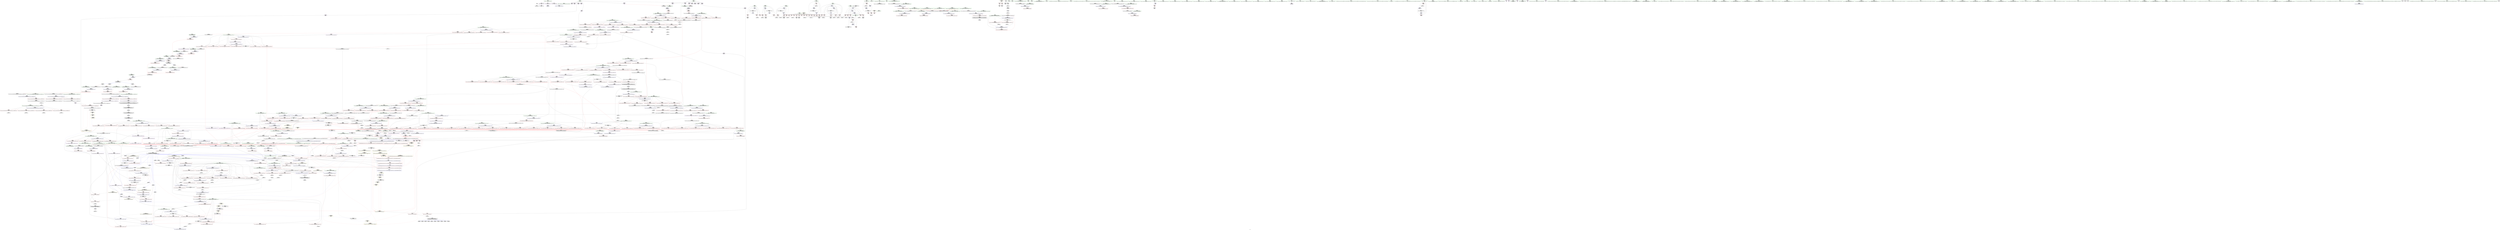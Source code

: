 digraph "SVFG" {
	label="SVFG";

	Node0x55f0589cf870 [shape=record,color=grey,label="{NodeID: 0\nNullPtr}"];
	Node0x55f0589cf870 -> Node0x55f058a26b30[style=solid];
	Node0x55f0589cf870 -> Node0x55f058a479f0[style=solid];
	Node0x55f058a37690 [shape=record,color=blue,label="{NodeID: 775\n1370\<--1366\n__last.addr\<--__last\n_ZNSt20__copy_move_backwardILb1ELb1ESt26random_access_iterator_tagE13__copy_move_bIdEEPT_PKS3_S6_S4_\n}"];
	Node0x55f058a37690 -> Node0x55f058a46d90[style=dashed];
	Node0x55f058a2e260 [shape=record,color=red,label="{NodeID: 443\n646\<--619\n\<--__first.addr\n_ZSt11__make_heapIPdN9__gnu_cxx5__ops15_Iter_less_iterEEvT_S4_RT0_\n}"];
	Node0x55f058a2e260 -> Node0x55f058a30540[style=solid];
	Node0x55f058aa4b70 [shape=record,color=black,label="{NodeID: 1218\nMR_30V_2 = PHI(MR_30V_8, MR_30V_1, )\npts\{78 \}\n}"];
	Node0x55f058aa4b70 -> Node0x55f058a48720[style=dashed];
	Node0x55f058a21cd0 [shape=record,color=green,label="{NodeID: 111\n619\<--620\n__first.addr\<--__first.addr_field_insensitive\n_ZSt11__make_heapIPdN9__gnu_cxx5__ops15_Iter_less_iterEEvT_S4_RT0_\n}"];
	Node0x55f058a21cd0 -> Node0x55f058a2e190[style=solid];
	Node0x55f058a21cd0 -> Node0x55f058a2e260[style=solid];
	Node0x55f058a21cd0 -> Node0x55f058a2e330[style=solid];
	Node0x55f058a21cd0 -> Node0x55f058a2e400[style=solid];
	Node0x55f058a21cd0 -> Node0x55f058a4a2c0[style=solid];
	Node0x55f058b25680 [shape=record,color=black,label="{NodeID: 1661\n530 = PHI(1033, )\n}"];
	Node0x55f058b25680 -> Node0x55f058a30060[style=solid];
	Node0x55f058a43b30 [shape=record,color=red,label="{NodeID: 554\n1058\<--1041\n\<--__last.addr\n_ZSt21__unguarded_partitionIPdN9__gnu_cxx5__ops15_Iter_less_iterEET_S4_S4_S4_T0_\n}"];
	Node0x55f058a43b30 -> Node0x55f058a32ca0[style=solid];
	Node0x55f058a26b30 [shape=record,color=black,label="{NodeID: 222\n2\<--3\ndummyVal\<--dummyVal\n}"];
	Node0x55f058b2fa90 [shape=record,color=black,label="{NodeID: 1772\n342 = PHI(313, 395, )\n0th arg _ZSt16__introsort_loopIPdlN9__gnu_cxx5__ops15_Iter_less_iterEEvT_S4_T0_T1_ }"];
	Node0x55f058b2fa90 -> Node0x55f058a48f40[style=solid];
	Node0x55f058a495c0 [shape=record,color=blue,label="{NodeID: 665\n425\<--420\n__last.addr\<--__last\n_ZSt22__final_insertion_sortIPdN9__gnu_cxx5__ops15_Iter_less_iterEEvT_S4_T0_\n}"];
	Node0x55f058a495c0 -> Node0x55f058a2c450[style=dashed];
	Node0x55f058a495c0 -> Node0x55f058a2c520[style=dashed];
	Node0x55f058a495c0 -> Node0x55f058a2c5f0[style=dashed];
	Node0x55f058a34770 [shape=record,color=red,label="{NodeID: 333\n97\<--55\n\<--noTest\nmain\n}"];
	Node0x55f058a34770 -> Node0x55f058a70880[style=solid];
	Node0x55f058a662f0 [shape=record,color=black,label="{NodeID: 1108\n223 = PHI(177, 221, )\n}"];
	Node0x55f058a1e550 [shape=record,color=green,label="{NodeID: 1\n7\<--1\n__dso_handle\<--dummyObj\nGlob }"];
	Node0x55f058a37760 [shape=record,color=blue,label="{NodeID: 776\n1372\<--1367\n__result.addr\<--__result\n_ZNSt20__copy_move_backwardILb1ELb1ESt26random_access_iterator_tagE13__copy_move_bIdEEPT_PKS3_S6_S4_\n}"];
	Node0x55f058a37760 -> Node0x55f058a46e60[style=dashed];
	Node0x55f058a37760 -> Node0x55f058a46f30[style=dashed];
	Node0x55f058a2e330 [shape=record,color=red,label="{NodeID: 444\n657\<--619\n\<--__first.addr\n_ZSt11__make_heapIPdN9__gnu_cxx5__ops15_Iter_less_iterEEvT_S4_RT0_\n}"];
	Node0x55f058a2e330 -> Node0x55f058a339a0[style=solid];
	Node0x55f058a21da0 [shape=record,color=green,label="{NodeID: 112\n621\<--622\n__last.addr\<--__last.addr_field_insensitive\n_ZSt11__make_heapIPdN9__gnu_cxx5__ops15_Iter_less_iterEEvT_S4_RT0_\n}"];
	Node0x55f058a21da0 -> Node0x55f058a2e4d0[style=solid];
	Node0x55f058a21da0 -> Node0x55f058a2e5a0[style=solid];
	Node0x55f058a21da0 -> Node0x55f058a4a390[style=solid];
	Node0x55f058b257c0 [shape=record,color=black,label="{NodeID: 1662\n565 = PHI(683, )\n}"];
	Node0x55f058a43c00 [shape=record,color=red,label="{NodeID: 555\n1063\<--1041\n\<--__last.addr\n_ZSt21__unguarded_partitionIPdN9__gnu_cxx5__ops15_Iter_less_iterEET_S4_S4_S4_T0_\n|{<s0>61}}"];
	Node0x55f058a43c00:s0 -> Node0x55f058b2d990[style=solid,color=red];
	Node0x55f058a26c30 [shape=record,color=black,label="{NodeID: 223\n34\<--35\n\<--_ZNSt8ios_base4InitD1Ev\nCan only get source location for instruction, argument, global var or function.}"];
	Node0x55f058b2fbe0 [shape=record,color=black,label="{NodeID: 1773\n343 = PHI(314, 396, )\n1st arg _ZSt16__introsort_loopIPdlN9__gnu_cxx5__ops15_Iter_less_iterEEvT_S4_T0_T1_ }"];
	Node0x55f058b2fbe0 -> Node0x55f058a49010[style=solid];
	Node0x55f058a49690 [shape=record,color=blue,label="{NodeID: 666\n467\<--462\n__first.addr\<--__first\n_ZSt14__partial_sortIPdN9__gnu_cxx5__ops15_Iter_less_iterEEvT_S4_S4_T0_\n}"];
	Node0x55f058a49690 -> Node0x55f058a2c6c0[style=dashed];
	Node0x55f058a49690 -> Node0x55f058a2c790[style=dashed];
	Node0x55f058a34840 [shape=record,color=red,label="{NodeID: 334\n245\<--55\n\<--noTest\nmain\n}"];
	Node0x55f058a66480 [shape=record,color=black,label="{NodeID: 1109\n918 = PHI(177, 914, )\n}"];
	Node0x55f058a1e5e0 [shape=record,color=green,label="{NodeID: 2\n8\<--1\n.str\<--dummyObj\nGlob }"];
	Node0x55f058a37830 [shape=record,color=blue,label="{NodeID: 777\n1374\<--1384\n_Num\<--sub.ptr.div\n_ZNSt20__copy_move_backwardILb1ELb1ESt26random_access_iterator_tagE13__copy_move_bIdEEPT_PKS3_S6_S4_\n}"];
	Node0x55f058a37830 -> Node0x55f058a47000[style=dashed];
	Node0x55f058a37830 -> Node0x55f058a470d0[style=dashed];
	Node0x55f058a37830 -> Node0x55f058a471a0[style=dashed];
	Node0x55f058a37830 -> Node0x55f058a47270[style=dashed];
	Node0x55f058a2e400 [shape=record,color=red,label="{NodeID: 445\n665\<--619\n\<--__first.addr\n_ZSt11__make_heapIPdN9__gnu_cxx5__ops15_Iter_less_iterEEvT_S4_RT0_\n|{<s0>34}}"];
	Node0x55f058a2e400:s0 -> Node0x55f058b2b440[style=solid,color=red];
	Node0x55f058a21e70 [shape=record,color=green,label="{NodeID: 113\n623\<--624\n__comp.addr\<--__comp.addr_field_insensitive\n_ZSt11__make_heapIPdN9__gnu_cxx5__ops15_Iter_less_iterEEvT_S4_RT0_\n}"];
	Node0x55f058a21e70 -> Node0x55f058a2e670[style=solid];
	Node0x55f058a21e70 -> Node0x55f058a4a460[style=solid];
	Node0x55f058b258d0 [shape=record,color=black,label="{NodeID: 1663\n660 = PHI(745, )\n}"];
	Node0x55f058b258d0 -> Node0x55f058a2ec20[style=solid];
	Node0x55f058a43cd0 [shape=record,color=red,label="{NodeID: 556\n1066\<--1041\n\<--__last.addr\n_ZSt21__unguarded_partitionIPdN9__gnu_cxx5__ops15_Iter_less_iterEET_S4_S4_S4_T0_\n}"];
	Node0x55f058a43cd0 -> Node0x55f058a32d70[style=solid];
	Node0x55f058a26d30 [shape=record,color=black,label="{NodeID: 224\n84\<--81\ncall\<--\nmain\n}"];
	Node0x55f058b2fd30 [shape=record,color=black,label="{NodeID: 1774\n344 = PHI(325, 397, )\n2nd arg _ZSt16__introsort_loopIPdlN9__gnu_cxx5__ops15_Iter_less_iterEEvT_S4_T0_T1_ }"];
	Node0x55f058b2fd30 -> Node0x55f058a490e0[style=solid];
	Node0x55f058a49760 [shape=record,color=blue,label="{NodeID: 667\n469\<--463\n__middle.addr\<--__middle\n_ZSt14__partial_sortIPdN9__gnu_cxx5__ops15_Iter_less_iterEEvT_S4_S4_T0_\n}"];
	Node0x55f058a49760 -> Node0x55f058a2c860[style=dashed];
	Node0x55f058a49760 -> Node0x55f058a2c930[style=dashed];
	Node0x55f058a34910 [shape=record,color=red,label="{NodeID: 335\n253\<--55\n\<--noTest\nmain\n}"];
	Node0x55f058a34910 -> Node0x55f058a3eb90[style=solid];
	Node0x55f058a655f0 [shape=record,color=black,label="{NodeID: 1110\n176 = PHI(177, 174, )\n}"];
	Node0x55f058a1e890 [shape=record,color=green,label="{NodeID: 3\n10\<--1\n.str.1\<--dummyObj\nGlob }"];
	Node0x55f058a37900 [shape=record,color=blue, style = dotted,label="{NodeID: 778\n1439\<--1441\noffset_0\<--dummyVal\n_ZNSt20__copy_move_backwardILb1ELb1ESt26random_access_iterator_tagE13__copy_move_bIdEEPT_PKS3_S6_S4_\n}"];
	Node0x55f058a37900 -> Node0x55f058aa9b70[style=dashed];
	Node0x55f058a2e4d0 [shape=record,color=red,label="{NodeID: 446\n636\<--621\n\<--__last.addr\n_ZSt11__make_heapIPdN9__gnu_cxx5__ops15_Iter_less_iterEEvT_S4_RT0_\n}"];
	Node0x55f058a2e4d0 -> Node0x55f058a302d0[style=solid];
	Node0x55f058aa5a70 [shape=record,color=black,label="{NodeID: 1221\nMR_36V_3 = PHI(MR_36V_1, MR_36V_4, )\npts\{58 60 \}\n|{|<s2>34}}"];
	Node0x55f058aa5a70 -> Node0x55f058a2ec20[style=dashed];
	Node0x55f058aa5a70 -> Node0x55f058a2ecf0[style=dashed];
	Node0x55f058aa5a70:s2 -> Node0x55f058aadd90[style=dashed,color=red];
	Node0x55f058a27170 [shape=record,color=green,label="{NodeID: 114\n625\<--626\n__len\<--__len_field_insensitive\n_ZSt11__make_heapIPdN9__gnu_cxx5__ops15_Iter_less_iterEEvT_S4_RT0_\n}"];
	Node0x55f058a27170 -> Node0x55f058a2e740[style=solid];
	Node0x55f058a27170 -> Node0x55f058a2e810[style=solid];
	Node0x55f058a27170 -> Node0x55f058a4a530[style=solid];
	Node0x55f058b25a40 [shape=record,color=black,label="{NodeID: 1664\n668 = PHI(745, )\n}"];
	Node0x55f058b25a40 -> Node0x55f058a2ecf0[style=solid];
	Node0x55f058a43da0 [shape=record,color=red,label="{NodeID: 557\n1071\<--1041\n\<--__last.addr\n_ZSt21__unguarded_partitionIPdN9__gnu_cxx5__ops15_Iter_less_iterEET_S4_S4_S4_T0_\n}"];
	Node0x55f058a43da0 -> Node0x55f058a72b00[style=solid];
	Node0x55f058a26e00 [shape=record,color=black,label="{NodeID: 225\n90\<--87\ncall1\<--\nmain\n}"];
	Node0x55f058b2fe80 [shape=record,color=black,label="{NodeID: 1775\n1334 = PHI(1315, )\n0th arg _ZSt22__copy_move_backward_aILb1EPdS0_ET1_T0_S2_S1_ }"];
	Node0x55f058b2fe80 -> Node0x55f058a371b0[style=solid];
	Node0x55f058a49830 [shape=record,color=blue,label="{NodeID: 668\n471\<--464\n__last.addr\<--__last\n_ZSt14__partial_sortIPdN9__gnu_cxx5__ops15_Iter_less_iterEEvT_S4_S4_T0_\n}"];
	Node0x55f058a49830 -> Node0x55f058a2ca00[style=dashed];
	Node0x55f058a349e0 [shape=record,color=red,label="{NodeID: 336\n105\<--61\n\<--n\nmain\n}"];
	Node0x55f058a349e0 -> Node0x55f058a70a00[style=solid];
	Node0x55f058a66e70 [shape=record,color=grey,label="{NodeID: 1111\n844 = Binary(843, 603, )\n}"];
	Node0x55f058a66e70 -> Node0x55f058a4ba50[style=solid];
	Node0x55f058a1e920 [shape=record,color=green,label="{NodeID: 4\n12\<--1\nstdin\<--dummyObj\nGlob }"];
	Node0x55f058a379d0 [shape=record,color=blue,label="{NodeID: 779\n1416\<--1413\nthis.addr\<--this\n_ZNK9__gnu_cxx5__ops14_Val_less_iterclIdPdEEbRT_T0_\n}"];
	Node0x55f058a379d0 -> Node0x55f058a47340[style=dashed];
	Node0x55f058a2e5a0 [shape=record,color=red,label="{NodeID: 447\n645\<--621\n\<--__last.addr\n_ZSt11__make_heapIPdN9__gnu_cxx5__ops15_Iter_less_iterEEvT_S4_RT0_\n}"];
	Node0x55f058a2e5a0 -> Node0x55f058a30470[style=solid];
	Node0x55f058aa5f70 [shape=record,color=black,label="{NodeID: 1222\nMR_202V_2 = PHI(MR_202V_1, MR_202V_4, )\npts\{1136 \}\n}"];
	Node0x55f058a27200 [shape=record,color=green,label="{NodeID: 115\n627\<--628\n__parent\<--__parent_field_insensitive\n_ZSt11__make_heapIPdN9__gnu_cxx5__ops15_Iter_less_iterEEvT_S4_RT0_\n}"];
	Node0x55f058a27200 -> Node0x55f058a2e8e0[style=solid];
	Node0x55f058a27200 -> Node0x55f058a2e9b0[style=solid];
	Node0x55f058a27200 -> Node0x55f058a2ea80[style=solid];
	Node0x55f058a27200 -> Node0x55f058a2eb50[style=solid];
	Node0x55f058a27200 -> Node0x55f058a4a600[style=solid];
	Node0x55f058a27200 -> Node0x55f058a4a7a0[style=solid];
	Node0x55f058b25b80 [shape=record,color=black,label="{NodeID: 1665\n725 = PHI(745, )\n}"];
	Node0x55f058b25b80 -> Node0x55f058a3f620[style=solid];
	Node0x55f058a43e70 [shape=record,color=red,label="{NodeID: 558\n1077\<--1041\n\<--__last.addr\n_ZSt21__unguarded_partitionIPdN9__gnu_cxx5__ops15_Iter_less_iterEET_S4_S4_S4_T0_\n|{<s0>62}}"];
	Node0x55f058a43e70:s0 -> Node0x55f058b2c7e0[style=solid,color=red];
	Node0x55f058a26ed0 [shape=record,color=black,label="{NodeID: 226\n109\<--108\nidxprom\<--\nmain\n}"];
	Node0x55f058b2ff90 [shape=record,color=black,label="{NodeID: 1776\n1335 = PHI(1319, )\n1st arg _ZSt22__copy_move_backward_aILb1EPdS0_ET1_T0_S2_S1_ }"];
	Node0x55f058b2ff90 -> Node0x55f058a37280[style=solid];
	Node0x55f058a49900 [shape=record,color=blue,label="{NodeID: 669\n495\<--491\n__first.addr\<--__first\n_ZSt27__unguarded_partition_pivotIPdN9__gnu_cxx5__ops15_Iter_less_iterEET_S4_S4_T0_\n}"];
	Node0x55f058a49900 -> Node0x55f058a2cad0[style=dashed];
	Node0x55f058a49900 -> Node0x55f058a2cba0[style=dashed];
	Node0x55f058a49900 -> Node0x55f058a2cc70[style=dashed];
	Node0x55f058a49900 -> Node0x55f058a2cd40[style=dashed];
	Node0x55f058a49900 -> Node0x55f058a2ce10[style=dashed];
	Node0x55f058a49900 -> Node0x55f058a2cee0[style=dashed];
	Node0x55f058a34ab0 [shape=record,color=red,label="{NodeID: 337\n122\<--61\n\<--n\nmain\n}"];
	Node0x55f058a34ab0 -> Node0x55f058a70580[style=solid];
	Node0x55f058a66ff0 [shape=record,color=grey,label="{NodeID: 1112\n131 = Binary(130, 95, )\n}"];
	Node0x55f058a66ff0 -> Node0x55f058a47f00[style=solid];
	Node0x55f058a1e9b0 [shape=record,color=green,label="{NodeID: 5\n13\<--1\n.str.2\<--dummyObj\nGlob }"];
	Node0x55f058a37aa0 [shape=record,color=blue,label="{NodeID: 780\n1418\<--1414\n__val.addr\<--__val\n_ZNK9__gnu_cxx5__ops14_Val_less_iterclIdPdEEbRT_T0_\n}"];
	Node0x55f058a37aa0 -> Node0x55f058a47410[style=dashed];
	Node0x55f058a2e670 [shape=record,color=red,label="{NodeID: 448\n670\<--623\n\<--__comp.addr\n_ZSt11__make_heapIPdN9__gnu_cxx5__ops15_Iter_less_iterEEvT_S4_RT0_\n}"];
	Node0x55f058aa6470 [shape=record,color=black,label="{NodeID: 1223\nMR_204V_2 = PHI(MR_204V_1, MR_204V_3, )\npts\{1138 \}\n}"];
	Node0x55f058a272d0 [shape=record,color=green,label="{NodeID: 116\n629\<--630\n__value\<--__value_field_insensitive\n_ZSt11__make_heapIPdN9__gnu_cxx5__ops15_Iter_less_iterEEvT_S4_RT0_\n|{|<s1>33}}"];
	Node0x55f058a272d0 -> Node0x55f058a4a6d0[style=solid];
	Node0x55f058a272d0:s1 -> Node0x55f058b2e260[style=solid,color=red];
	Node0x55f058b25cc0 [shape=record,color=black,label="{NodeID: 1666\n729 = PHI(745, )\n}"];
	Node0x55f058b25cc0 -> Node0x55f058a3f6f0[style=solid];
	Node0x55f058a43f40 [shape=record,color=red,label="{NodeID: 559\n1051\<--1043\n\<--__pivot.addr\n_ZSt21__unguarded_partitionIPdN9__gnu_cxx5__ops15_Iter_less_iterEET_S4_S4_S4_T0_\n|{<s0>60}}"];
	Node0x55f058a43f40:s0 -> Node0x55f058b2d990[style=solid,color=red];
	Node0x55f058a26fa0 [shape=record,color=black,label="{NodeID: 227\n126\<--125\nidxprom12\<--\nmain\n}"];
	Node0x55f058b300a0 [shape=record,color=black,label="{NodeID: 1777\n1336 = PHI(1321, )\n2nd arg _ZSt22__copy_move_backward_aILb1EPdS0_ET1_T0_S2_S1_ }"];
	Node0x55f058b300a0 -> Node0x55f058a37350[style=solid];
	Node0x55f058a499d0 [shape=record,color=blue,label="{NodeID: 670\n497\<--492\n__last.addr\<--__last\n_ZSt27__unguarded_partition_pivotIPdN9__gnu_cxx5__ops15_Iter_less_iterEET_S4_S4_T0_\n}"];
	Node0x55f058a499d0 -> Node0x55f058a2cfb0[style=dashed];
	Node0x55f058a499d0 -> Node0x55f058a2d080[style=dashed];
	Node0x55f058a499d0 -> Node0x55f058a2d150[style=dashed];
	Node0x55f058a34b80 [shape=record,color=red,label="{NodeID: 338\n137\<--61\n\<--n\nmain\n}"];
	Node0x55f058a34b80 -> Node0x55f058a27070[style=solid];
	Node0x55f058a67170 [shape=record,color=grey,label="{NodeID: 1113\n512 = Binary(510, 511, )\n}"];
	Node0x55f058a67170 -> Node0x55f058a672f0[style=solid];
	Node0x55f058a1ea40 [shape=record,color=green,label="{NodeID: 6\n15\<--1\n.str.3\<--dummyObj\nGlob }"];
	Node0x55f058a37b70 [shape=record,color=blue,label="{NodeID: 781\n1420\<--1415\n__it.addr\<--__it\n_ZNK9__gnu_cxx5__ops14_Val_less_iterclIdPdEEbRT_T0_\n}"];
	Node0x55f058a37b70 -> Node0x55f058a474e0[style=dashed];
	Node0x55f058a2e740 [shape=record,color=red,label="{NodeID: 449\n652\<--625\n\<--__len\n_ZSt11__make_heapIPdN9__gnu_cxx5__ops15_Iter_less_iterEEvT_S4_RT0_\n}"];
	Node0x55f058a2e740 -> Node0x55f058a3c310[style=solid];
	Node0x55f058aa6970 [shape=record,color=black,label="{NodeID: 1224\nMR_36V_2 = PHI(MR_36V_1, MR_36V_3, )\npts\{58 60 \}\n|{<s0>21|<s1>23}}"];
	Node0x55f058aa6970:s0 -> Node0x55f058a55670[style=dashed,color=blue];
	Node0x55f058aa6970:s1 -> Node0x55f058aa7d70[style=dashed,color=blue];
	Node0x55f058a273a0 [shape=record,color=green,label="{NodeID: 117\n631\<--632\nagg.tmp\<--agg.tmp_field_insensitive\n_ZSt11__make_heapIPdN9__gnu_cxx5__ops15_Iter_less_iterEEvT_S4_RT0_\n}"];
	Node0x55f058b25e00 [shape=record,color=black,label="{NodeID: 1667\n740 = PHI(745, )\n}"];
	Node0x55f058b25e00 -> Node0x55f058a3f7c0[style=solid];
	Node0x55f058a44010 [shape=record,color=red,label="{NodeID: 560\n1062\<--1043\n\<--__pivot.addr\n_ZSt21__unguarded_partitionIPdN9__gnu_cxx5__ops15_Iter_less_iterEET_S4_S4_S4_T0_\n|{<s0>61}}"];
	Node0x55f058a44010:s0 -> Node0x55f058b2d610[style=solid,color=red];
	Node0x55f058a27070 [shape=record,color=black,label="{NodeID: 228\n138\<--137\nidx.ext\<--\nmain\n}"];
	Node0x55f058b301b0 [shape=record,color=black,label="{NodeID: 1778\n491 = PHI(389, )\n0th arg _ZSt27__unguarded_partition_pivotIPdN9__gnu_cxx5__ops15_Iter_less_iterEET_S4_S4_T0_ }"];
	Node0x55f058b301b0 -> Node0x55f058a49900[style=solid];
	Node0x55f058a49aa0 [shape=record,color=blue,label="{NodeID: 671\n499\<--515\n__mid\<--add.ptr\n_ZSt27__unguarded_partition_pivotIPdN9__gnu_cxx5__ops15_Iter_less_iterEET_S4_S4_T0_\n}"];
	Node0x55f058a49aa0 -> Node0x55f058a2d220[style=dashed];
	Node0x55f058a34c50 [shape=record,color=red,label="{NodeID: 339\n147\<--61\n\<--n\nmain\n}"];
	Node0x55f058a34c50 -> Node0x55f058a2f290[style=solid];
	Node0x55f058a672f0 [shape=record,color=grey,label="{NodeID: 1114\n513 = Binary(512, 321, )\n}"];
	Node0x55f058a672f0 -> Node0x55f058a67470[style=solid];
	Node0x55f058a1f280 [shape=record,color=green,label="{NodeID: 7\n17\<--1\nstdout\<--dummyObj\nGlob }"];
	Node0x55f058a2e810 [shape=record,color=red,label="{NodeID: 450\n667\<--625\n\<--__len\n_ZSt11__make_heapIPdN9__gnu_cxx5__ops15_Iter_less_iterEEvT_S4_RT0_\n|{<s0>34}}"];
	Node0x55f058a2e810:s0 -> Node0x55f058b2b7d0[style=solid,color=red];
	Node0x55f058a27470 [shape=record,color=green,label="{NodeID: 118\n661\<--662\n_ZSt4moveIRdEONSt16remove_referenceIT_E4typeEOS2_\<--_ZSt4moveIRdEONSt16remove_referenceIT_E4typeEOS2__field_insensitive\n}"];
	Node0x55f058b25f40 [shape=record,color=black,label="{NodeID: 1668\n801 = PHI(683, )\n}"];
	Node0x55f058a440e0 [shape=record,color=red,label="{NodeID: 561\n1092\<--1086\n\<--__a.addr\n_ZSt9iter_swapIPdS0_EvT_T0_\n|{<s0>63}}"];
	Node0x55f058a440e0:s0 -> Node0x55f058b29a00[style=solid,color=red];
	Node0x55f058abb760 [shape=record,color=yellow,style=double,label="{NodeID: 1336\n141V_1 = ENCHI(MR_141V_0)\npts\{630 717 891 1106 1138 1260 \}\nFun[_ZSt13__adjust_heapIPdldN9__gnu_cxx5__ops15_Iter_less_iterEEvT_T0_S5_T1_T2_]}"];
	Node0x55f058abb760 -> Node0x55f058a40f50[style=dashed];
	Node0x55f058abb760 -> Node0x55f058a41020[style=dashed];
	Node0x55f058abb760 -> Node0x55f058a410f0[style=dashed];
	Node0x55f058a2f290 [shape=record,color=black,label="{NodeID: 229\n148\<--147\nidx.ext24\<--\nmain\n}"];
	Node0x55f058b302c0 [shape=record,color=black,label="{NodeID: 1779\n492 = PHI(390, )\n1st arg _ZSt27__unguarded_partition_pivotIPdN9__gnu_cxx5__ops15_Iter_less_iterEET_S4_S4_T0_ }"];
	Node0x55f058b302c0 -> Node0x55f058a499d0[style=solid];
	Node0x55f058a49b70 [shape=record,color=blue,label="{NodeID: 672\n540\<--535\n__first.addr\<--__first\n_ZSt13__heap_selectIPdN9__gnu_cxx5__ops15_Iter_less_iterEEvT_S4_S4_T0_\n}"];
	Node0x55f058a49b70 -> Node0x55f058a2d2f0[style=dashed];
	Node0x55f058a49b70 -> Node0x55f058a2d3c0[style=dashed];
	Node0x55f058a49b70 -> Node0x55f058a2d490[style=dashed];
	Node0x55f058a34d20 [shape=record,color=red,label="{NodeID: 340\n152\<--61\n\<--n\nmain\n}"];
	Node0x55f058a34d20 -> Node0x55f058a47fd0[style=solid];
	Node0x55f058a67470 [shape=record,color=grey,label="{NodeID: 1115\n514 = Binary(513, 326, )\n}"];
	Node0x55f058a1f310 [shape=record,color=green,label="{NodeID: 8\n18\<--1\n_ZSt3cin\<--dummyObj\nGlob }"];
	Node0x55f058a2e8e0 [shape=record,color=red,label="{NodeID: 451\n658\<--627\n\<--__parent\n_ZSt11__make_heapIPdN9__gnu_cxx5__ops15_Iter_less_iterEEvT_S4_RT0_\n}"];
	Node0x55f058a27540 [shape=record,color=green,label="{NodeID: 119\n672\<--673\n_ZSt13__adjust_heapIPdldN9__gnu_cxx5__ops15_Iter_less_iterEEvT_T0_S5_T1_T2_\<--_ZSt13__adjust_heapIPdldN9__gnu_cxx5__ops15_Iter_less_iterEEvT_T0_S5_T1_T2__field_insensitive\n}"];
	Node0x55f058b26050 [shape=record,color=black,label="{NodeID: 1669\n810 = PHI(745, )\n}"];
	Node0x55f058b26050 -> Node0x55f058a40f50[style=solid];
	Node0x55f058a441b0 [shape=record,color=red,label="{NodeID: 562\n1093\<--1088\n\<--__b.addr\n_ZSt9iter_swapIPdS0_EvT_T0_\n|{<s0>63}}"];
	Node0x55f058a441b0:s0 -> Node0x55f058b29b40[style=solid,color=red];
	Node0x55f058a2f360 [shape=record,color=black,label="{NodeID: 230\n167\<--166\nidxprom32\<--\nmain\n}"];
	Node0x55f058b303d0 [shape=record,color=black,label="{NodeID: 1780\n870 = PHI(771, )\n0th arg _ZN9__gnu_cxx5__ops14_Iter_less_valC2ENS0_15_Iter_less_iterE }"];
	Node0x55f058b303d0 -> Node0x55f058a4bbf0[style=solid];
	Node0x55f058a49c40 [shape=record,color=blue,label="{NodeID: 673\n542\<--536\n__middle.addr\<--__middle\n_ZSt13__heap_selectIPdN9__gnu_cxx5__ops15_Iter_less_iterEEvT_S4_S4_T0_\n}"];
	Node0x55f058a49c40 -> Node0x55f058a2d560[style=dashed];
	Node0x55f058a49c40 -> Node0x55f058a2d630[style=dashed];
	Node0x55f058a49c40 -> Node0x55f058a2d700[style=dashed];
	Node0x55f058a34df0 [shape=record,color=red,label="{NodeID: 341\n158\<--61\n\<--n\nmain\n}"];
	Node0x55f058a34df0 -> Node0x55f058a71180[style=solid];
	Node0x55f058a675f0 [shape=record,color=grey,label="{NodeID: 1116\n197 = Binary(196, 95, )\n}"];
	Node0x55f058a675f0 -> Node0x55f058a484b0[style=solid];
	Node0x55f058a1f3a0 [shape=record,color=green,label="{NodeID: 9\n19\<--1\n.str.4\<--dummyObj\nGlob }"];
	Node0x55f058a2e9b0 [shape=record,color=red,label="{NodeID: 452\n666\<--627\n\<--__parent\n_ZSt11__make_heapIPdN9__gnu_cxx5__ops15_Iter_less_iterEEvT_S4_RT0_\n|{<s0>34}}"];
	Node0x55f058a2e9b0:s0 -> Node0x55f058b2b650[style=solid,color=red];
	Node0x55f058aa7870 [shape=record,color=black,label="{NodeID: 1227\nMR_36V_2 = PHI(MR_36V_1, MR_36V_3, )\npts\{58 60 \}\n|{<s0>27|<s1>60|<s2>61|<s3>62}}"];
	Node0x55f058aa7870:s0 -> Node0x55f058a55eb0[style=dashed,color=blue];
	Node0x55f058aa7870:s1 -> Node0x55f058abdba0[style=dashed,color=red];
	Node0x55f058aa7870:s2 -> Node0x55f058abdba0[style=dashed,color=red];
	Node0x55f058aa7870:s3 -> Node0x55f058abc140[style=dashed,color=red];
	Node0x55f058a27640 [shape=record,color=green,label="{NodeID: 120\n687\<--688\nthis.addr\<--this.addr_field_insensitive\n_ZNK9__gnu_cxx5__ops15_Iter_less_iterclIPdS3_EEbT_T0_\n}"];
	Node0x55f058a27640 -> Node0x55f058a2edc0[style=solid];
	Node0x55f058a27640 -> Node0x55f058a4a870[style=solid];
	Node0x55f058b261c0 [shape=record,color=black,label="{NodeID: 1670\n837 = PHI(745, )\n}"];
	Node0x55f058b261c0 -> Node0x55f058a41020[style=solid];
	Node0x55f058a44280 [shape=record,color=red,label="{NodeID: 563\n1109\<--1101\n\<--__a.addr\n_ZSt4swapIdENSt9enable_ifIXsr6__and_ISt6__not_ISt15__is_tuple_likeIT_EESt21is_move_constructibleIS3_ESt18is_move_assignableIS3_EEE5valueEvE4typeERS3_SC_\n|{<s0>64}}"];
	Node0x55f058a44280:s0 -> Node0x55f058b2e260[style=solid,color=red];
	Node0x55f058a2f430 [shape=record,color=black,label="{NodeID: 231\n171\<--170\nidxprom34\<--\nmain\n}"];
	Node0x55f058a49d10 [shape=record,color=blue,label="{NodeID: 674\n544\<--537\n__last.addr\<--__last\n_ZSt13__heap_selectIPdN9__gnu_cxx5__ops15_Iter_less_iterEEvT_S4_S4_T0_\n}"];
	Node0x55f058a49d10 -> Node0x55f058a2d7d0[style=dashed];
	Node0x55f058a34ec0 [shape=record,color=red,label="{NodeID: 342\n163\<--61\n\<--n\nmain\n}"];
	Node0x55f058a34ec0 -> Node0x55f058a71300[style=solid];
	Node0x55f058a67770 [shape=record,color=grey,label="{NodeID: 1117\n786 = Binary(785, 603, )\n}"];
	Node0x55f058a67770 -> Node0x55f058a3b110[style=solid];
	Node0x55f058a1f430 [shape=record,color=green,label="{NodeID: 10\n22\<--1\n\<--dummyObj\nCan only get source location for instruction, argument, global var or function.}"];
	Node0x55f058a2ea80 [shape=record,color=red,label="{NodeID: 453\n674\<--627\n\<--__parent\n_ZSt11__make_heapIPdN9__gnu_cxx5__ops15_Iter_less_iterEEvT_S4_RT0_\n}"];
	Node0x55f058a2ea80 -> Node0x55f058a72380[style=solid];
	Node0x55f058aa7d70 [shape=record,color=black,label="{NodeID: 1228\nMR_36V_4 = PHI(MR_36V_5, MR_36V_3, )\npts\{58 60 \}\n|{<s0>16}}"];
	Node0x55f058aa7d70:s0 -> Node0x55f058ab5a90[style=dashed,color=blue];
	Node0x55f058a27710 [shape=record,color=green,label="{NodeID: 121\n689\<--690\n__it1.addr\<--__it1.addr_field_insensitive\n_ZNK9__gnu_cxx5__ops15_Iter_less_iterclIPdS3_EEbT_T0_\n}"];
	Node0x55f058a27710 -> Node0x55f058a2ee90[style=solid];
	Node0x55f058a27710 -> Node0x55f058a4a940[style=solid];
	Node0x55f058b26300 [shape=record,color=black,label="{NodeID: 1671\n847 = PHI(862, )\n}"];
	Node0x55f058a44350 [shape=record,color=red,label="{NodeID: 564\n1116\<--1101\n\<--__a.addr\n_ZSt4swapIdENSt9enable_ifIXsr6__and_ISt6__not_ISt15__is_tuple_likeIT_EESt21is_move_constructibleIS3_ESt18is_move_assignableIS3_EEE5valueEvE4typeERS3_SC_\n}"];
	Node0x55f058a44350 -> Node0x55f058a4d450[style=solid];
	Node0x55f058a2f500 [shape=record,color=black,label="{NodeID: 232\n214\<--213\nidxprom51\<--\nmain\n}"];
	Node0x55f058a49de0 [shape=record,color=blue,label="{NodeID: 675\n546\<--556\n__i\<--\n_ZSt13__heap_selectIPdN9__gnu_cxx5__ops15_Iter_less_iterEEvT_S4_S4_T0_\n}"];
	Node0x55f058a49de0 -> Node0x55f058ab0f90[style=dashed];
	Node0x55f058a34f90 [shape=record,color=red,label="{NodeID: 343\n184\<--61\n\<--n\nmain\n}"];
	Node0x55f058a34f90 -> Node0x55f058a71900[style=solid];
	Node0x55f058a3b110 [shape=record,color=grey,label="{NodeID: 1118\n787 = Binary(786, 326, )\n}"];
	Node0x55f058a3b110 -> Node0x55f058a70700[style=solid];
	Node0x55f058a1f530 [shape=record,color=green,label="{NodeID: 11\n80\<--1\n\<--dummyObj\nCan only get source location for instruction, argument, global var or function.}"];
	Node0x55f058a2eb50 [shape=record,color=red,label="{NodeID: 454\n678\<--627\n\<--__parent\n_ZSt11__make_heapIPdN9__gnu_cxx5__ops15_Iter_less_iterEEvT_S4_RT0_\n}"];
	Node0x55f058a2eb50 -> Node0x55f058a3e110[style=solid];
	Node0x55f058a277e0 [shape=record,color=green,label="{NodeID: 122\n691\<--692\n__it2.addr\<--__it2.addr_field_insensitive\n_ZNK9__gnu_cxx5__ops15_Iter_less_iterclIPdS3_EEbT_T0_\n}"];
	Node0x55f058a277e0 -> Node0x55f058a2ef60[style=solid];
	Node0x55f058a277e0 -> Node0x55f058a4aa10[style=solid];
	Node0x55f058b26410 [shape=record,color=black,label="{NodeID: 1672\n856 = PHI(745, )\n}"];
	Node0x55f058b26410 -> Node0x55f058a410f0[style=solid];
	Node0x55f058a44420 [shape=record,color=red,label="{NodeID: 565\n1113\<--1103\n\<--__b.addr\n_ZSt4swapIdENSt9enable_ifIXsr6__and_ISt6__not_ISt15__is_tuple_likeIT_EESt21is_move_constructibleIS3_ESt18is_move_assignableIS3_EEE5valueEvE4typeERS3_SC_\n|{<s0>65}}"];
	Node0x55f058a44420:s0 -> Node0x55f058b2e260[style=solid,color=red];
	Node0x55f058abbbd0 [shape=record,color=yellow,style=double,label="{NodeID: 1340\n36V_1 = ENCHI(MR_36V_0)\npts\{58 60 \}\nFun[_ZSt23__copy_move_backward_a2ILb1EPdS0_ET1_T0_S2_S1_]|{<s0>85}}"];
	Node0x55f058abbbd0:s0 -> Node0x55f058ac0280[style=dashed,color=red];
	Node0x55f058a2f5d0 [shape=record,color=black,label="{NodeID: 233\n218\<--217\nidxprom53\<--\nmain\n}"];
	Node0x55f058a49eb0 [shape=record,color=blue,label="{NodeID: 676\n546\<--578\n__i\<--incdec.ptr\n_ZSt13__heap_selectIPdN9__gnu_cxx5__ops15_Iter_less_iterEEvT_S4_S4_T0_\n}"];
	Node0x55f058a49eb0 -> Node0x55f058ab0f90[style=dashed];
	Node0x55f058a35060 [shape=record,color=red,label="{NodeID: 344\n205\<--61\n\<--n\nmain\n}"];
	Node0x55f058a35060 -> Node0x55f058a71600[style=solid];
	Node0x55f058a3b290 [shape=record,color=grey,label="{NodeID: 1119\n791 = Binary(790, 603, )\n}"];
	Node0x55f058a3b290 -> Node0x55f058a3b410[style=solid];
	Node0x55f058a1f630 [shape=record,color=green,label="{NodeID: 12\n95\<--1\n\<--dummyObj\nCan only get source location for instruction, argument, global var or function.}"];
	Node0x55f058a2ec20 [shape=record,color=red,label="{NodeID: 455\n663\<--660\n\<--call\n_ZSt11__make_heapIPdN9__gnu_cxx5__ops15_Iter_less_iterEEvT_S4_RT0_\n}"];
	Node0x55f058a2ec20 -> Node0x55f058a4a6d0[style=solid];
	Node0x55f058a278b0 [shape=record,color=green,label="{NodeID: 123\n708\<--709\n__first.addr\<--__first.addr_field_insensitive\n_ZSt10__pop_heapIPdN9__gnu_cxx5__ops15_Iter_less_iterEEvT_S4_S4_RT0_\n}"];
	Node0x55f058a278b0 -> Node0x55f058a2f1d0[style=solid];
	Node0x55f058a278b0 -> Node0x55f058a3f140[style=solid];
	Node0x55f058a278b0 -> Node0x55f058a3f210[style=solid];
	Node0x55f058a278b0 -> Node0x55f058a4aae0[style=solid];
	Node0x55f058b26580 [shape=record,color=black,label="{NodeID: 1673\n914 = PHI(943, )\n}"];
	Node0x55f058b26580 -> Node0x55f058a66480[style=solid];
	Node0x55f058a444f0 [shape=record,color=red,label="{NodeID: 566\n1120\<--1103\n\<--__b.addr\n_ZSt4swapIdENSt9enable_ifIXsr6__and_ISt6__not_ISt15__is_tuple_likeIT_EESt21is_move_constructibleIS3_ESt18is_move_assignableIS3_EEE5valueEvE4typeERS3_SC_\n}"];
	Node0x55f058a444f0 -> Node0x55f058a4d520[style=solid];
	Node0x55f058abbcb0 [shape=record,color=yellow,style=double,label="{NodeID: 1341\n151V_1 = ENCHI(MR_151V_0)\npts\{891 \}\nFun[_ZNK9__gnu_cxx5__ops14_Iter_less_valclIPddEEbT_RT0_]}"];
	Node0x55f058abbcb0 -> Node0x55f058a423a0[style=dashed];
	Node0x55f058a2f6a0 [shape=record,color=black,label="{NodeID: 234\n50\<--257\nmain_ret\<--\nmain\n}"];
	Node0x55f058a49f80 [shape=record,color=blue,label="{NodeID: 677\n586\<--583\n__first.addr\<--__first\n_ZSt11__sort_heapIPdN9__gnu_cxx5__ops15_Iter_less_iterEEvT_S4_RT0_\n}"];
	Node0x55f058a49f80 -> Node0x55f058a2dbe0[style=dashed];
	Node0x55f058a49f80 -> Node0x55f058a2dcb0[style=dashed];
	Node0x55f058a35130 [shape=record,color=red,label="{NodeID: 345\n210\<--61\n\<--n\nmain\n}"];
	Node0x55f058a35130 -> Node0x55f058a72800[style=solid];
	Node0x55f058a3b410 [shape=record,color=grey,label="{NodeID: 1120\n792 = Binary(326, 791, )\n}"];
	Node0x55f058a3b410 -> Node0x55f058a4b570[style=solid];
	Node0x55f058a1f730 [shape=record,color=green,label="{NodeID: 13\n177\<--1\n\<--dummyObj\nCan only get source location for instruction, argument, global var or function.}"];
	Node0x55f058a2ecf0 [shape=record,color=red,label="{NodeID: 456\n669\<--668\n\<--call5\n_ZSt11__make_heapIPdN9__gnu_cxx5__ops15_Iter_less_iterEEvT_S4_RT0_\n|{<s0>34}}"];
	Node0x55f058a2ecf0:s0 -> Node0x55f058b2b950[style=solid,color=red];
	Node0x55f058a27980 [shape=record,color=green,label="{NodeID: 124\n710\<--711\n__last.addr\<--__last.addr_field_insensitive\n_ZSt10__pop_heapIPdN9__gnu_cxx5__ops15_Iter_less_iterEEvT_S4_S4_RT0_\n}"];
	Node0x55f058a27980 -> Node0x55f058a3f2e0[style=solid];
	Node0x55f058a27980 -> Node0x55f058a4abb0[style=solid];
	Node0x55f058b266c0 [shape=record,color=black,label="{NodeID: 1674\n923 = PHI(745, )\n}"];
	Node0x55f058b266c0 -> Node0x55f058a41ec0[style=solid];
	Node0x55f058a445c0 [shape=record,color=red,label="{NodeID: 567\n1111\<--1110\n\<--call\n_ZSt4swapIdENSt9enable_ifIXsr6__and_ISt6__not_ISt15__is_tuple_likeIT_EESt21is_move_constructibleIS3_ESt18is_move_assignableIS3_EEE5valueEvE4typeERS3_SC_\n}"];
	Node0x55f058a445c0 -> Node0x55f058a4d380[style=solid];
	Node0x55f058a2f770 [shape=record,color=black,label="{NodeID: 235\n317\<--315\nsub.ptr.lhs.cast\<--\n_ZSt6__sortIPdN9__gnu_cxx5__ops15_Iter_less_iterEEvT_S4_T0_\n}"];
	Node0x55f058a2f770 -> Node0x55f058a3db10[style=solid];
	Node0x55f058a4a050 [shape=record,color=blue,label="{NodeID: 678\n588\<--584\n__last.addr\<--__last\n_ZSt11__sort_heapIPdN9__gnu_cxx5__ops15_Iter_less_iterEEvT_S4_RT0_\n}"];
	Node0x55f058a4a050 -> Node0x55f058aaf190[style=dashed];
	Node0x55f058a35200 [shape=record,color=red,label="{NodeID: 346\n230\<--61\n\<--n\nmain\n}"];
	Node0x55f058a35200 -> Node0x55f058a72080[style=solid];
	Node0x55f058a3b590 [shape=record,color=grey,label="{NodeID: 1121\n415 = Binary(416, 414, )\n}"];
	Node0x55f058a3b590 -> Node0x55f058a2fc50[style=solid];
	Node0x55f058a1f830 [shape=record,color=green,label="{NodeID: 14\n190\<--1\n\<--dummyObj\nCan only get source location for instruction, argument, global var or function.}"];
	Node0x55f058a2edc0 [shape=record,color=red,label="{NodeID: 457\n696\<--687\nthis1\<--this.addr\n_ZNK9__gnu_cxx5__ops15_Iter_less_iterclIPdS3_EEbT_T0_\n}"];
	Node0x55f058aa9170 [shape=record,color=black,label="{NodeID: 1232\nMR_36V_3 = PHI(MR_36V_6, MR_36V_1, )\npts\{58 60 \}\n|{|<s2>67|<s3>69|<s4>72|<s5>72}}"];
	Node0x55f058aa9170 -> Node0x55f058a45390[style=dashed];
	Node0x55f058aa9170 -> Node0x55f058aa6970[style=dashed];
	Node0x55f058aa9170:s2 -> Node0x55f058abdba0[style=dashed,color=red];
	Node0x55f058aa9170:s3 -> Node0x55f058ab83d0[style=dashed,color=red];
	Node0x55f058aa9170:s4 -> Node0x55f058a46300[style=dashed,color=red];
	Node0x55f058aa9170:s5 -> Node0x55f058aaec90[style=dashed,color=red];
	Node0x55f058a27a50 [shape=record,color=green,label="{NodeID: 125\n712\<--713\n__result.addr\<--__result.addr_field_insensitive\n_ZSt10__pop_heapIPdN9__gnu_cxx5__ops15_Iter_less_iterEEvT_S4_S4_RT0_\n}"];
	Node0x55f058a27a50 -> Node0x55f058a3f3b0[style=solid];
	Node0x55f058a27a50 -> Node0x55f058a3f480[style=solid];
	Node0x55f058a27a50 -> Node0x55f058a4ac80[style=solid];
	Node0x55f058b26800 [shape=record,color=black,label="{NodeID: 1675\n936 = PHI(745, )\n}"];
	Node0x55f058b26800 -> Node0x55f058a41f90[style=solid];
	Node0x55f058a44690 [shape=record,color=red,label="{NodeID: 568\n1115\<--1114\n\<--call1\n_ZSt4swapIdENSt9enable_ifIXsr6__and_ISt6__not_ISt15__is_tuple_likeIT_EESt21is_move_constructibleIS3_ESt18is_move_assignableIS3_EEE5valueEvE4typeERS3_SC_\n}"];
	Node0x55f058a44690 -> Node0x55f058a4d450[style=solid];
	Node0x55f058a2f840 [shape=record,color=black,label="{NodeID: 236\n318\<--316\nsub.ptr.rhs.cast\<--\n_ZSt6__sortIPdN9__gnu_cxx5__ops15_Iter_less_iterEEvT_S4_T0_\n}"];
	Node0x55f058a2f840 -> Node0x55f058a3db10[style=solid];
	Node0x55f058a4a120 [shape=record,color=blue,label="{NodeID: 679\n590\<--585\n__comp.addr\<--__comp\n_ZSt11__sort_heapIPdN9__gnu_cxx5__ops15_Iter_less_iterEEvT_S4_RT0_\n}"];
	Node0x55f058a4a120 -> Node0x55f058a2e0c0[style=dashed];
	Node0x55f058a352d0 [shape=record,color=red,label="{NodeID: 347\n104\<--63\n\<--i\nmain\n}"];
	Node0x55f058a352d0 -> Node0x55f058a70a00[style=solid];
	Node0x55f058a3b710 [shape=record,color=grey,label="{NodeID: 1122\n116 = Binary(115, 95, )\n}"];
	Node0x55f058a3b710 -> Node0x55f058a47d60[style=solid];
	Node0x55f058a1f930 [shape=record,color=green,label="{NodeID: 15\n321\<--1\n\<--dummyObj\nCan only get source location for instruction, argument, global var or function.}"];
	Node0x55f058a2ee90 [shape=record,color=red,label="{NodeID: 458\n697\<--689\n\<--__it1.addr\n_ZNK9__gnu_cxx5__ops15_Iter_less_iterclIPdS3_EEbT_T0_\n}"];
	Node0x55f058a2ee90 -> Node0x55f058a2f030[style=solid];
	Node0x55f058a27b20 [shape=record,color=green,label="{NodeID: 126\n714\<--715\n__comp.addr\<--__comp.addr_field_insensitive\n_ZSt10__pop_heapIPdN9__gnu_cxx5__ops15_Iter_less_iterEEvT_S4_S4_RT0_\n}"];
	Node0x55f058a27b20 -> Node0x55f058a3f550[style=solid];
	Node0x55f058a27b20 -> Node0x55f058a4ad50[style=solid];
	Node0x55f058b26940 [shape=record,color=black,label="{NodeID: 1676\n984 = PHI(683, )\n}"];
	Node0x55f058a44760 [shape=record,color=red,label="{NodeID: 569\n1119\<--1118\n\<--call2\n_ZSt4swapIdENSt9enable_ifIXsr6__and_ISt6__not_ISt15__is_tuple_likeIT_EESt21is_move_constructibleIS3_ESt18is_move_assignableIS3_EEE5valueEvE4typeERS3_SC_\n}"];
	Node0x55f058a44760 -> Node0x55f058a4d520[style=solid];
	Node0x55f058a2f910 [shape=record,color=black,label="{NodeID: 237\n367\<--365\nsub.ptr.lhs.cast\<--\n_ZSt16__introsort_loopIPdlN9__gnu_cxx5__ops15_Iter_less_iterEEvT_S4_T0_T1_\n}"];
	Node0x55f058a2f910 -> Node0x55f058a3ba10[style=solid];
	Node0x55f058a4a1f0 [shape=record,color=blue,label="{NodeID: 680\n588\<--606\n__last.addr\<--incdec.ptr\n_ZSt11__sort_heapIPdN9__gnu_cxx5__ops15_Iter_less_iterEEvT_S4_RT0_\n}"];
	Node0x55f058a4a1f0 -> Node0x55f058a2df20[style=dashed];
	Node0x55f058a4a1f0 -> Node0x55f058a2dff0[style=dashed];
	Node0x55f058a4a1f0 -> Node0x55f058aaf190[style=dashed];
	Node0x55f058a353a0 [shape=record,color=red,label="{NodeID: 348\n108\<--63\n\<--i\nmain\n}"];
	Node0x55f058a353a0 -> Node0x55f058a26ed0[style=solid];
	Node0x55f058a3b890 [shape=record,color=grey,label="{NodeID: 1123\n370 = Binary(369, 321, )\n}"];
	Node0x55f058a3b890 -> Node0x55f058a71000[style=solid];
	Node0x55f058a1fa30 [shape=record,color=green,label="{NodeID: 16\n326\<--1\n\<--dummyObj\nCan only get source location for instruction, argument, global var or function.}"];
	Node0x55f058a2ef60 [shape=record,color=red,label="{NodeID: 459\n699\<--691\n\<--__it2.addr\n_ZNK9__gnu_cxx5__ops15_Iter_less_iterclIPdS3_EEbT_T0_\n}"];
	Node0x55f058a2ef60 -> Node0x55f058a2f100[style=solid];
	Node0x55f058aa9b70 [shape=record,color=black,label="{NodeID: 1234\nMR_36V_3 = PHI(MR_36V_2, MR_36V_1, )\npts\{58 60 \}\n|{<s0>86}}"];
	Node0x55f058aa9b70:s0 -> Node0x55f058aac8c0[style=dashed,color=blue];
	Node0x55f058a27bf0 [shape=record,color=green,label="{NodeID: 127\n716\<--717\n__value\<--__value_field_insensitive\n_ZSt10__pop_heapIPdN9__gnu_cxx5__ops15_Iter_less_iterEEvT_S4_S4_RT0_\n|{|<s1>37}}"];
	Node0x55f058a27bf0 -> Node0x55f058a4ae20[style=solid];
	Node0x55f058a27bf0:s1 -> Node0x55f058b2e260[style=solid,color=red];
	Node0x55f058b26a50 [shape=record,color=black,label="{NodeID: 1677\n988 = PHI(683, )\n}"];
	Node0x55f058a44830 [shape=record,color=red,label="{NodeID: 570\n1147\<--1131\n\<--__first.addr\n_ZSt16__insertion_sortIPdN9__gnu_cxx5__ops15_Iter_less_iterEEvT_S4_T0_\n}"];
	Node0x55f058a44830 -> Node0x55f058a70400[style=solid];
	Node0x55f058abc060 [shape=record,color=yellow,style=double,label="{NodeID: 1345\n36V_1 = ENCHI(MR_36V_0)\npts\{58 60 \}\nFun[_ZNK9__gnu_cxx5__ops14_Iter_less_valclIPddEEbT_RT0_]}"];
	Node0x55f058abc060 -> Node0x55f058a422d0[style=dashed];
	Node0x55f058a2f9e0 [shape=record,color=black,label="{NodeID: 238\n368\<--366\nsub.ptr.rhs.cast\<--\n_ZSt16__introsort_loopIPdlN9__gnu_cxx5__ops15_Iter_less_iterEEvT_S4_T0_T1_\n}"];
	Node0x55f058a2f9e0 -> Node0x55f058a3ba10[style=solid];
	Node0x55f058a4a2c0 [shape=record,color=blue,label="{NodeID: 681\n619\<--616\n__first.addr\<--__first\n_ZSt11__make_heapIPdN9__gnu_cxx5__ops15_Iter_less_iterEEvT_S4_RT0_\n}"];
	Node0x55f058a4a2c0 -> Node0x55f058a2e190[style=dashed];
	Node0x55f058a4a2c0 -> Node0x55f058a2e260[style=dashed];
	Node0x55f058a4a2c0 -> Node0x55f058a2e330[style=dashed];
	Node0x55f058a4a2c0 -> Node0x55f058a2e400[style=dashed];
	Node0x55f058a35470 [shape=record,color=red,label="{NodeID: 349\n115\<--63\n\<--i\nmain\n}"];
	Node0x55f058a35470 -> Node0x55f058a3b710[style=solid];
	Node0x55f058a3ba10 [shape=record,color=grey,label="{NodeID: 1124\n369 = Binary(367, 368, )\n}"];
	Node0x55f058a3ba10 -> Node0x55f058a3b890[style=solid];
	Node0x55f058a1fb30 [shape=record,color=green,label="{NodeID: 17\n372\<--1\n\<--dummyObj\nCan only get source location for instruction, argument, global var or function.}"];
	Node0x55f058a2f030 [shape=record,color=red,label="{NodeID: 460\n698\<--697\n\<--\n_ZNK9__gnu_cxx5__ops15_Iter_less_iterclIPdS3_EEbT_T0_\n}"];
	Node0x55f058a2f030 -> Node0x55f058a72e00[style=solid];
	Node0x55f058a27cc0 [shape=record,color=green,label="{NodeID: 128\n718\<--719\nagg.tmp\<--agg.tmp_field_insensitive\n_ZSt10__pop_heapIPdN9__gnu_cxx5__ops15_Iter_less_iterEEvT_S4_S4_RT0_\n}"];
	Node0x55f058b26b60 [shape=record,color=black,label="{NodeID: 1678\n998 = PHI(683, )\n}"];
	Node0x55f058a44900 [shape=record,color=red,label="{NodeID: 571\n1152\<--1131\n\<--__first.addr\n_ZSt16__insertion_sortIPdN9__gnu_cxx5__ops15_Iter_less_iterEEvT_S4_T0_\n}"];
	Node0x55f058a44900 -> Node0x55f058a32f10[style=solid];
	Node0x55f058abc140 [shape=record,color=yellow,style=double,label="{NodeID: 1346\n36V_1 = ENCHI(MR_36V_0)\npts\{58 60 \}\nFun[_ZSt9iter_swapIPdS0_EvT_T0_]|{<s0>63|<s1>63|<s2>63}}"];
	Node0x55f058abc140:s0 -> Node0x55f058a445c0[style=dashed,color=red];
	Node0x55f058abc140:s1 -> Node0x55f058a44690[style=dashed,color=red];
	Node0x55f058abc140:s2 -> Node0x55f058a4d450[style=dashed,color=red];
	Node0x55f058a2fab0 [shape=record,color=black,label="{NodeID: 239\n413\<--409\ncast\<--\n_ZSt4__lgl\n}"];
	Node0x55f058a4a390 [shape=record,color=blue,label="{NodeID: 682\n621\<--617\n__last.addr\<--__last\n_ZSt11__make_heapIPdN9__gnu_cxx5__ops15_Iter_less_iterEEvT_S4_RT0_\n}"];
	Node0x55f058a4a390 -> Node0x55f058a2e4d0[style=dashed];
	Node0x55f058a4a390 -> Node0x55f058a2e5a0[style=dashed];
	Node0x55f058a35540 [shape=record,color=red,label="{NodeID: 350\n121\<--65\n\<--i8\nmain\n}"];
	Node0x55f058a35540 -> Node0x55f058a70580[style=solid];
	Node0x55f058a3bb90 [shape=record,color=grey,label="{NodeID: 1125\n180 = Binary(179, 95, )\n}"];
	Node0x55f058a3bb90 -> Node0x55f058a48240[style=solid];
	Node0x55f058a1fc30 [shape=record,color=green,label="{NodeID: 18\n376\<--1\n\<--dummyObj\nCan only get source location for instruction, argument, global var or function.|{<s0>38}}"];
	Node0x55f058a1fc30:s0 -> Node0x55f058b2b650[style=solid,color=red];
	Node0x55f058a2f100 [shape=record,color=red,label="{NodeID: 461\n700\<--699\n\<--\n_ZNK9__gnu_cxx5__ops15_Iter_less_iterclIPdS3_EEbT_T0_\n}"];
	Node0x55f058a2f100 -> Node0x55f058a72e00[style=solid];
	Node0x55f058aaa570 [shape=record,color=black,label="{NodeID: 1236\nMR_204V_5 = PHI(MR_204V_3, MR_204V_4, )\npts\{1138 \}\n}"];
	Node0x55f058aaa570 -> Node0x55f058a45390[style=dashed];
	Node0x55f058aaa570 -> Node0x55f058a4d860[style=dashed];
	Node0x55f058aaa570 -> Node0x55f058aa6470[style=dashed];
	Node0x55f058aaa570 -> Node0x55f058aaa570[style=dashed];
	Node0x55f058a27d90 [shape=record,color=green,label="{NodeID: 129\n747\<--748\n__t.addr\<--__t.addr_field_insensitive\n_ZSt4moveIRdEONSt16remove_referenceIT_E4typeEOS2_\n}"];
	Node0x55f058a27d90 -> Node0x55f058a3f890[style=solid];
	Node0x55f058a27d90 -> Node0x55f058a4afc0[style=solid];
	Node0x55f058b26c70 [shape=record,color=black,label="{NodeID: 1679\n1012 = PHI(683, )\n}"];
	Node0x55f058a449d0 [shape=record,color=red,label="{NodeID: 572\n1161\<--1131\n\<--__first.addr\n_ZSt16__insertion_sortIPdN9__gnu_cxx5__ops15_Iter_less_iterEEvT_S4_T0_\n|{<s0>67}}"];
	Node0x55f058a449d0:s0 -> Node0x55f058b2d990[style=solid,color=red];
	Node0x55f058a2fb80 [shape=record,color=black,label="{NodeID: 240\n414\<--409\nconv\<--\n_ZSt4__lgl\n}"];
	Node0x55f058a2fb80 -> Node0x55f058a3b590[style=solid];
	Node0x55f058a4a460 [shape=record,color=blue,label="{NodeID: 683\n623\<--618\n__comp.addr\<--__comp\n_ZSt11__make_heapIPdN9__gnu_cxx5__ops15_Iter_less_iterEEvT_S4_RT0_\n}"];
	Node0x55f058a4a460 -> Node0x55f058a2e670[style=dashed];
	Node0x55f058a35610 [shape=record,color=red,label="{NodeID: 351\n125\<--65\n\<--i8\nmain\n}"];
	Node0x55f058a35610 -> Node0x55f058a26fa0[style=solid];
	Node0x55f058a3bd10 [shape=record,color=grey,label="{NodeID: 1126\n932 = Binary(931, 603, )\n}"];
	Node0x55f058a3bd10 -> Node0x55f058a3c490[style=solid];
	Node0x55f058a1fd30 [shape=record,color=green,label="{NodeID: 19\n387\<--1\n\<--dummyObj\nCan only get source location for instruction, argument, global var or function.}"];
	Node0x55f058a2f1d0 [shape=record,color=red,label="{NodeID: 462\n728\<--708\n\<--__first.addr\n_ZSt10__pop_heapIPdN9__gnu_cxx5__ops15_Iter_less_iterEEvT_S4_S4_RT0_\n|{<s0>36}}"];
	Node0x55f058a2f1d0:s0 -> Node0x55f058b2e260[style=solid,color=red];
	Node0x55f058a27e60 [shape=record,color=green,label="{NodeID: 130\n757\<--758\n__comp\<--__comp_field_insensitive\n_ZSt13__adjust_heapIPdldN9__gnu_cxx5__ops15_Iter_less_iterEEvT_T0_S5_T1_T2_\n|{<s0>39|<s1>42}}"];
	Node0x55f058a27e60:s0 -> Node0x55f058b2d020[style=solid,color=red];
	Node0x55f058a27e60:s1 -> Node0x55f058b2f3b0[style=solid,color=red];
	Node0x55f058b26db0 [shape=record,color=black,label="{NodeID: 1680\n1020 = PHI(683, )\n}"];
	Node0x55f058a44aa0 [shape=record,color=red,label="{NodeID: 573\n1168\<--1131\n\<--__first.addr\n_ZSt16__insertion_sortIPdN9__gnu_cxx5__ops15_Iter_less_iterEEvT_S4_T0_\n|{<s0>69}}"];
	Node0x55f058a44aa0:s0 -> Node0x55f058b28ec0[style=solid,color=red];
	Node0x55f058a2fc50 [shape=record,color=black,label="{NodeID: 241\n403\<--415\n_ZSt4__lgl_ret\<--sub\n_ZSt4__lgl\n|{<s0>14}}"];
	Node0x55f058a2fc50:s0 -> Node0x55f058b25480[style=solid,color=blue];
	Node0x55f058a4a530 [shape=record,color=blue,label="{NodeID: 684\n625\<--650\n__len\<--sub.ptr.div4\n_ZSt11__make_heapIPdN9__gnu_cxx5__ops15_Iter_less_iterEEvT_S4_RT0_\n}"];
	Node0x55f058a4a530 -> Node0x55f058a2e740[style=dashed];
	Node0x55f058a4a530 -> Node0x55f058a2e810[style=dashed];
	Node0x55f058a4a530 -> Node0x55f058ab5f90[style=dashed];
	Node0x55f058a356e0 [shape=record,color=red,label="{NodeID: 352\n130\<--65\n\<--i8\nmain\n}"];
	Node0x55f058a356e0 -> Node0x55f058a66ff0[style=solid];
	Node0x55f058a3be90 [shape=record,color=grey,label="{NodeID: 1127\n654 = Binary(653, 326, )\n}"];
	Node0x55f058a3be90 -> Node0x55f058a4a600[style=solid];
	Node0x55f058a1fe30 [shape=record,color=green,label="{NodeID: 20\n410\<--1\n\<--dummyObj\nCan only get source location for instruction, argument, global var or function.}"];
	Node0x55f058a3f140 [shape=record,color=red,label="{NodeID: 463\n733\<--708\n\<--__first.addr\n_ZSt10__pop_heapIPdN9__gnu_cxx5__ops15_Iter_less_iterEEvT_S4_S4_RT0_\n|{<s0>38}}"];
	Node0x55f058a3f140:s0 -> Node0x55f058b2b440[style=solid,color=red];
	Node0x55f058a27f30 [shape=record,color=green,label="{NodeID: 131\n759\<--760\n__first.addr\<--__first.addr_field_insensitive\n_ZSt13__adjust_heapIPdldN9__gnu_cxx5__ops15_Iter_less_iterEEvT_T0_S5_T1_T2_\n}"];
	Node0x55f058a27f30 -> Node0x55f058a3f960[style=solid];
	Node0x55f058a27f30 -> Node0x55f058a3fa30[style=solid];
	Node0x55f058a27f30 -> Node0x55f058a3fb00[style=solid];
	Node0x55f058a27f30 -> Node0x55f058a3fbd0[style=solid];
	Node0x55f058a27f30 -> Node0x55f058a3fca0[style=solid];
	Node0x55f058a27f30 -> Node0x55f058a3fd70[style=solid];
	Node0x55f058a27f30 -> Node0x55f058a3fe40[style=solid];
	Node0x55f058a27f30 -> Node0x55f058a4b090[style=solid];
	Node0x55f058b26ef0 [shape=record,color=black,label="{NodeID: 1681\n1052 = PHI(683, )\n}"];
	Node0x55f058a44b70 [shape=record,color=red,label="{NodeID: 574\n1177\<--1131\n\<--__first.addr\n_ZSt16__insertion_sortIPdN9__gnu_cxx5__ops15_Iter_less_iterEEvT_S4_T0_\n}"];
	Node0x55f058a44b70 -> Node0x55f058a4d930[style=solid];
	Node0x55f058abc410 [shape=record,color=yellow,style=double,label="{NodeID: 1349\n2V_1 = ENCHI(MR_2V_0)\npts\{1 \}\nFun[main]}"];
	Node0x55f058abc410 -> Node0x55f058a34430[style=dashed];
	Node0x55f058abc410 -> Node0x55f058a34500[style=dashed];
	Node0x55f058a2fd20 [shape=record,color=black,label="{NodeID: 242\n437\<--435\nsub.ptr.lhs.cast\<--\n_ZSt22__final_insertion_sortIPdN9__gnu_cxx5__ops15_Iter_less_iterEEvT_S4_T0_\n}"];
	Node0x55f058a2fd20 -> Node0x55f058a6f980[style=solid];
	Node0x55f058a4a600 [shape=record,color=blue,label="{NodeID: 685\n627\<--654\n__parent\<--div\n_ZSt11__make_heapIPdN9__gnu_cxx5__ops15_Iter_less_iterEEvT_S4_RT0_\n}"];
	Node0x55f058a4a600 -> Node0x55f058a2e8e0[style=dashed];
	Node0x55f058a4a600 -> Node0x55f058a2e9b0[style=dashed];
	Node0x55f058a4a600 -> Node0x55f058a2ea80[style=dashed];
	Node0x55f058a4a600 -> Node0x55f058a2eb50[style=dashed];
	Node0x55f058a4a600 -> Node0x55f058a4a7a0[style=dashed];
	Node0x55f058a4a600 -> Node0x55f058ab6490[style=dashed];
	Node0x55f058a357b0 [shape=record,color=red,label="{NodeID: 353\n188\<--67\n\<--warPoint\nmain\n}"];
	Node0x55f058a357b0 -> Node0x55f058a3cc10[style=solid];
	Node0x55f058a3c010 [shape=record,color=grey,label="{NodeID: 1128\n649 = Binary(647, 648, )\n}"];
	Node0x55f058a3c010 -> Node0x55f058a3c190[style=solid];
	Node0x55f058a1ff30 [shape=record,color=green,label="{NodeID: 21\n416\<--1\n\<--dummyObj\nCan only get source location for instruction, argument, global var or function.}"];
	Node0x55f058a3f210 [shape=record,color=red,label="{NodeID: 464\n735\<--708\n\<--__first.addr\n_ZSt10__pop_heapIPdN9__gnu_cxx5__ops15_Iter_less_iterEEvT_S4_S4_RT0_\n}"];
	Node0x55f058a3f210 -> Node0x55f058a307b0[style=solid];
	Node0x55f058a28000 [shape=record,color=green,label="{NodeID: 132\n761\<--762\n__holeIndex.addr\<--__holeIndex.addr_field_insensitive\n_ZSt13__adjust_heapIPdldN9__gnu_cxx5__ops15_Iter_less_iterEEvT_T0_S5_T1_T2_\n}"];
	Node0x55f058a28000 -> Node0x55f058a3ff10[style=solid];
	Node0x55f058a28000 -> Node0x55f058a3ffe0[style=solid];
	Node0x55f058a28000 -> Node0x55f058a400b0[style=solid];
	Node0x55f058a28000 -> Node0x55f058a40180[style=solid];
	Node0x55f058a28000 -> Node0x55f058a40250[style=solid];
	Node0x55f058a28000 -> Node0x55f058a4b160[style=solid];
	Node0x55f058a28000 -> Node0x55f058a4b7e0[style=solid];
	Node0x55f058a28000 -> Node0x55f058a4ba50[style=solid];
	Node0x55f058b27030 [shape=record,color=black,label="{NodeID: 1682\n1064 = PHI(683, )\n}"];
	Node0x55f058a44c40 [shape=record,color=red,label="{NodeID: 575\n1148\<--1133\n\<--__last.addr\n_ZSt16__insertion_sortIPdN9__gnu_cxx5__ops15_Iter_less_iterEEvT_S4_T0_\n}"];
	Node0x55f058a44c40 -> Node0x55f058a70400[style=solid];
	Node0x55f058a2fdf0 [shape=record,color=black,label="{NodeID: 243\n438\<--436\nsub.ptr.rhs.cast\<--\n_ZSt22__final_insertion_sortIPdN9__gnu_cxx5__ops15_Iter_less_iterEEvT_S4_T0_\n}"];
	Node0x55f058a2fdf0 -> Node0x55f058a6f980[style=solid];
	Node0x55f058a4a6d0 [shape=record,color=blue,label="{NodeID: 686\n629\<--663\n__value\<--\n_ZSt11__make_heapIPdN9__gnu_cxx5__ops15_Iter_less_iterEEvT_S4_RT0_\n}"];
	Node0x55f058a4a6d0 -> Node0x55f058a2ec20[style=dashed];
	Node0x55f058a4a6d0 -> Node0x55f058a2ecf0[style=dashed];
	Node0x55f058a4a6d0 -> Node0x55f058a4a6d0[style=dashed];
	Node0x55f058a4a6d0 -> Node0x55f058ab6990[style=dashed];
	Node0x55f058a35880 [shape=record,color=red,label="{NodeID: 354\n247\<--67\n\<--warPoint\nmain\n}"];
	Node0x55f058a3c190 [shape=record,color=grey,label="{NodeID: 1129\n650 = Binary(649, 321, )\n}"];
	Node0x55f058a3c190 -> Node0x55f058a4a530[style=solid];
	Node0x55f058a20030 [shape=record,color=green,label="{NodeID: 22\n603\<--1\n\<--dummyObj\nCan only get source location for instruction, argument, global var or function.}"];
	Node0x55f058a3f2e0 [shape=record,color=red,label="{NodeID: 465\n734\<--710\n\<--__last.addr\n_ZSt10__pop_heapIPdN9__gnu_cxx5__ops15_Iter_less_iterEEvT_S4_S4_RT0_\n}"];
	Node0x55f058a3f2e0 -> Node0x55f058a306e0[style=solid];
	Node0x55f058a280d0 [shape=record,color=green,label="{NodeID: 133\n763\<--764\n__len.addr\<--__len.addr_field_insensitive\n_ZSt13__adjust_heapIPdldN9__gnu_cxx5__ops15_Iter_less_iterEEvT_T0_S5_T1_T2_\n}"];
	Node0x55f058a280d0 -> Node0x55f058a40320[style=solid];
	Node0x55f058a280d0 -> Node0x55f058a403f0[style=solid];
	Node0x55f058a280d0 -> Node0x55f058a404c0[style=solid];
	Node0x55f058a280d0 -> Node0x55f058a4b230[style=solid];
	Node0x55f058b27170 [shape=record,color=black,label="{NodeID: 1683\n1110 = PHI(745, )\n}"];
	Node0x55f058b27170 -> Node0x55f058a445c0[style=solid];
	Node0x55f058a44d10 [shape=record,color=red,label="{NodeID: 576\n1157\<--1133\n\<--__last.addr\n_ZSt16__insertion_sortIPdN9__gnu_cxx5__ops15_Iter_less_iterEEvT_S4_T0_\n}"];
	Node0x55f058a44d10 -> Node0x55f058a71480[style=solid];
	Node0x55f058abc600 [shape=record,color=yellow,style=double,label="{NodeID: 1351\n6V_1 = ENCHI(MR_6V_0)\npts\{54 \}\nFun[main]}"];
	Node0x55f058abc600 -> Node0x55f058a346a0[style=dashed];
	Node0x55f058a2fec0 [shape=record,color=black,label="{NodeID: 244\n510\<--508\nsub.ptr.lhs.cast\<--\n_ZSt27__unguarded_partition_pivotIPdN9__gnu_cxx5__ops15_Iter_less_iterEET_S4_S4_T0_\n}"];
	Node0x55f058a2fec0 -> Node0x55f058a67170[style=solid];
	Node0x55f058a4a7a0 [shape=record,color=blue,label="{NodeID: 687\n627\<--679\n__parent\<--dec\n_ZSt11__make_heapIPdN9__gnu_cxx5__ops15_Iter_less_iterEEvT_S4_RT0_\n}"];
	Node0x55f058a4a7a0 -> Node0x55f058a2e8e0[style=dashed];
	Node0x55f058a4a7a0 -> Node0x55f058a2e9b0[style=dashed];
	Node0x55f058a4a7a0 -> Node0x55f058a2ea80[style=dashed];
	Node0x55f058a4a7a0 -> Node0x55f058a2eb50[style=dashed];
	Node0x55f058a4a7a0 -> Node0x55f058a4a7a0[style=dashed];
	Node0x55f058a4a7a0 -> Node0x55f058ab6490[style=dashed];
	Node0x55f058a35950 [shape=record,color=red,label="{NodeID: 355\n157\<--69\n\<--i27\nmain\n}"];
	Node0x55f058a35950 -> Node0x55f058a71180[style=solid];
	Node0x55f058a3c310 [shape=record,color=grey,label="{NodeID: 1130\n653 = Binary(652, 326, )\n}"];
	Node0x55f058a3c310 -> Node0x55f058a3be90[style=solid];
	Node0x55f058a20130 [shape=record,color=green,label="{NodeID: 23\n1349\<--1\n\<--dummyObj\nCan only get source location for instruction, argument, global var or function.}"];
	Node0x55f058a3f3b0 [shape=record,color=red,label="{NodeID: 466\n724\<--712\n\<--__result.addr\n_ZSt10__pop_heapIPdN9__gnu_cxx5__ops15_Iter_less_iterEEvT_S4_S4_RT0_\n|{<s0>35}}"];
	Node0x55f058a3f3b0:s0 -> Node0x55f058b2e260[style=solid,color=red];
	Node0x55f058a281a0 [shape=record,color=green,label="{NodeID: 134\n765\<--766\n__value.addr\<--__value.addr_field_insensitive\n_ZSt13__adjust_heapIPdldN9__gnu_cxx5__ops15_Iter_less_iterEEvT_T0_S5_T1_T2_\n|{|<s1>44}}"];
	Node0x55f058a281a0 -> Node0x55f058a4b300[style=solid];
	Node0x55f058a281a0:s1 -> Node0x55f058b2e260[style=solid,color=red];
	Node0x55f058b27340 [shape=record,color=black,label="{NodeID: 1684\n1114 = PHI(745, )\n}"];
	Node0x55f058b27340 -> Node0x55f058a44690[style=solid];
	Node0x55f058a44de0 [shape=record,color=red,label="{NodeID: 577\n1156\<--1135\n\<--__i\n_ZSt16__insertion_sortIPdN9__gnu_cxx5__ops15_Iter_less_iterEEvT_S4_T0_\n}"];
	Node0x55f058a44de0 -> Node0x55f058a71480[style=solid];
	Node0x55f058a2ff90 [shape=record,color=black,label="{NodeID: 245\n511\<--509\nsub.ptr.rhs.cast\<--\n_ZSt27__unguarded_partition_pivotIPdN9__gnu_cxx5__ops15_Iter_less_iterEET_S4_S4_T0_\n}"];
	Node0x55f058a2ff90 -> Node0x55f058a67170[style=solid];
	Node0x55f058a4a870 [shape=record,color=blue,label="{NodeID: 688\n687\<--684\nthis.addr\<--this\n_ZNK9__gnu_cxx5__ops15_Iter_less_iterclIPdS3_EEbT_T0_\n}"];
	Node0x55f058a4a870 -> Node0x55f058a2edc0[style=dashed];
	Node0x55f058a35a20 [shape=record,color=red,label="{NodeID: 356\n166\<--69\n\<--i27\nmain\n}"];
	Node0x55f058a35a20 -> Node0x55f058a2f360[style=solid];
	Node0x55f058a3c490 [shape=record,color=grey,label="{NodeID: 1131\n933 = Binary(932, 326, )\n}"];
	Node0x55f058a3c490 -> Node0x55f058a4c340[style=solid];
	Node0x55f058a20230 [shape=record,color=green,label="{NodeID: 24\n4\<--6\n_ZStL8__ioinit\<--_ZStL8__ioinit_field_insensitive\nGlob }"];
	Node0x55f058a20230 -> Node0x55f058a314b0[style=solid];
	Node0x55f058a3f480 [shape=record,color=red,label="{NodeID: 467\n731\<--712\n\<--__result.addr\n_ZSt10__pop_heapIPdN9__gnu_cxx5__ops15_Iter_less_iterEEvT_S4_S4_RT0_\n}"];
	Node0x55f058a3f480 -> Node0x55f058a4aef0[style=solid];
	Node0x55f058a28270 [shape=record,color=green,label="{NodeID: 135\n767\<--768\n__topIndex\<--__topIndex_field_insensitive\n_ZSt13__adjust_heapIPdldN9__gnu_cxx5__ops15_Iter_less_iterEEvT_T0_S5_T1_T2_\n}"];
	Node0x55f058a28270 -> Node0x55f058a40590[style=solid];
	Node0x55f058a28270 -> Node0x55f058a4b3d0[style=solid];
	Node0x55f058b27480 [shape=record,color=black,label="{NodeID: 1685\n1118 = PHI(745, )\n}"];
	Node0x55f058b27480 -> Node0x55f058a44760[style=solid];
	Node0x55f058a44eb0 [shape=record,color=red,label="{NodeID: 578\n1160\<--1135\n\<--__i\n_ZSt16__insertion_sortIPdN9__gnu_cxx5__ops15_Iter_less_iterEEvT_S4_T0_\n|{<s0>67}}"];
	Node0x55f058a44eb0:s0 -> Node0x55f058b2d610[style=solid,color=red];
	Node0x55f058a30060 [shape=record,color=black,label="{NodeID: 246\n490\<--530\n_ZSt27__unguarded_partition_pivotIPdN9__gnu_cxx5__ops15_Iter_less_iterEET_S4_S4_T0__ret\<--call\n_ZSt27__unguarded_partition_pivotIPdN9__gnu_cxx5__ops15_Iter_less_iterEET_S4_S4_T0_\n|{<s0>18}}"];
	Node0x55f058a30060:s0 -> Node0x55f058b25580[style=solid,color=blue];
	Node0x55f058a4a940 [shape=record,color=blue,label="{NodeID: 689\n689\<--685\n__it1.addr\<--__it1\n_ZNK9__gnu_cxx5__ops15_Iter_less_iterclIPdS3_EEbT_T0_\n}"];
	Node0x55f058a4a940 -> Node0x55f058a2ee90[style=dashed];
	Node0x55f058a35af0 [shape=record,color=red,label="{NodeID: 357\n196\<--69\n\<--i27\nmain\n}"];
	Node0x55f058a35af0 -> Node0x55f058a675f0[style=solid];
	Node0x55f058a3c610 [shape=record,color=grey,label="{NodeID: 1132\n601 = Binary(600, 321, )\n}"];
	Node0x55f058a3c610 -> Node0x55f058a71a80[style=solid];
	Node0x55f058a20330 [shape=record,color=green,label="{NodeID: 25\n21\<--25\nllvm.global_ctors\<--llvm.global_ctors_field_insensitive\nGlob }"];
	Node0x55f058a20330 -> Node0x55f058a31990[style=solid];
	Node0x55f058a20330 -> Node0x55f058a31a60[style=solid];
	Node0x55f058a20330 -> Node0x55f058a31b60[style=solid];
	Node0x55f058a3f550 [shape=record,color=red,label="{NodeID: 468\n742\<--714\n\<--__comp.addr\n_ZSt10__pop_heapIPdN9__gnu_cxx5__ops15_Iter_less_iterEEvT_S4_S4_RT0_\n}"];
	Node0x55f058a28340 [shape=record,color=green,label="{NodeID: 136\n769\<--770\n__secondChild\<--__secondChild_field_insensitive\n_ZSt13__adjust_heapIPdldN9__gnu_cxx5__ops15_Iter_less_iterEEvT_T0_S5_T1_T2_\n}"];
	Node0x55f058a28340 -> Node0x55f058a40660[style=solid];
	Node0x55f058a28340 -> Node0x55f058a40730[style=solid];
	Node0x55f058a28340 -> Node0x55f058a40800[style=solid];
	Node0x55f058a28340 -> Node0x55f058a408d0[style=solid];
	Node0x55f058a28340 -> Node0x55f058a409a0[style=solid];
	Node0x55f058a28340 -> Node0x55f058a40a70[style=solid];
	Node0x55f058a28340 -> Node0x55f058a40b40[style=solid];
	Node0x55f058a28340 -> Node0x55f058a40c10[style=solid];
	Node0x55f058a28340 -> Node0x55f058a40ce0[style=solid];
	Node0x55f058a28340 -> Node0x55f058a40db0[style=solid];
	Node0x55f058a28340 -> Node0x55f058a40e80[style=solid];
	Node0x55f058a28340 -> Node0x55f058a4b4a0[style=solid];
	Node0x55f058a28340 -> Node0x55f058a4b570[style=solid];
	Node0x55f058a28340 -> Node0x55f058a4b640[style=solid];
	Node0x55f058a28340 -> Node0x55f058a4b8b0[style=solid];
	Node0x55f058b275c0 [shape=record,color=black,label="{NodeID: 1686\n1162 = PHI(683, )\n}"];
	Node0x55f058a44f80 [shape=record,color=red,label="{NodeID: 579\n1164\<--1135\n\<--__i\n_ZSt16__insertion_sortIPdN9__gnu_cxx5__ops15_Iter_less_iterEEvT_S4_T0_\n|{<s0>68}}"];
	Node0x55f058a44f80:s0 -> Node0x55f058b2e260[style=solid,color=red];
	Node0x55f058a30130 [shape=record,color=black,label="{NodeID: 247\n598\<--596\nsub.ptr.lhs.cast\<--\n_ZSt11__sort_heapIPdN9__gnu_cxx5__ops15_Iter_less_iterEEvT_S4_RT0_\n}"];
	Node0x55f058a30130 -> Node0x55f058a3c790[style=solid];
	Node0x55f058a4aa10 [shape=record,color=blue,label="{NodeID: 690\n691\<--686\n__it2.addr\<--__it2\n_ZNK9__gnu_cxx5__ops15_Iter_less_iterclIPdS3_EEbT_T0_\n}"];
	Node0x55f058a4aa10 -> Node0x55f058a2ef60[style=dashed];
	Node0x55f058a35bc0 [shape=record,color=red,label="{NodeID: 358\n162\<--71\n\<--j\nmain\n}"];
	Node0x55f058a35bc0 -> Node0x55f058a71300[style=solid];
	Node0x55f058a3c790 [shape=record,color=grey,label="{NodeID: 1133\n600 = Binary(598, 599, )\n}"];
	Node0x55f058a3c790 -> Node0x55f058a3c610[style=solid];
	Node0x55f058a20430 [shape=record,color=green,label="{NodeID: 26\n26\<--27\n__cxx_global_var_init\<--__cxx_global_var_init_field_insensitive\n}"];
	Node0x55f058a3f620 [shape=record,color=red,label="{NodeID: 469\n726\<--725\n\<--call\n_ZSt10__pop_heapIPdN9__gnu_cxx5__ops15_Iter_less_iterEEvT_S4_S4_RT0_\n}"];
	Node0x55f058a3f620 -> Node0x55f058a4ae20[style=solid];
	Node0x55f058aadd90 [shape=record,color=black,label="{NodeID: 1244\nMR_36V_2 = PHI(MR_36V_3, MR_36V_1, )\npts\{58 60 \}\n|{|<s5>39}}"];
	Node0x55f058aadd90 -> Node0x55f058a40f50[style=dashed];
	Node0x55f058aadd90 -> Node0x55f058a41020[style=dashed];
	Node0x55f058aadd90 -> Node0x55f058a4b710[style=dashed];
	Node0x55f058aadd90 -> Node0x55f058a4b980[style=dashed];
	Node0x55f058aadd90 -> Node0x55f058a9e150[style=dashed];
	Node0x55f058aadd90:s5 -> Node0x55f058abdba0[style=dashed,color=red];
	Node0x55f058a28410 [shape=record,color=green,label="{NodeID: 137\n771\<--772\n__cmp\<--__cmp_field_insensitive\n_ZSt13__adjust_heapIPdldN9__gnu_cxx5__ops15_Iter_less_iterEEvT_T0_S5_T1_T2_\n|{<s0>43|<s1>45}}"];
	Node0x55f058a28410:s0 -> Node0x55f058b303d0[style=solid,color=red];
	Node0x55f058a28410:s1 -> Node0x55f058b2e150[style=solid,color=red];
	Node0x55f058b276d0 [shape=record,color=black,label="{NodeID: 1687\n1165 = PHI(745, )\n}"];
	Node0x55f058b276d0 -> Node0x55f058a45390[style=solid];
	Node0x55f058a45050 [shape=record,color=red,label="{NodeID: 580\n1169\<--1135\n\<--__i\n_ZSt16__insertion_sortIPdN9__gnu_cxx5__ops15_Iter_less_iterEEvT_S4_T0_\n|{<s0>69}}"];
	Node0x55f058a45050:s0 -> Node0x55f058b29000[style=solid,color=red];
	Node0x55f058abc980 [shape=record,color=yellow,style=double,label="{NodeID: 1355\n14V_1 = ENCHI(MR_14V_0)\npts\{62 \}\nFun[main]}"];
	Node0x55f058abc980 -> Node0x55f058a349e0[style=dashed];
	Node0x55f058abc980 -> Node0x55f058a34ab0[style=dashed];
	Node0x55f058abc980 -> Node0x55f058a34b80[style=dashed];
	Node0x55f058abc980 -> Node0x55f058a34c50[style=dashed];
	Node0x55f058abc980 -> Node0x55f058a34d20[style=dashed];
	Node0x55f058abc980 -> Node0x55f058a34df0[style=dashed];
	Node0x55f058abc980 -> Node0x55f058a34ec0[style=dashed];
	Node0x55f058abc980 -> Node0x55f058a34f90[style=dashed];
	Node0x55f058abc980 -> Node0x55f058a35060[style=dashed];
	Node0x55f058abc980 -> Node0x55f058a35130[style=dashed];
	Node0x55f058abc980 -> Node0x55f058a35200[style=dashed];
	Node0x55f058a30200 [shape=record,color=black,label="{NodeID: 248\n599\<--597\nsub.ptr.rhs.cast\<--\n_ZSt11__sort_heapIPdN9__gnu_cxx5__ops15_Iter_less_iterEEvT_S4_RT0_\n}"];
	Node0x55f058a30200 -> Node0x55f058a3c790[style=solid];
	Node0x55f058a4aae0 [shape=record,color=blue,label="{NodeID: 691\n708\<--704\n__first.addr\<--__first\n_ZSt10__pop_heapIPdN9__gnu_cxx5__ops15_Iter_less_iterEEvT_S4_S4_RT0_\n}"];
	Node0x55f058a4aae0 -> Node0x55f058a2f1d0[style=dashed];
	Node0x55f058a4aae0 -> Node0x55f058a3f140[style=dashed];
	Node0x55f058a4aae0 -> Node0x55f058a3f210[style=dashed];
	Node0x55f058a35c90 [shape=record,color=red,label="{NodeID: 359\n170\<--71\n\<--j\nmain\n}"];
	Node0x55f058a35c90 -> Node0x55f058a2f430[style=solid];
	Node0x55f058a3c910 [shape=record,color=grey,label="{NodeID: 1134\n193 = Binary(192, 95, )\n}"];
	Node0x55f058a3c910 -> Node0x55f058a483e0[style=solid];
	Node0x55f058a20530 [shape=record,color=green,label="{NodeID: 27\n30\<--31\n_ZNSt8ios_base4InitC1Ev\<--_ZNSt8ios_base4InitC1Ev_field_insensitive\n}"];
	Node0x55f058a3f6f0 [shape=record,color=red,label="{NodeID: 470\n730\<--729\n\<--call1\n_ZSt10__pop_heapIPdN9__gnu_cxx5__ops15_Iter_less_iterEEvT_S4_S4_RT0_\n}"];
	Node0x55f058a3f6f0 -> Node0x55f058a4aef0[style=solid];
	Node0x55f058aae290 [shape=record,color=black,label="{NodeID: 1245\nMR_223V_3 = PHI(MR_223V_4, MR_223V_2, )\npts\{1258 \}\n}"];
	Node0x55f058aae290 -> Node0x55f058a45d50[style=dashed];
	Node0x55f058aae290 -> Node0x55f058a45e20[style=dashed];
	Node0x55f058aae290 -> Node0x55f058a4e490[style=dashed];
	Node0x55f058a284e0 [shape=record,color=green,label="{NodeID: 138\n773\<--774\nagg.tmp\<--agg.tmp_field_insensitive\n_ZSt13__adjust_heapIPdldN9__gnu_cxx5__ops15_Iter_less_iterEEvT_T0_S5_T1_T2_\n}"];
	Node0x55f058b27840 [shape=record,color=black,label="{NodeID: 1688\n1172 = PHI(1229, )\n}"];
	Node0x55f058a45120 [shape=record,color=red,label="{NodeID: 581\n1170\<--1135\n\<--__i\n_ZSt16__insertion_sortIPdN9__gnu_cxx5__ops15_Iter_less_iterEEvT_S4_T0_\n}"];
	Node0x55f058a45120 -> Node0x55f058a32fe0[style=solid];
	Node0x55f058a302d0 [shape=record,color=black,label="{NodeID: 249\n638\<--636\nsub.ptr.lhs.cast\<--\n_ZSt11__make_heapIPdN9__gnu_cxx5__ops15_Iter_less_iterEEvT_S4_RT0_\n}"];
	Node0x55f058a302d0 -> Node0x55f058a3e410[style=solid];
	Node0x55f058a4abb0 [shape=record,color=blue,label="{NodeID: 692\n710\<--705\n__last.addr\<--__last\n_ZSt10__pop_heapIPdN9__gnu_cxx5__ops15_Iter_less_iterEEvT_S4_S4_RT0_\n}"];
	Node0x55f058a4abb0 -> Node0x55f058a3f2e0[style=dashed];
	Node0x55f058a35d60 [shape=record,color=red,label="{NodeID: 360\n179\<--71\n\<--j\nmain\n}"];
	Node0x55f058a35d60 -> Node0x55f058a3bb90[style=solid];
	Node0x55f058a3ca90 [shape=record,color=grey,label="{NodeID: 1135\n799 = Binary(798, 603, )\n}"];
	Node0x55f058a20630 [shape=record,color=green,label="{NodeID: 28\n36\<--37\n__cxa_atexit\<--__cxa_atexit_field_insensitive\n}"];
	Node0x55f058a3f7c0 [shape=record,color=red,label="{NodeID: 471\n741\<--740\n\<--call2\n_ZSt10__pop_heapIPdN9__gnu_cxx5__ops15_Iter_less_iterEEvT_S4_S4_RT0_\n|{<s0>38}}"];
	Node0x55f058a3f7c0:s0 -> Node0x55f058b2b950[style=solid,color=red];
	Node0x55f058aae790 [shape=record,color=black,label="{NodeID: 1246\nMR_227V_4 = PHI(MR_227V_5, MR_227V_3, )\npts\{1262 \}\n}"];
	Node0x55f058aae790 -> Node0x55f058a45fc0[style=dashed];
	Node0x55f058aae790 -> Node0x55f058a46090[style=dashed];
	Node0x55f058aae790 -> Node0x55f058a46160[style=dashed];
	Node0x55f058aae790 -> Node0x55f058a46230[style=dashed];
	Node0x55f058aae790 -> Node0x55f058a4e560[style=dashed];
	Node0x55f058a285b0 [shape=record,color=green,label="{NodeID: 139\n848\<--849\n_ZSt4moveIRN9__gnu_cxx5__ops15_Iter_less_iterEEONSt16remove_referenceIT_E4typeEOS5_\<--_ZSt4moveIRN9__gnu_cxx5__ops15_Iter_less_iterEEONSt16remove_referenceIT_E4typeEOS5__field_insensitive\n}"];
	Node0x55f058b27950 [shape=record,color=black,label="{NodeID: 1689\n1175 = PHI(745, )\n}"];
	Node0x55f058b27950 -> Node0x55f058a45460[style=solid];
	Node0x55f058a451f0 [shape=record,color=red,label="{NodeID: 582\n1180\<--1135\n\<--__i\n_ZSt16__insertion_sortIPdN9__gnu_cxx5__ops15_Iter_less_iterEEvT_S4_T0_\n|{<s0>72}}"];
	Node0x55f058a451f0:s0 -> Node0x55f058b29c80[style=solid,color=red];
	Node0x55f058a303a0 [shape=record,color=black,label="{NodeID: 250\n639\<--637\nsub.ptr.rhs.cast\<--\n_ZSt11__make_heapIPdN9__gnu_cxx5__ops15_Iter_less_iterEEvT_S4_RT0_\n}"];
	Node0x55f058a303a0 -> Node0x55f058a3e410[style=solid];
	Node0x55f058a4ac80 [shape=record,color=blue,label="{NodeID: 693\n712\<--706\n__result.addr\<--__result\n_ZSt10__pop_heapIPdN9__gnu_cxx5__ops15_Iter_less_iterEEvT_S4_S4_RT0_\n}"];
	Node0x55f058a4ac80 -> Node0x55f058a3f3b0[style=dashed];
	Node0x55f058a4ac80 -> Node0x55f058a3f480[style=dashed];
	Node0x55f058a35e30 [shape=record,color=red,label="{NodeID: 361\n183\<--71\n\<--j\nmain\n}"];
	Node0x55f058a35e30 -> Node0x55f058a71900[style=solid];
	Node0x55f058a3cc10 [shape=record,color=grey,label="{NodeID: 1136\n189 = Binary(188, 190, )\n}"];
	Node0x55f058a3cc10 -> Node0x55f058a48310[style=solid];
	Node0x55f058a20730 [shape=record,color=green,label="{NodeID: 29\n35\<--41\n_ZNSt8ios_base4InitD1Ev\<--_ZNSt8ios_base4InitD1Ev_field_insensitive\n}"];
	Node0x55f058a20730 -> Node0x55f058a26c30[style=solid];
	Node0x55f058a3f890 [shape=record,color=red,label="{NodeID: 472\n750\<--747\n\<--__t.addr\n_ZSt4moveIRdEONSt16remove_referenceIT_E4typeEOS2_\n}"];
	Node0x55f058a3f890 -> Node0x55f058a30880[style=solid];
	Node0x55f058aaec90 [shape=record,color=black,label="{NodeID: 1247\nMR_36V_2 = PHI(MR_36V_3, MR_36V_1, )\npts\{58 60 \}\n|{|<s4>79}}"];
	Node0x55f058aaec90 -> Node0x55f058a463d0[style=dashed];
	Node0x55f058aaec90 -> Node0x55f058a464a0[style=dashed];
	Node0x55f058aaec90 -> Node0x55f058a4e3c0[style=dashed];
	Node0x55f058aaec90 -> Node0x55f058a4e630[style=dashed];
	Node0x55f058aaec90:s4 -> Node0x55f058ab9a30[style=dashed,color=red];
	Node0x55f058a286b0 [shape=record,color=green,label="{NodeID: 140\n851\<--852\n_ZN9__gnu_cxx5__ops14_Iter_less_valC2ENS0_15_Iter_less_iterE\<--_ZN9__gnu_cxx5__ops14_Iter_less_valC2ENS0_15_Iter_less_iterE_field_insensitive\n}"];
	Node0x55f058b27ac0 [shape=record,color=black,label="{NodeID: 1690\n1243 = PHI(1326, )\n|{<s0>77}}"];
	Node0x55f058b27ac0:s0 -> Node0x55f058b2bad0[style=solid,color=red];
	Node0x55f058a452c0 [shape=record,color=red,label="{NodeID: 583\n1189\<--1135\n\<--__i\n_ZSt16__insertion_sortIPdN9__gnu_cxx5__ops15_Iter_less_iterEEvT_S4_T0_\n}"];
	Node0x55f058a452c0 -> Node0x55f058a330b0[style=solid];
	Node0x55f058a30470 [shape=record,color=black,label="{NodeID: 251\n647\<--645\nsub.ptr.lhs.cast1\<--\n_ZSt11__make_heapIPdN9__gnu_cxx5__ops15_Iter_less_iterEEvT_S4_RT0_\n}"];
	Node0x55f058a30470 -> Node0x55f058a3c010[style=solid];
	Node0x55f058a4ad50 [shape=record,color=blue,label="{NodeID: 694\n714\<--707\n__comp.addr\<--__comp\n_ZSt10__pop_heapIPdN9__gnu_cxx5__ops15_Iter_less_iterEEvT_S4_S4_RT0_\n}"];
	Node0x55f058a4ad50 -> Node0x55f058a3f550[style=dashed];
	Node0x55f058a35f00 [shape=record,color=red,label="{NodeID: 362\n192\<--71\n\<--j\nmain\n}"];
	Node0x55f058a35f00 -> Node0x55f058a3c910[style=solid];
	Node0x55f058a3cd90 [shape=record,color=grey,label="{NodeID: 1137\n325 = Binary(322, 326, )\n|{<s0>15}}"];
	Node0x55f058a3cd90:s0 -> Node0x55f058b2fd30[style=solid,color=red];
	Node0x55f058a20830 [shape=record,color=green,label="{NodeID: 30\n48\<--49\nmain\<--main_field_insensitive\n}"];
	Node0x55f058a3f960 [shape=record,color=red,label="{NodeID: 473\n794\<--759\n\<--__first.addr\n_ZSt13__adjust_heapIPdldN9__gnu_cxx5__ops15_Iter_less_iterEEvT_T0_S5_T1_T2_\n}"];
	Node0x55f058a3f960 -> Node0x55f058a33a70[style=solid];
	Node0x55f058aaf190 [shape=record,color=black,label="{NodeID: 1248\nMR_86V_3 = PHI(MR_86V_4, MR_86V_2, )\npts\{589 \}\n}"];
	Node0x55f058aaf190 -> Node0x55f058a2dd80[style=dashed];
	Node0x55f058aaf190 -> Node0x55f058a2de50[style=dashed];
	Node0x55f058aaf190 -> Node0x55f058a4a1f0[style=dashed];
	Node0x55f058a287b0 [shape=record,color=green,label="{NodeID: 141\n859\<--860\n_ZSt11__push_heapIPdldN9__gnu_cxx5__ops14_Iter_less_valEEvT_T0_S5_T1_RT2_\<--_ZSt11__push_heapIPdldN9__gnu_cxx5__ops14_Iter_less_valEEvT_T0_S5_T1_RT2__field_insensitive\n}"];
	Node0x55f058b27c00 [shape=record,color=black,label="{NodeID: 1691\n1247 = PHI(1326, )\n|{<s0>77}}"];
	Node0x55f058b27c00:s0 -> Node0x55f058b2bbe0[style=solid,color=red];
	Node0x55f058a45390 [shape=record,color=red,label="{NodeID: 584\n1166\<--1165\n\<--call3\n_ZSt16__insertion_sortIPdN9__gnu_cxx5__ops15_Iter_less_iterEEvT_S4_T0_\n}"];
	Node0x55f058a45390 -> Node0x55f058a4d860[style=solid];
	Node0x55f058a30540 [shape=record,color=black,label="{NodeID: 252\n648\<--646\nsub.ptr.rhs.cast2\<--\n_ZSt11__make_heapIPdN9__gnu_cxx5__ops15_Iter_less_iterEEvT_S4_RT0_\n}"];
	Node0x55f058a30540 -> Node0x55f058a3c010[style=solid];
	Node0x55f058a4ae20 [shape=record,color=blue,label="{NodeID: 695\n716\<--726\n__value\<--\n_ZSt10__pop_heapIPdN9__gnu_cxx5__ops15_Iter_less_iterEEvT_S4_S4_RT0_\n}"];
	Node0x55f058a4ae20 -> Node0x55f058a3f6f0[style=dashed];
	Node0x55f058a4ae20 -> Node0x55f058a3f7c0[style=dashed];
	Node0x55f058a35fd0 [shape=record,color=red,label="{NodeID: 363\n234\<--73\n\<--deceitPoint\nmain\n}"];
	Node0x55f058a35fd0 -> Node0x55f058a3de10[style=solid];
	Node0x55f058a3cf10 [shape=record,color=grey,label="{NodeID: 1138\n804 = Binary(803, 387, )\n}"];
	Node0x55f058a3cf10 -> Node0x55f058a4b640[style=solid];
	Node0x55f058a20930 [shape=record,color=green,label="{NodeID: 31\n51\<--52\nretval\<--retval_field_insensitive\nmain\n}"];
	Node0x55f058a20930 -> Node0x55f058a345d0[style=solid];
	Node0x55f058a20930 -> Node0x55f058a47af0[style=solid];
	Node0x55f058a3fa30 [shape=record,color=red,label="{NodeID: 474\n797\<--759\n\<--__first.addr\n_ZSt13__adjust_heapIPdldN9__gnu_cxx5__ops15_Iter_less_iterEEvT_T0_S5_T1_T2_\n}"];
	Node0x55f058a3fa30 -> Node0x55f058a33b40[style=solid];
	Node0x55f058aaf690 [shape=record,color=black,label="{NodeID: 1249\nMR_36V_2 = PHI(MR_36V_3, MR_36V_1, )\npts\{58 60 \}\n|{<s0>25|<s1>31|<s2>31|<s3>31}}"];
	Node0x55f058aaf690:s0 -> Node0x55f058a55bf0[style=dashed,color=blue];
	Node0x55f058aaf690:s1 -> Node0x55f058a3f620[style=dashed,color=red];
	Node0x55f058aaf690:s2 -> Node0x55f058a3f6f0[style=dashed,color=red];
	Node0x55f058aaf690:s3 -> Node0x55f058a4aef0[style=dashed,color=red];
	Node0x55f058a288b0 [shape=record,color=green,label="{NodeID: 142\n864\<--865\n__t.addr\<--__t.addr_field_insensitive\n_ZSt4moveIRN9__gnu_cxx5__ops15_Iter_less_iterEEONSt16remove_referenceIT_E4typeEOS5_\n}"];
	Node0x55f058a288b0 -> Node0x55f058a411c0[style=solid];
	Node0x55f058a288b0 -> Node0x55f058a4bb20[style=solid];
	Node0x55f058b27d40 [shape=record,color=black,label="{NodeID: 1692\n1249 = PHI(1301, )\n}"];
	Node0x55f058b27d40 -> Node0x55f058a30bc0[style=solid];
	Node0x55f058a45460 [shape=record,color=red,label="{NodeID: 585\n1176\<--1175\n\<--call6\n_ZSt16__insertion_sortIPdN9__gnu_cxx5__ops15_Iter_less_iterEEvT_S4_T0_\n}"];
	Node0x55f058a45460 -> Node0x55f058a4d930[style=solid];
	Node0x55f058a30610 [shape=record,color=black,label="{NodeID: 253\n683\<--701\n_ZNK9__gnu_cxx5__ops15_Iter_less_iterclIPdS3_EEbT_T0__ret\<--cmp\n_ZNK9__gnu_cxx5__ops15_Iter_less_iterclIPdS3_EEbT_T0_\n|{<s0>29|<s1>39|<s2>49|<s3>50|<s4>52|<s5>55|<s6>57|<s7>60|<s8>61|<s9>67}}"];
	Node0x55f058a30610:s0 -> Node0x55f058b257c0[style=solid,color=blue];
	Node0x55f058a30610:s1 -> Node0x55f058b25f40[style=solid,color=blue];
	Node0x55f058a30610:s2 -> Node0x55f058b26940[style=solid,color=blue];
	Node0x55f058a30610:s3 -> Node0x55f058b26a50[style=solid,color=blue];
	Node0x55f058a30610:s4 -> Node0x55f058b26b60[style=solid,color=blue];
	Node0x55f058a30610:s5 -> Node0x55f058b26c70[style=solid,color=blue];
	Node0x55f058a30610:s6 -> Node0x55f058b26db0[style=solid,color=blue];
	Node0x55f058a30610:s7 -> Node0x55f058b26ef0[style=solid,color=blue];
	Node0x55f058a30610:s8 -> Node0x55f058b27030[style=solid,color=blue];
	Node0x55f058a30610:s9 -> Node0x55f058b275c0[style=solid,color=blue];
	Node0x55f058a4aef0 [shape=record,color=blue,label="{NodeID: 696\n731\<--730\n\<--\n_ZSt10__pop_heapIPdN9__gnu_cxx5__ops15_Iter_less_iterEEvT_S4_S4_RT0_\n|{|<s1>38}}"];
	Node0x55f058a4aef0 -> Node0x55f058a3f7c0[style=dashed];
	Node0x55f058a4aef0:s1 -> Node0x55f058aadd90[style=dashed,color=red];
	Node0x55f058a360a0 [shape=record,color=red,label="{NodeID: 364\n246\<--73\n\<--deceitPoint\nmain\n}"];
	Node0x55f058a3d090 [shape=record,color=grey,label="{NodeID: 1139\n820 = Binary(819, 603, )\n}"];
	Node0x55f058a3d090 -> Node0x55f058a71c00[style=solid];
	Node0x55f058a20a00 [shape=record,color=green,label="{NodeID: 32\n53\<--54\ntest\<--test_field_insensitive\nmain\n}"];
	Node0x55f058a20a00 -> Node0x55f058a346a0[style=solid];
	Node0x55f058a3fb00 [shape=record,color=red,label="{NodeID: 475\n807\<--759\n\<--__first.addr\n_ZSt13__adjust_heapIPdldN9__gnu_cxx5__ops15_Iter_less_iterEEvT_T0_S5_T1_T2_\n}"];
	Node0x55f058a3fb00 -> Node0x55f058a33c10[style=solid];
	Node0x55f058a28980 [shape=record,color=green,label="{NodeID: 143\n871\<--872\n\<--field_insensitive\n_ZN9__gnu_cxx5__ops14_Iter_less_valC2ENS0_15_Iter_less_iterE\n}"];
	Node0x55f058b27e80 [shape=record,color=black,label="{NodeID: 1693\n1265 = PHI(745, )\n}"];
	Node0x55f058b27e80 -> Node0x55f058a46300[style=solid];
	Node0x55f058a45530 [shape=record,color=red,label="{NodeID: 586\n1213\<--1199\n\<--__first.addr\n_ZSt26__unguarded_insertion_sortIPdN9__gnu_cxx5__ops15_Iter_less_iterEEvT_S4_T0_\n}"];
	Node0x55f058a45530 -> Node0x55f058a4dc70[style=solid];
	Node0x55f058a306e0 [shape=record,color=black,label="{NodeID: 254\n736\<--734\nsub.ptr.lhs.cast\<--\n_ZSt10__pop_heapIPdN9__gnu_cxx5__ops15_Iter_less_iterEEvT_S4_S4_RT0_\n}"];
	Node0x55f058a306e0 -> Node0x55f058a3ee90[style=solid];
	Node0x55f058a4afc0 [shape=record,color=blue,label="{NodeID: 697\n747\<--746\n__t.addr\<--__t\n_ZSt4moveIRdEONSt16remove_referenceIT_E4typeEOS2_\n}"];
	Node0x55f058a4afc0 -> Node0x55f058a3f890[style=dashed];
	Node0x55f058a36170 [shape=record,color=red,label="{NodeID: 365\n204\<--75\n\<--j43\nmain\n}"];
	Node0x55f058a36170 -> Node0x55f058a71600[style=solid];
	Node0x55f058a3d210 [shape=record,color=grey,label="{NodeID: 1140\n826 = Binary(825, 326, )\n}"];
	Node0x55f058a3d210 -> Node0x55f058a71f00[style=solid];
	Node0x55f058a20ad0 [shape=record,color=green,label="{NodeID: 33\n55\<--56\nnoTest\<--noTest_field_insensitive\nmain\n}"];
	Node0x55f058a20ad0 -> Node0x55f058a34770[style=solid];
	Node0x55f058a20ad0 -> Node0x55f058a34840[style=solid];
	Node0x55f058a20ad0 -> Node0x55f058a34910[style=solid];
	Node0x55f058a20ad0 -> Node0x55f058a47bc0[style=solid];
	Node0x55f058a20ad0 -> Node0x55f058a48b30[style=solid];
	Node0x55f058a3fbd0 [shape=record,color=red,label="{NodeID: 476\n812\<--759\n\<--__first.addr\n_ZSt13__adjust_heapIPdldN9__gnu_cxx5__ops15_Iter_less_iterEEvT_T0_S5_T1_T2_\n}"];
	Node0x55f058a3fbd0 -> Node0x55f058a33ce0[style=solid];
	Node0x55f058ab0090 [shape=record,color=black,label="{NodeID: 1251\nMR_36V_6 = PHI(MR_36V_3, MR_36V_2, )\npts\{58 60 \}\n|{<s0>15|<s1>19}}"];
	Node0x55f058ab0090:s0 -> Node0x55f058a54f90[style=dashed,color=blue];
	Node0x55f058ab0090:s1 -> Node0x55f058ab3c90[style=dashed,color=blue];
	Node0x55f058a28a50 [shape=record,color=green,label="{NodeID: 144\n873\<--874\nthis.addr\<--this.addr_field_insensitive\n_ZN9__gnu_cxx5__ops14_Iter_less_valC2ENS0_15_Iter_less_iterE\n}"];
	Node0x55f058a28a50 -> Node0x55f058a41290[style=solid];
	Node0x55f058a28a50 -> Node0x55f058a4bbf0[style=solid];
	Node0x55f058b27fc0 [shape=record,color=black,label="{NodeID: 1694\n1275 = PHI(1412, )\n}"];
	Node0x55f058a45600 [shape=record,color=red,label="{NodeID: 587\n1217\<--1201\n\<--__last.addr\n_ZSt26__unguarded_insertion_sortIPdN9__gnu_cxx5__ops15_Iter_less_iterEEvT_S4_T0_\n}"];
	Node0x55f058a45600 -> Node0x55f058a71780[style=solid];
	Node0x55f058a307b0 [shape=record,color=black,label="{NodeID: 255\n737\<--735\nsub.ptr.rhs.cast\<--\n_ZSt10__pop_heapIPdN9__gnu_cxx5__ops15_Iter_less_iterEEvT_S4_S4_RT0_\n}"];
	Node0x55f058a307b0 -> Node0x55f058a3ee90[style=solid];
	Node0x55f058a4b090 [shape=record,color=blue,label="{NodeID: 698\n759\<--753\n__first.addr\<--__first\n_ZSt13__adjust_heapIPdldN9__gnu_cxx5__ops15_Iter_less_iterEEvT_T0_S5_T1_T2_\n}"];
	Node0x55f058a4b090 -> Node0x55f058a3f960[style=dashed];
	Node0x55f058a4b090 -> Node0x55f058a3fa30[style=dashed];
	Node0x55f058a4b090 -> Node0x55f058a3fb00[style=dashed];
	Node0x55f058a4b090 -> Node0x55f058a3fbd0[style=dashed];
	Node0x55f058a4b090 -> Node0x55f058a3fca0[style=dashed];
	Node0x55f058a4b090 -> Node0x55f058a3fd70[style=dashed];
	Node0x55f058a4b090 -> Node0x55f058a3fe40[style=dashed];
	Node0x55f058a36240 [shape=record,color=red,label="{NodeID: 366\n217\<--75\n\<--j43\nmain\n}"];
	Node0x55f058a36240 -> Node0x55f058a2f5d0[style=solid];
	Node0x55f058a3d390 [shape=record,color=grey,label="{NodeID: 1141\n825 = Binary(824, 326, )\n}"];
	Node0x55f058a3d390 -> Node0x55f058a3d210[style=solid];
	Node0x55f058a20ba0 [shape=record,color=green,label="{NodeID: 34\n57\<--58\na\<--a_field_insensitive\nmain\n}"];
	Node0x55f058a20ba0 -> Node0x55f058a31c60[style=solid];
	Node0x55f058a20ba0 -> Node0x55f058a31d30[style=solid];
	Node0x55f058a20ba0 -> Node0x55f058a31e00[style=solid];
	Node0x55f058a20ba0 -> Node0x55f058a31ed0[style=solid];
	Node0x55f058a20ba0 -> Node0x55f058a31fa0[style=solid];
	Node0x55f058a20ba0 -> Node0x55f058a32070[style=solid];
	Node0x55f058a20ba0 -> Node0x55f058a33590[style=solid];
	Node0x55f058a20ba0 -> Node0x55f058a33660[style=solid];
	Node0x55f058a3fca0 [shape=record,color=red,label="{NodeID: 477\n833\<--759\n\<--__first.addr\n_ZSt13__adjust_heapIPdldN9__gnu_cxx5__ops15_Iter_less_iterEEvT_T0_S5_T1_T2_\n}"];
	Node0x55f058a3fca0 -> Node0x55f058a33db0[style=solid];
	Node0x55f058ab0590 [shape=record,color=black,label="{NodeID: 1252\nMR_36V_7 = PHI(MR_36V_9, MR_36V_3, )\npts\{58 60 \}\n|{<s0>26}}"];
	Node0x55f058ab0590:s0 -> Node0x55f058a55d50[style=dashed,color=blue];
	Node0x55f058a28b20 [shape=record,color=green,label="{NodeID: 145\n884\<--885\n__first.addr\<--__first.addr_field_insensitive\n_ZSt11__push_heapIPdldN9__gnu_cxx5__ops14_Iter_less_valEEvT_T0_S5_T1_RT2_\n}"];
	Node0x55f058a28b20 -> Node0x55f058a41360[style=solid];
	Node0x55f058a28b20 -> Node0x55f058a41430[style=solid];
	Node0x55f058a28b20 -> Node0x55f058a41500[style=solid];
	Node0x55f058a28b20 -> Node0x55f058a415d0[style=solid];
	Node0x55f058a28b20 -> Node0x55f058a4bcc0[style=solid];
	Node0x55f058b280d0 [shape=record,color=black,label="{NodeID: 1695\n1280 = PHI(745, )\n}"];
	Node0x55f058b280d0 -> Node0x55f058a463d0[style=solid];
	Node0x55f058a456d0 [shape=record,color=red,label="{NodeID: 588\n1216\<--1203\n\<--__i\n_ZSt26__unguarded_insertion_sortIPdN9__gnu_cxx5__ops15_Iter_less_iterEEvT_S4_T0_\n}"];
	Node0x55f058a456d0 -> Node0x55f058a71780[style=solid];
	Node0x55f058a30880 [shape=record,color=black,label="{NodeID: 256\n745\<--750\n_ZSt4moveIRdEONSt16remove_referenceIT_E4typeEOS2__ret\<--\n_ZSt4moveIRdEONSt16remove_referenceIT_E4typeEOS2_\n|{<s0>32|<s1>33|<s2>35|<s3>36|<s4>37|<s5>40|<s6>41|<s7>44|<s8>47|<s9>48|<s10>64|<s11>65|<s12>66|<s13>68|<s14>70|<s15>78|<s16>80|<s17>81}}"];
	Node0x55f058a30880:s0 -> Node0x55f058b258d0[style=solid,color=blue];
	Node0x55f058a30880:s1 -> Node0x55f058b25a40[style=solid,color=blue];
	Node0x55f058a30880:s2 -> Node0x55f058b25b80[style=solid,color=blue];
	Node0x55f058a30880:s3 -> Node0x55f058b25cc0[style=solid,color=blue];
	Node0x55f058a30880:s4 -> Node0x55f058b25e00[style=solid,color=blue];
	Node0x55f058a30880:s5 -> Node0x55f058b26050[style=solid,color=blue];
	Node0x55f058a30880:s6 -> Node0x55f058b261c0[style=solid,color=blue];
	Node0x55f058a30880:s7 -> Node0x55f058b26410[style=solid,color=blue];
	Node0x55f058a30880:s8 -> Node0x55f058b266c0[style=solid,color=blue];
	Node0x55f058a30880:s9 -> Node0x55f058b26800[style=solid,color=blue];
	Node0x55f058a30880:s10 -> Node0x55f058b27170[style=solid,color=blue];
	Node0x55f058a30880:s11 -> Node0x55f058b27340[style=solid,color=blue];
	Node0x55f058a30880:s12 -> Node0x55f058b27480[style=solid,color=blue];
	Node0x55f058a30880:s13 -> Node0x55f058b276d0[style=solid,color=blue];
	Node0x55f058a30880:s14 -> Node0x55f058b27950[style=solid,color=blue];
	Node0x55f058a30880:s15 -> Node0x55f058b27e80[style=solid,color=blue];
	Node0x55f058a30880:s16 -> Node0x55f058b280d0[style=solid,color=blue];
	Node0x55f058a30880:s17 -> Node0x55f058b28240[style=solid,color=blue];
	Node0x55f058a4b160 [shape=record,color=blue,label="{NodeID: 699\n761\<--754\n__holeIndex.addr\<--__holeIndex\n_ZSt13__adjust_heapIPdldN9__gnu_cxx5__ops15_Iter_less_iterEEvT_T0_S5_T1_T2_\n}"];
	Node0x55f058a4b160 -> Node0x55f058a3ff10[style=dashed];
	Node0x55f058a4b160 -> Node0x55f058a3ffe0[style=dashed];
	Node0x55f058a4b160 -> Node0x55f058a400b0[style=dashed];
	Node0x55f058a4b160 -> Node0x55f058a40180[style=dashed];
	Node0x55f058a4b160 -> Node0x55f058a4b7e0[style=dashed];
	Node0x55f058a4b160 -> Node0x55f058a4ba50[style=dashed];
	Node0x55f058a4b160 -> Node0x55f058a9db60[style=dashed];
	Node0x55f058a36310 [shape=record,color=red,label="{NodeID: 367\n241\<--75\n\<--j43\nmain\n}"];
	Node0x55f058a36310 -> Node0x55f058a3e290[style=solid];
	Node0x55f058a3d510 [shape=record,color=grey,label="{NodeID: 1142\n830 = Binary(829, 603, )\n}"];
	Node0x55f058a3d510 -> Node0x55f058a3d690[style=solid];
	Node0x55f058a20c70 [shape=record,color=green,label="{NodeID: 35\n59\<--60\nb\<--b_field_insensitive\nmain\n}"];
	Node0x55f058a20c70 -> Node0x55f058a32140[style=solid];
	Node0x55f058a20c70 -> Node0x55f058a32210[style=solid];
	Node0x55f058a20c70 -> Node0x55f058a322e0[style=solid];
	Node0x55f058a20c70 -> Node0x55f058a323b0[style=solid];
	Node0x55f058a20c70 -> Node0x55f058a32480[style=solid];
	Node0x55f058a20c70 -> Node0x55f058a32550[style=solid];
	Node0x55f058a20c70 -> Node0x55f058a33730[style=solid];
	Node0x55f058a20c70 -> Node0x55f058a33800[style=solid];
	Node0x55f058a3fd70 [shape=record,color=red,label="{NodeID: 478\n839\<--759\n\<--__first.addr\n_ZSt13__adjust_heapIPdldN9__gnu_cxx5__ops15_Iter_less_iterEEvT_T0_S5_T1_T2_\n}"];
	Node0x55f058a3fd70 -> Node0x55f058a33e80[style=solid];
	Node0x55f058ab0a90 [shape=record,color=black,label="{NodeID: 1253\nMR_36V_3 = PHI(MR_36V_5, MR_36V_2, )\npts\{58 60 \}\n|{|<s1>24|<s2>29|<s3>30|<s4>30|<s5>30}}"];
	Node0x55f058ab0a90 -> Node0x55f058ab0a90[style=dashed];
	Node0x55f058ab0a90:s1 -> Node0x55f058a55a90[style=dashed,color=blue];
	Node0x55f058ab0a90:s2 -> Node0x55f058abdba0[style=dashed,color=red];
	Node0x55f058ab0a90:s3 -> Node0x55f058a3f620[style=dashed,color=red];
	Node0x55f058ab0a90:s4 -> Node0x55f058a3f6f0[style=dashed,color=red];
	Node0x55f058ab0a90:s5 -> Node0x55f058a4aef0[style=dashed,color=red];
	Node0x55f058a28bf0 [shape=record,color=green,label="{NodeID: 146\n886\<--887\n__holeIndex.addr\<--__holeIndex.addr_field_insensitive\n_ZSt11__push_heapIPdldN9__gnu_cxx5__ops14_Iter_less_valEEvT_T0_S5_T1_RT2_\n}"];
	Node0x55f058a28bf0 -> Node0x55f058a416a0[style=solid];
	Node0x55f058a28bf0 -> Node0x55f058a41770[style=solid];
	Node0x55f058a28bf0 -> Node0x55f058a41840[style=solid];
	Node0x55f058a28bf0 -> Node0x55f058a41910[style=solid];
	Node0x55f058a28bf0 -> Node0x55f058a419e0[style=solid];
	Node0x55f058a28bf0 -> Node0x55f058a4bd90[style=solid];
	Node0x55f058a28bf0 -> Node0x55f058a4c270[style=solid];
	Node0x55f058b28240 [shape=record,color=black,label="{NodeID: 1696\n1290 = PHI(745, )\n}"];
	Node0x55f058b28240 -> Node0x55f058a464a0[style=solid];
	Node0x55f058a457a0 [shape=record,color=red,label="{NodeID: 589\n1220\<--1203\n\<--__i\n_ZSt26__unguarded_insertion_sortIPdN9__gnu_cxx5__ops15_Iter_less_iterEEvT_S4_T0_\n|{<s0>74}}"];
	Node0x55f058a457a0:s0 -> Node0x55f058b29c80[style=solid,color=red];
	Node0x55f058a30950 [shape=record,color=black,label="{NodeID: 257\n862\<--867\n_ZSt4moveIRN9__gnu_cxx5__ops15_Iter_less_iterEEONSt16remove_referenceIT_E4typeEOS5__ret\<--\n_ZSt4moveIRN9__gnu_cxx5__ops15_Iter_less_iterEEONSt16remove_referenceIT_E4typeEOS5_\n|{<s0>42}}"];
	Node0x55f058a30950:s0 -> Node0x55f058b26300[style=solid,color=blue];
	Node0x55f058a4b230 [shape=record,color=blue,label="{NodeID: 700\n763\<--755\n__len.addr\<--__len\n_ZSt13__adjust_heapIPdldN9__gnu_cxx5__ops15_Iter_less_iterEEvT_T0_S5_T1_T2_\n}"];
	Node0x55f058a4b230 -> Node0x55f058a40320[style=dashed];
	Node0x55f058a4b230 -> Node0x55f058a403f0[style=dashed];
	Node0x55f058a4b230 -> Node0x55f058a404c0[style=dashed];
	Node0x55f058a363e0 [shape=record,color=red,label="{NodeID: 368\n209\<--77\n\<--i44\nmain\n}"];
	Node0x55f058a363e0 -> Node0x55f058a72800[style=solid];
	Node0x55f058a3d690 [shape=record,color=grey,label="{NodeID: 1143\n831 = Binary(326, 830, )\n}"];
	Node0x55f058a3d690 -> Node0x55f058a4b8b0[style=solid];
	Node0x55f058a20d40 [shape=record,color=green,label="{NodeID: 36\n61\<--62\nn\<--n_field_insensitive\nmain\n}"];
	Node0x55f058a20d40 -> Node0x55f058a349e0[style=solid];
	Node0x55f058a20d40 -> Node0x55f058a34ab0[style=solid];
	Node0x55f058a20d40 -> Node0x55f058a34b80[style=solid];
	Node0x55f058a20d40 -> Node0x55f058a34c50[style=solid];
	Node0x55f058a20d40 -> Node0x55f058a34d20[style=solid];
	Node0x55f058a20d40 -> Node0x55f058a34df0[style=solid];
	Node0x55f058a20d40 -> Node0x55f058a34ec0[style=solid];
	Node0x55f058a20d40 -> Node0x55f058a34f90[style=solid];
	Node0x55f058a20d40 -> Node0x55f058a35060[style=solid];
	Node0x55f058a20d40 -> Node0x55f058a35130[style=solid];
	Node0x55f058a20d40 -> Node0x55f058a35200[style=solid];
	Node0x55f058a3fe40 [shape=record,color=red,label="{NodeID: 479\n853\<--759\n\<--__first.addr\n_ZSt13__adjust_heapIPdldN9__gnu_cxx5__ops15_Iter_less_iterEEvT_T0_S5_T1_T2_\n|{<s0>45}}"];
	Node0x55f058a3fe40:s0 -> Node0x55f058b2dd10[style=solid,color=red];
	Node0x55f058ab0f90 [shape=record,color=black,label="{NodeID: 1254\nMR_81V_3 = PHI(MR_81V_4, MR_81V_2, )\npts\{547 \}\n}"];
	Node0x55f058ab0f90 -> Node0x55f058a2d8a0[style=dashed];
	Node0x55f058ab0f90 -> Node0x55f058a2d970[style=dashed];
	Node0x55f058ab0f90 -> Node0x55f058a2da40[style=dashed];
	Node0x55f058ab0f90 -> Node0x55f058a2db10[style=dashed];
	Node0x55f058ab0f90 -> Node0x55f058a49eb0[style=dashed];
	Node0x55f058a28cc0 [shape=record,color=green,label="{NodeID: 147\n888\<--889\n__topIndex.addr\<--__topIndex.addr_field_insensitive\n_ZSt11__push_heapIPdldN9__gnu_cxx5__ops14_Iter_less_valEEvT_T0_S5_T1_RT2_\n}"];
	Node0x55f058a28cc0 -> Node0x55f058a41ab0[style=solid];
	Node0x55f058a28cc0 -> Node0x55f058a4be60[style=solid];
	Node0x55f058b28380 [shape=record,color=black,label="{NodeID: 1697\n1315 = PHI(1357, )\n|{<s0>85}}"];
	Node0x55f058b28380:s0 -> Node0x55f058b2fe80[style=solid,color=red];
	Node0x55f058a45870 [shape=record,color=red,label="{NodeID: 590\n1224\<--1203\n\<--__i\n_ZSt26__unguarded_insertion_sortIPdN9__gnu_cxx5__ops15_Iter_less_iterEEvT_S4_T0_\n}"];
	Node0x55f058a45870 -> Node0x55f058a33180[style=solid];
	Node0x55f058a30a20 [shape=record,color=black,label="{NodeID: 258\n943\<--961\n_ZNK9__gnu_cxx5__ops14_Iter_less_valclIPddEEbT_RT0__ret\<--cmp\n_ZNK9__gnu_cxx5__ops14_Iter_less_valclIPddEEbT_RT0_\n|{<s0>46}}"];
	Node0x55f058a30a20:s0 -> Node0x55f058b26580[style=solid,color=blue];
	Node0x55f058a4b300 [shape=record,color=blue,label="{NodeID: 701\n765\<--756\n__value.addr\<--__value\n_ZSt13__adjust_heapIPdldN9__gnu_cxx5__ops15_Iter_less_iterEEvT_T0_S5_T1_T2_\n}"];
	Node0x55f058a4b300 -> Node0x55f058a40f50[style=dashed];
	Node0x55f058a4b300 -> Node0x55f058a41020[style=dashed];
	Node0x55f058a4b300 -> Node0x55f058a410f0[style=dashed];
	Node0x55f058a364b0 [shape=record,color=red,label="{NodeID: 369\n213\<--77\n\<--i44\nmain\n}"];
	Node0x55f058a364b0 -> Node0x55f058a2f500[style=solid];
	Node0x55f058a3d810 [shape=record,color=grey,label="{NodeID: 1144\n835 = Binary(834, 603, )\n}"];
	Node0x55f058a20e10 [shape=record,color=green,label="{NodeID: 37\n63\<--64\ni\<--i_field_insensitive\nmain\n}"];
	Node0x55f058a20e10 -> Node0x55f058a352d0[style=solid];
	Node0x55f058a20e10 -> Node0x55f058a353a0[style=solid];
	Node0x55f058a20e10 -> Node0x55f058a35470[style=solid];
	Node0x55f058a20e10 -> Node0x55f058a47c90[style=solid];
	Node0x55f058a20e10 -> Node0x55f058a47d60[style=solid];
	Node0x55f058a3ff10 [shape=record,color=red,label="{NodeID: 480\n779\<--761\n\<--__holeIndex.addr\n_ZSt13__adjust_heapIPdldN9__gnu_cxx5__ops15_Iter_less_iterEEvT_T0_S5_T1_T2_\n}"];
	Node0x55f058a3ff10 -> Node0x55f058a4b3d0[style=solid];
	Node0x55f058a28d90 [shape=record,color=green,label="{NodeID: 148\n890\<--891\n__value.addr\<--__value.addr_field_insensitive\n_ZSt11__push_heapIPdldN9__gnu_cxx5__ops14_Iter_less_valEEvT_T0_S5_T1_RT2_\n|{|<s1>46|<s2>48}}"];
	Node0x55f058a28d90 -> Node0x55f058a4bf30[style=solid];
	Node0x55f058a28d90:s1 -> Node0x55f058b2c080[style=solid,color=red];
	Node0x55f058a28d90:s2 -> Node0x55f058b2e260[style=solid,color=red];
	Node0x55f058b284c0 [shape=record,color=black,label="{NodeID: 1698\n1319 = PHI(1357, )\n|{<s0>85}}"];
	Node0x55f058b284c0:s0 -> Node0x55f058b2ff90[style=solid,color=red];
	Node0x55f058a45940 [shape=record,color=red,label="{NodeID: 591\n1242\<--1233\n\<--__first.addr\n_ZSt13move_backwardIPdS0_ET0_T_S2_S1_\n|{<s0>75}}"];
	Node0x55f058a45940:s0 -> Node0x55f058b2ced0[style=solid,color=red];
	Node0x55f058a30af0 [shape=record,color=black,label="{NodeID: 259\n1033\<--1074\n_ZSt21__unguarded_partitionIPdN9__gnu_cxx5__ops15_Iter_less_iterEET_S4_S4_S4_T0__ret\<--\n_ZSt21__unguarded_partitionIPdN9__gnu_cxx5__ops15_Iter_less_iterEET_S4_S4_S4_T0_\n|{<s0>27}}"];
	Node0x55f058a30af0:s0 -> Node0x55f058b25680[style=solid,color=blue];
	Node0x55f058a4b3d0 [shape=record,color=blue,label="{NodeID: 702\n767\<--779\n__topIndex\<--\n_ZSt13__adjust_heapIPdldN9__gnu_cxx5__ops15_Iter_less_iterEEvT_T0_S5_T1_T2_\n}"];
	Node0x55f058a4b3d0 -> Node0x55f058a40590[style=dashed];
	Node0x55f058a36580 [shape=record,color=red,label="{NodeID: 370\n225\<--77\n\<--i44\nmain\n}"];
	Node0x55f058a36580 -> Node0x55f058a3df90[style=solid];
	Node0x55f058a3d990 [shape=record,color=grey,label="{NodeID: 1145\n320 = Binary(319, 321, )\n|{<s0>14}}"];
	Node0x55f058a3d990:s0 -> Node0x55f058b2a1c0[style=solid,color=red];
	Node0x55f058a20ee0 [shape=record,color=green,label="{NodeID: 38\n65\<--66\ni8\<--i8_field_insensitive\nmain\n}"];
	Node0x55f058a20ee0 -> Node0x55f058a35540[style=solid];
	Node0x55f058a20ee0 -> Node0x55f058a35610[style=solid];
	Node0x55f058a20ee0 -> Node0x55f058a356e0[style=solid];
	Node0x55f058a20ee0 -> Node0x55f058a47e30[style=solid];
	Node0x55f058a20ee0 -> Node0x55f058a47f00[style=solid];
	Node0x55f058a3ffe0 [shape=record,color=red,label="{NodeID: 481\n781\<--761\n\<--__holeIndex.addr\n_ZSt13__adjust_heapIPdldN9__gnu_cxx5__ops15_Iter_less_iterEEvT_T0_S5_T1_T2_\n}"];
	Node0x55f058a3ffe0 -> Node0x55f058a4b4a0[style=solid];
	Node0x55f058a28e60 [shape=record,color=green,label="{NodeID: 149\n892\<--893\n__comp.addr\<--__comp.addr_field_insensitive\n_ZSt11__push_heapIPdldN9__gnu_cxx5__ops14_Iter_less_valEEvT_T0_S5_T1_RT2_\n}"];
	Node0x55f058a28e60 -> Node0x55f058a41b80[style=solid];
	Node0x55f058a28e60 -> Node0x55f058a4c000[style=solid];
	Node0x55f058b28600 [shape=record,color=black,label="{NodeID: 1699\n1321 = PHI(1357, )\n|{<s0>85}}"];
	Node0x55f058b28600:s0 -> Node0x55f058b300a0[style=solid,color=red];
	Node0x55f058a45a10 [shape=record,color=red,label="{NodeID: 592\n1246\<--1235\n\<--__last.addr\n_ZSt13move_backwardIPdS0_ET0_T_S2_S1_\n|{<s0>76}}"];
	Node0x55f058a45a10:s0 -> Node0x55f058b2ced0[style=solid,color=red];
	Node0x55f058a30bc0 [shape=record,color=black,label="{NodeID: 260\n1229\<--1249\n_ZSt13move_backwardIPdS0_ET0_T_S2_S1__ret\<--call2\n_ZSt13move_backwardIPdS0_ET0_T_S2_S1_\n|{<s0>69}}"];
	Node0x55f058a30bc0:s0 -> Node0x55f058b27840[style=solid,color=blue];
	Node0x55f058a4b4a0 [shape=record,color=blue,label="{NodeID: 703\n769\<--781\n__secondChild\<--\n_ZSt13__adjust_heapIPdldN9__gnu_cxx5__ops15_Iter_less_iterEEvT_T0_S5_T1_T2_\n}"];
	Node0x55f058a4b4a0 -> Node0x55f058a40660[style=dashed];
	Node0x55f058a4b4a0 -> Node0x55f058a40730[style=dashed];
	Node0x55f058a4b4a0 -> Node0x55f058a40c10[style=dashed];
	Node0x55f058a4b4a0 -> Node0x55f058a40ce0[style=dashed];
	Node0x55f058a4b4a0 -> Node0x55f058a4b570[style=dashed];
	Node0x55f058a4b4a0 -> Node0x55f058a4b8b0[style=dashed];
	Node0x55f058a4b4a0 -> Node0x55f058a9dc50[style=dashed];
	Node0x55f058a36650 [shape=record,color=red,label="{NodeID: 371\n229\<--77\n\<--i44\nmain\n}"];
	Node0x55f058a36650 -> Node0x55f058a72080[style=solid];
	Node0x55f058a3db10 [shape=record,color=grey,label="{NodeID: 1146\n319 = Binary(317, 318, )\n}"];
	Node0x55f058a3db10 -> Node0x55f058a3d990[style=solid];
	Node0x55f058a20fb0 [shape=record,color=green,label="{NodeID: 39\n67\<--68\nwarPoint\<--warPoint_field_insensitive\nmain\n}"];
	Node0x55f058a20fb0 -> Node0x55f058a357b0[style=solid];
	Node0x55f058a20fb0 -> Node0x55f058a35880[style=solid];
	Node0x55f058a20fb0 -> Node0x55f058a47fd0[style=solid];
	Node0x55f058a20fb0 -> Node0x55f058a48310[style=solid];
	Node0x55f058a400b0 [shape=record,color=red,label="{NodeID: 482\n813\<--761\n\<--__holeIndex.addr\n_ZSt13__adjust_heapIPdldN9__gnu_cxx5__ops15_Iter_less_iterEEvT_T0_S5_T1_T2_\n}"];
	Node0x55f058ab1e90 [shape=record,color=black,label="{NodeID: 1257\nMR_155V_3 = PHI(MR_155V_4, MR_155V_2, )\npts\{895 \}\n}"];
	Node0x55f058ab1e90 -> Node0x55f058a41c50[style=dashed];
	Node0x55f058ab1e90 -> Node0x55f058a41d20[style=dashed];
	Node0x55f058ab1e90 -> Node0x55f058a41df0[style=dashed];
	Node0x55f058ab1e90 -> Node0x55f058a4c340[style=dashed];
	Node0x55f058a28f30 [shape=record,color=green,label="{NodeID: 150\n894\<--895\n__parent\<--__parent_field_insensitive\n_ZSt11__push_heapIPdldN9__gnu_cxx5__ops14_Iter_less_valEEvT_T0_S5_T1_RT2_\n}"];
	Node0x55f058a28f30 -> Node0x55f058a41c50[style=solid];
	Node0x55f058a28f30 -> Node0x55f058a41d20[style=solid];
	Node0x55f058a28f30 -> Node0x55f058a41df0[style=solid];
	Node0x55f058a28f30 -> Node0x55f058a4c0d0[style=solid];
	Node0x55f058a28f30 -> Node0x55f058a4c340[style=solid];
	Node0x55f058b28740 [shape=record,color=black,label="{NodeID: 1700\n1322 = PHI(1333, )\n}"];
	Node0x55f058b28740 -> Node0x55f058a30c90[style=solid];
	Node0x55f058a45ae0 [shape=record,color=red,label="{NodeID: 593\n1248\<--1237\n\<--__result.addr\n_ZSt13move_backwardIPdS0_ET0_T_S2_S1_\n|{<s0>77}}"];
	Node0x55f058a45ae0:s0 -> Node0x55f058b2bcf0[style=solid,color=red];
	Node0x55f058a30c90 [shape=record,color=black,label="{NodeID: 261\n1301\<--1322\n_ZSt23__copy_move_backward_a2ILb1EPdS0_ET1_T0_S2_S1__ret\<--call3\n_ZSt23__copy_move_backward_a2ILb1EPdS0_ET1_T0_S2_S1_\n|{<s0>77}}"];
	Node0x55f058a30c90:s0 -> Node0x55f058b27d40[style=solid,color=blue];
	Node0x55f058a4b570 [shape=record,color=blue,label="{NodeID: 704\n769\<--792\n__secondChild\<--mul\n_ZSt13__adjust_heapIPdldN9__gnu_cxx5__ops15_Iter_less_iterEEvT_T0_S5_T1_T2_\n}"];
	Node0x55f058a4b570 -> Node0x55f058a40660[style=dashed];
	Node0x55f058a4b570 -> Node0x55f058a40730[style=dashed];
	Node0x55f058a4b570 -> Node0x55f058a40800[style=dashed];
	Node0x55f058a4b570 -> Node0x55f058a408d0[style=dashed];
	Node0x55f058a4b570 -> Node0x55f058a409a0[style=dashed];
	Node0x55f058a4b570 -> Node0x55f058a40a70[style=dashed];
	Node0x55f058a4b570 -> Node0x55f058a40b40[style=dashed];
	Node0x55f058a4b570 -> Node0x55f058a40c10[style=dashed];
	Node0x55f058a4b570 -> Node0x55f058a40ce0[style=dashed];
	Node0x55f058a4b570 -> Node0x55f058a4b570[style=dashed];
	Node0x55f058a4b570 -> Node0x55f058a4b640[style=dashed];
	Node0x55f058a4b570 -> Node0x55f058a4b8b0[style=dashed];
	Node0x55f058a4b570 -> Node0x55f058a9dc50[style=dashed];
	Node0x55f058a36720 [shape=record,color=red,label="{NodeID: 372\n237\<--77\n\<--i44\nmain\n}"];
	Node0x55f058a36720 -> Node0x55f058a3dc90[style=solid];
	Node0x55f058a3dc90 [shape=record,color=grey,label="{NodeID: 1147\n238 = Binary(237, 95, )\n}"];
	Node0x55f058a3dc90 -> Node0x55f058a48990[style=solid];
	Node0x55f058a21080 [shape=record,color=green,label="{NodeID: 40\n69\<--70\ni27\<--i27_field_insensitive\nmain\n}"];
	Node0x55f058a21080 -> Node0x55f058a35950[style=solid];
	Node0x55f058a21080 -> Node0x55f058a35a20[style=solid];
	Node0x55f058a21080 -> Node0x55f058a35af0[style=solid];
	Node0x55f058a21080 -> Node0x55f058a480a0[style=solid];
	Node0x55f058a21080 -> Node0x55f058a484b0[style=solid];
	Node0x55f058a40180 [shape=record,color=red,label="{NodeID: 483\n840\<--761\n\<--__holeIndex.addr\n_ZSt13__adjust_heapIPdldN9__gnu_cxx5__ops15_Iter_less_iterEEvT_T0_S5_T1_T2_\n}"];
	Node0x55f058ab2390 [shape=record,color=black,label="{NodeID: 1258\nMR_36V_2 = PHI(MR_36V_3, MR_36V_1, )\npts\{58 60 \}\n|{|<s4>46}}"];
	Node0x55f058ab2390 -> Node0x55f058a41ec0[style=dashed];
	Node0x55f058ab2390 -> Node0x55f058a41f90[style=dashed];
	Node0x55f058ab2390 -> Node0x55f058a4c1a0[style=dashed];
	Node0x55f058ab2390 -> Node0x55f058a4c410[style=dashed];
	Node0x55f058ab2390:s4 -> Node0x55f058abc060[style=dashed,color=red];
	Node0x55f058a29000 [shape=record,color=green,label="{NodeID: 151\n915\<--916\n_ZNK9__gnu_cxx5__ops14_Iter_less_valclIPddEEbT_RT0_\<--_ZNK9__gnu_cxx5__ops14_Iter_less_valclIPddEEbT_RT0__field_insensitive\n}"];
	Node0x55f058b28880 [shape=record,color=black,label="{NodeID: 1701\n1353 = PHI(1364, )\n}"];
	Node0x55f058b28880 -> Node0x55f058a30e30[style=solid];
	Node0x55f058a45bb0 [shape=record,color=red,label="{NodeID: 594\n1264\<--1257\n\<--__last.addr\n_ZSt25__unguarded_linear_insertIPdN9__gnu_cxx5__ops14_Val_less_iterEEvT_T0_\n|{<s0>78}}"];
	Node0x55f058a45bb0:s0 -> Node0x55f058b2e260[style=solid,color=red];
	Node0x55f058abd5f0 [shape=record,color=yellow,style=double,label="{NodeID: 1369\n207V_1 = ENCHI(MR_207V_0)\npts\{630 717 766 891 1106 1260 \}\nFun[_ZSt16__insertion_sortIPdN9__gnu_cxx5__ops15_Iter_less_iterEEvT_S4_T0_]}"];
	Node0x55f058abd5f0 -> Node0x55f058a45390[style=dashed];
	Node0x55f058abd5f0 -> Node0x55f058a45460[style=dashed];
	Node0x55f058a30d60 [shape=record,color=black,label="{NodeID: 262\n1326\<--1331\n_ZSt12__miter_baseIPdET_S1__ret\<--\n_ZSt12__miter_baseIPdET_S1_\n|{<s0>75|<s1>76}}"];
	Node0x55f058a30d60:s0 -> Node0x55f058b27ac0[style=solid,color=blue];
	Node0x55f058a30d60:s1 -> Node0x55f058b27c00[style=solid,color=blue];
	Node0x55f058a4b640 [shape=record,color=blue,label="{NodeID: 705\n769\<--804\n__secondChild\<--dec\n_ZSt13__adjust_heapIPdldN9__gnu_cxx5__ops15_Iter_less_iterEEvT_T0_S5_T1_T2_\n}"];
	Node0x55f058a4b640 -> Node0x55f058a40660[style=dashed];
	Node0x55f058a4b640 -> Node0x55f058a40730[style=dashed];
	Node0x55f058a4b640 -> Node0x55f058a40a70[style=dashed];
	Node0x55f058a4b640 -> Node0x55f058a40b40[style=dashed];
	Node0x55f058a4b640 -> Node0x55f058a40c10[style=dashed];
	Node0x55f058a4b640 -> Node0x55f058a40ce0[style=dashed];
	Node0x55f058a4b640 -> Node0x55f058a4b570[style=dashed];
	Node0x55f058a4b640 -> Node0x55f058a4b8b0[style=dashed];
	Node0x55f058a4b640 -> Node0x55f058a9dc50[style=dashed];
	Node0x55f058a367f0 [shape=record,color=red,label="{NodeID: 373\n169\<--168\n\<--arrayidx33\nmain\n}"];
	Node0x55f058a367f0 -> Node0x55f058a70d00[style=solid];
	Node0x55f058a3de10 [shape=record,color=grey,label="{NodeID: 1148\n235 = Binary(234, 95, )\n}"];
	Node0x55f058a3de10 -> Node0x55f058a488c0[style=solid];
	Node0x55f058a21150 [shape=record,color=green,label="{NodeID: 41\n71\<--72\nj\<--j_field_insensitive\nmain\n}"];
	Node0x55f058a21150 -> Node0x55f058a35bc0[style=solid];
	Node0x55f058a21150 -> Node0x55f058a35c90[style=solid];
	Node0x55f058a21150 -> Node0x55f058a35d60[style=solid];
	Node0x55f058a21150 -> Node0x55f058a35e30[style=solid];
	Node0x55f058a21150 -> Node0x55f058a35f00[style=solid];
	Node0x55f058a21150 -> Node0x55f058a48170[style=solid];
	Node0x55f058a21150 -> Node0x55f058a48240[style=solid];
	Node0x55f058a21150 -> Node0x55f058a483e0[style=solid];
	Node0x55f058a40250 [shape=record,color=red,label="{NodeID: 484\n854\<--761\n\<--__holeIndex.addr\n_ZSt13__adjust_heapIPdldN9__gnu_cxx5__ops15_Iter_less_iterEEvT_T0_S5_T1_T2_\n|{<s0>45}}"];
	Node0x55f058a40250:s0 -> Node0x55f058b2de20[style=solid,color=red];
	Node0x55f058ab2890 [shape=record,color=black,label="{NodeID: 1259\nMR_147V_3 = PHI(MR_147V_4, MR_147V_2, )\npts\{887 \}\n}"];
	Node0x55f058ab2890 -> Node0x55f058a41770[style=dashed];
	Node0x55f058ab2890 -> Node0x55f058a41840[style=dashed];
	Node0x55f058ab2890 -> Node0x55f058a419e0[style=dashed];
	Node0x55f058ab2890 -> Node0x55f058a4c270[style=dashed];
	Node0x55f058a29100 [shape=record,color=green,label="{NodeID: 152\n947\<--948\nthis.addr\<--this.addr_field_insensitive\n_ZNK9__gnu_cxx5__ops14_Iter_less_valclIPddEEbT_RT0_\n}"];
	Node0x55f058a29100 -> Node0x55f058a42060[style=solid];
	Node0x55f058a29100 -> Node0x55f058a4c4e0[style=solid];
	Node0x55f058b289c0 [shape=record,color=black,label="{NodeID: 1702\n964 = PHI(517, )\n0th arg _ZSt22__move_median_to_firstIPdN9__gnu_cxx5__ops15_Iter_less_iterEEvT_S4_S4_S4_T0_ }"];
	Node0x55f058b289c0 -> Node0x55f058a4c750[style=solid];
	Node0x55f058a45c80 [shape=record,color=red,label="{NodeID: 595\n1268\<--1257\n\<--__last.addr\n_ZSt25__unguarded_linear_insertIPdN9__gnu_cxx5__ops14_Val_less_iterEEvT_T0_\n}"];
	Node0x55f058a45c80 -> Node0x55f058a4e220[style=solid];
	Node0x55f058a30e30 [shape=record,color=black,label="{NodeID: 263\n1333\<--1353\n_ZSt22__copy_move_backward_aILb1EPdS0_ET1_T0_S2_S1__ret\<--call\n_ZSt22__copy_move_backward_aILb1EPdS0_ET1_T0_S2_S1_\n|{<s0>85}}"];
	Node0x55f058a30e30:s0 -> Node0x55f058b28740[style=solid,color=blue];
	Node0x55f058a4b710 [shape=record,color=blue,label="{NodeID: 706\n814\<--811\nadd.ptr5\<--\n_ZSt13__adjust_heapIPdldN9__gnu_cxx5__ops15_Iter_less_iterEEvT_T0_S5_T1_T2_\n}"];
	Node0x55f058a4b710 -> Node0x55f058aadd90[style=dashed];
	Node0x55f058a368c0 [shape=record,color=red,label="{NodeID: 374\n173\<--172\n\<--arrayidx35\nmain\n}"];
	Node0x55f058a368c0 -> Node0x55f058a70d00[style=solid];
	Node0x55f058a3df90 [shape=record,color=grey,label="{NodeID: 1149\n226 = Binary(225, 95, )\n}"];
	Node0x55f058a3df90 -> Node0x55f058a487f0[style=solid];
	Node0x55f058a21220 [shape=record,color=green,label="{NodeID: 42\n73\<--74\ndeceitPoint\<--deceitPoint_field_insensitive\nmain\n}"];
	Node0x55f058a21220 -> Node0x55f058a35fd0[style=solid];
	Node0x55f058a21220 -> Node0x55f058a360a0[style=solid];
	Node0x55f058a21220 -> Node0x55f058a48580[style=solid];
	Node0x55f058a21220 -> Node0x55f058a488c0[style=solid];
	Node0x55f058a40320 [shape=record,color=red,label="{NodeID: 485\n785\<--763\n\<--__len.addr\n_ZSt13__adjust_heapIPdldN9__gnu_cxx5__ops15_Iter_less_iterEEvT_T0_S5_T1_T2_\n}"];
	Node0x55f058a40320 -> Node0x55f058a67770[style=solid];
	Node0x55f058ab2d90 [shape=record,color=black,label="{NodeID: 1260\nMR_45V_3 = PHI(MR_45V_4, MR_45V_2, )\npts\{350 \}\n}"];
	Node0x55f058ab2d90 -> Node0x55f058a2b750[style=dashed];
	Node0x55f058ab2d90 -> Node0x55f058a2b820[style=dashed];
	Node0x55f058ab2d90 -> Node0x55f058a2b8f0[style=dashed];
	Node0x55f058ab2d90 -> Node0x55f058a2b9c0[style=dashed];
	Node0x55f058ab2d90 -> Node0x55f058a2ba90[style=dashed];
	Node0x55f058ab2d90 -> Node0x55f058a49350[style=dashed];
	Node0x55f058a291d0 [shape=record,color=green,label="{NodeID: 153\n949\<--950\n__it.addr\<--__it.addr_field_insensitive\n_ZNK9__gnu_cxx5__ops14_Iter_less_valclIPddEEbT_RT0_\n}"];
	Node0x55f058a291d0 -> Node0x55f058a42130[style=solid];
	Node0x55f058a291d0 -> Node0x55f058a4c5b0[style=solid];
	Node0x55f058b28b00 [shape=record,color=black,label="{NodeID: 1703\n965 = PHI(519, )\n1st arg _ZSt22__move_median_to_firstIPdN9__gnu_cxx5__ops15_Iter_less_iterEEvT_S4_S4_S4_T0_ }"];
	Node0x55f058b28b00 -> Node0x55f058a4c820[style=solid];
	Node0x55f058a45d50 [shape=record,color=red,label="{NodeID: 596\n1282\<--1257\n\<--__last.addr\n_ZSt25__unguarded_linear_insertIPdN9__gnu_cxx5__ops14_Val_less_iterEEvT_T0_\n}"];
	Node0x55f058a45d50 -> Node0x55f058a4e3c0[style=solid];
	Node0x55f058a30f00 [shape=record,color=black,label="{NodeID: 264\n1357\<--1362\n_ZSt12__niter_baseIPdET_S1__ret\<--\n_ZSt12__niter_baseIPdET_S1_\n|{<s0>82|<s1>83|<s2>84}}"];
	Node0x55f058a30f00:s0 -> Node0x55f058b28380[style=solid,color=blue];
	Node0x55f058a30f00:s1 -> Node0x55f058b284c0[style=solid,color=blue];
	Node0x55f058a30f00:s2 -> Node0x55f058b28600[style=solid,color=blue];
	Node0x55f058a4b7e0 [shape=record,color=blue,label="{NodeID: 707\n761\<--816\n__holeIndex.addr\<--\n_ZSt13__adjust_heapIPdldN9__gnu_cxx5__ops15_Iter_less_iterEEvT_T0_S5_T1_T2_\n}"];
	Node0x55f058a4b7e0 -> Node0x55f058a400b0[style=dashed];
	Node0x55f058a4b7e0 -> Node0x55f058a40180[style=dashed];
	Node0x55f058a4b7e0 -> Node0x55f058a4b7e0[style=dashed];
	Node0x55f058a4b7e0 -> Node0x55f058a4ba50[style=dashed];
	Node0x55f058a4b7e0 -> Node0x55f058a9db60[style=dashed];
	Node0x55f058a36990 [shape=record,color=red,label="{NodeID: 375\n216\<--215\n\<--arrayidx52\nmain\n}"];
	Node0x55f058a36990 -> Node0x55f058a72500[style=solid];
	Node0x55f058a3e110 [shape=record,color=grey,label="{NodeID: 1150\n679 = Binary(678, 387, )\n}"];
	Node0x55f058a3e110 -> Node0x55f058a4a7a0[style=solid];
	Node0x55f058a212f0 [shape=record,color=green,label="{NodeID: 43\n75\<--76\nj43\<--j43_field_insensitive\nmain\n}"];
	Node0x55f058a212f0 -> Node0x55f058a36170[style=solid];
	Node0x55f058a212f0 -> Node0x55f058a36240[style=solid];
	Node0x55f058a212f0 -> Node0x55f058a36310[style=solid];
	Node0x55f058a212f0 -> Node0x55f058a48650[style=solid];
	Node0x55f058a212f0 -> Node0x55f058a48a60[style=solid];
	Node0x55f058a403f0 [shape=record,color=red,label="{NodeID: 486\n819\<--763\n\<--__len.addr\n_ZSt13__adjust_heapIPdldN9__gnu_cxx5__ops15_Iter_less_iterEEvT_T0_S5_T1_T2_\n}"];
	Node0x55f058a403f0 -> Node0x55f058a3d090[style=solid];
	Node0x55f058ab3290 [shape=record,color=black,label="{NodeID: 1261\nMR_47V_3 = PHI(MR_47V_4, MR_47V_2, )\npts\{352 \}\n}"];
	Node0x55f058ab3290 -> Node0x55f058a2bb60[style=dashed];
	Node0x55f058ab3290 -> Node0x55f058a2bc30[style=dashed];
	Node0x55f058ab3290 -> Node0x55f058a491b0[style=dashed];
	Node0x55f058a292a0 [shape=record,color=green,label="{NodeID: 154\n951\<--952\n__val.addr\<--__val.addr_field_insensitive\n_ZNK9__gnu_cxx5__ops14_Iter_less_valclIPddEEbT_RT0_\n}"];
	Node0x55f058a292a0 -> Node0x55f058a42200[style=solid];
	Node0x55f058a292a0 -> Node0x55f058a4c680[style=solid];
	Node0x55f058b28c40 [shape=record,color=black,label="{NodeID: 1704\n966 = PHI(520, )\n2nd arg _ZSt22__move_median_to_firstIPdN9__gnu_cxx5__ops15_Iter_less_iterEEvT_S4_S4_S4_T0_ }"];
	Node0x55f058b28c40 -> Node0x55f058a4c8f0[style=solid];
	Node0x55f058a45e20 [shape=record,color=red,label="{NodeID: 597\n1292\<--1257\n\<--__last.addr\n_ZSt25__unguarded_linear_insertIPdN9__gnu_cxx5__ops14_Val_less_iterEEvT_T0_\n}"];
	Node0x55f058a45e20 -> Node0x55f058a4e630[style=solid];
	Node0x55f058a30fd0 [shape=record,color=black,label="{NodeID: 265\n1381\<--1379\nsub.ptr.lhs.cast\<--\n_ZNSt20__copy_move_backwardILb1ELb1ESt26random_access_iterator_tagE13__copy_move_bIdEEPT_PKS3_S6_S4_\n}"];
	Node0x55f058a30fd0 -> Node0x55f058a3e890[style=solid];
	Node0x55f058a4b8b0 [shape=record,color=blue,label="{NodeID: 708\n769\<--831\n__secondChild\<--mul12\n_ZSt13__adjust_heapIPdldN9__gnu_cxx5__ops15_Iter_less_iterEEvT_T0_S5_T1_T2_\n}"];
	Node0x55f058a4b8b0 -> Node0x55f058a40db0[style=dashed];
	Node0x55f058a4b8b0 -> Node0x55f058a40e80[style=dashed];
	Node0x55f058a4b8b0 -> Node0x55f058a9dc50[style=dashed];
	Node0x55f058a36a60 [shape=record,color=red,label="{NodeID: 376\n220\<--219\n\<--arrayidx54\nmain\n}"];
	Node0x55f058a36a60 -> Node0x55f058a72500[style=solid];
	Node0x55f058a3e290 [shape=record,color=grey,label="{NodeID: 1151\n242 = Binary(241, 95, )\n}"];
	Node0x55f058a3e290 -> Node0x55f058a48a60[style=solid];
	Node0x55f058a213c0 [shape=record,color=green,label="{NodeID: 44\n77\<--78\ni44\<--i44_field_insensitive\nmain\n}"];
	Node0x55f058a213c0 -> Node0x55f058a363e0[style=solid];
	Node0x55f058a213c0 -> Node0x55f058a364b0[style=solid];
	Node0x55f058a213c0 -> Node0x55f058a36580[style=solid];
	Node0x55f058a213c0 -> Node0x55f058a36650[style=solid];
	Node0x55f058a213c0 -> Node0x55f058a36720[style=solid];
	Node0x55f058a213c0 -> Node0x55f058a48720[style=solid];
	Node0x55f058a213c0 -> Node0x55f058a487f0[style=solid];
	Node0x55f058a213c0 -> Node0x55f058a48990[style=solid];
	Node0x55f058a404c0 [shape=record,color=red,label="{NodeID: 487\n824\<--763\n\<--__len.addr\n_ZSt13__adjust_heapIPdldN9__gnu_cxx5__ops15_Iter_less_iterEEvT_T0_S5_T1_T2_\n}"];
	Node0x55f058a404c0 -> Node0x55f058a3d390[style=solid];
	Node0x55f058ab3790 [shape=record,color=black,label="{NodeID: 1262\nMR_49V_2 = PHI(MR_49V_3, MR_49V_1, )\npts\{356 \}\n}"];
	Node0x55f058ab3790 -> Node0x55f058a49280[style=dashed];
	Node0x55f058a29370 [shape=record,color=green,label="{NodeID: 155\n968\<--969\n__comp\<--__comp_field_insensitive\n_ZSt22__move_median_to_firstIPdN9__gnu_cxx5__ops15_Iter_less_iterEEvT_S4_S4_S4_T0_\n|{<s0>49|<s1>50|<s2>52|<s3>55|<s4>57}}"];
	Node0x55f058a29370:s0 -> Node0x55f058b2d020[style=solid,color=red];
	Node0x55f058a29370:s1 -> Node0x55f058b2d020[style=solid,color=red];
	Node0x55f058a29370:s2 -> Node0x55f058b2d020[style=solid,color=red];
	Node0x55f058a29370:s3 -> Node0x55f058b2d020[style=solid,color=red];
	Node0x55f058a29370:s4 -> Node0x55f058b2d020[style=solid,color=red];
	Node0x55f058b28d80 [shape=record,color=black,label="{NodeID: 1705\n967 = PHI(522, )\n3rd arg _ZSt22__move_median_to_firstIPdN9__gnu_cxx5__ops15_Iter_less_iterEEvT_S4_S4_S4_T0_ }"];
	Node0x55f058b28d80 -> Node0x55f058a4c9c0[style=solid];
	Node0x55f058a45ef0 [shape=record,color=red,label="{NodeID: 598\n1270\<--1261\n\<--__next\n_ZSt25__unguarded_linear_insertIPdN9__gnu_cxx5__ops14_Val_less_iterEEvT_T0_\n}"];
	Node0x55f058a45ef0 -> Node0x55f058a33250[style=solid];
	Node0x55f058a310a0 [shape=record,color=black,label="{NodeID: 266\n1382\<--1380\nsub.ptr.rhs.cast\<--\n_ZNSt20__copy_move_backwardILb1ELb1ESt26random_access_iterator_tagE13__copy_move_bIdEEPT_PKS3_S6_S4_\n}"];
	Node0x55f058a310a0 -> Node0x55f058a3e890[style=solid];
	Node0x55f058a4b980 [shape=record,color=blue,label="{NodeID: 709\n841\<--838\nadd.ptr16\<--\n_ZSt13__adjust_heapIPdldN9__gnu_cxx5__ops15_Iter_less_iterEEvT_T0_S5_T1_T2_\n}"];
	Node0x55f058a4b980 -> Node0x55f058a9e150[style=dashed];
	Node0x55f058a36b30 [shape=record,color=red,label="{NodeID: 377\n282\<--272\n\<--__first.addr\n_ZSt4sortIPdEvT_S1_\n|{<s0>13}}"];
	Node0x55f058a36b30:s0 -> Node0x55f058b2afd0[style=solid,color=red];
	Node0x55f058a3e410 [shape=record,color=grey,label="{NodeID: 1152\n640 = Binary(638, 639, )\n}"];
	Node0x55f058a3e410 -> Node0x55f058a3e590[style=solid];
	Node0x55f058a21490 [shape=record,color=green,label="{NodeID: 45\n85\<--86\nfreopen\<--freopen_field_insensitive\n}"];
	Node0x55f058a40590 [shape=record,color=red,label="{NodeID: 488\n855\<--767\n\<--__topIndex\n_ZSt13__adjust_heapIPdldN9__gnu_cxx5__ops15_Iter_less_iterEEvT_T0_S5_T1_T2_\n|{<s0>45}}"];
	Node0x55f058a40590:s0 -> Node0x55f058b2df30[style=solid,color=red];
	Node0x55f058ab3c90 [shape=record,color=black,label="{NodeID: 1263\nMR_36V_2 = PHI(MR_36V_5, MR_36V_1, )\npts\{58 60 \}\n|{|<s1>17|<s2>18}}"];
	Node0x55f058ab3c90 -> Node0x55f058ab0090[style=dashed];
	Node0x55f058ab3c90:s1 -> Node0x55f058ab8780[style=dashed,color=red];
	Node0x55f058ab3c90:s2 -> Node0x55f058ac0630[style=dashed,color=red];
	Node0x55f058a29440 [shape=record,color=green,label="{NodeID: 156\n970\<--971\n__result.addr\<--__result.addr_field_insensitive\n_ZSt22__move_median_to_firstIPdN9__gnu_cxx5__ops15_Iter_less_iterEEvT_S4_S4_S4_T0_\n}"];
	Node0x55f058a29440 -> Node0x55f058a42470[style=solid];
	Node0x55f058a29440 -> Node0x55f058a42540[style=solid];
	Node0x55f058a29440 -> Node0x55f058a42610[style=solid];
	Node0x55f058a29440 -> Node0x55f058a426e0[style=solid];
	Node0x55f058a29440 -> Node0x55f058a427b0[style=solid];
	Node0x55f058a29440 -> Node0x55f058a42880[style=solid];
	Node0x55f058a29440 -> Node0x55f058a4c750[style=solid];
	Node0x55f058b28ec0 [shape=record,color=black,label="{NodeID: 1706\n1230 = PHI(1168, )\n0th arg _ZSt13move_backwardIPdS0_ET0_T_S2_S1_ }"];
	Node0x55f058b28ec0 -> Node0x55f058a4de10[style=solid];
	Node0x55f058a45fc0 [shape=record,color=red,label="{NodeID: 599\n1274\<--1261\n\<--__next\n_ZSt25__unguarded_linear_insertIPdN9__gnu_cxx5__ops14_Val_less_iterEEvT_T0_\n|{<s0>79}}"];
	Node0x55f058a45fc0:s0 -> Node0x55f058b2a0b0[style=solid,color=red];
	Node0x55f058abdba0 [shape=record,color=yellow,style=double,label="{NodeID: 1374\n36V_1 = ENCHI(MR_36V_0)\npts\{58 60 \}\nFun[_ZNK9__gnu_cxx5__ops15_Iter_less_iterclIPdS3_EEbT_T0_]}"];
	Node0x55f058abdba0 -> Node0x55f058a2f030[style=dashed];
	Node0x55f058abdba0 -> Node0x55f058a2f100[style=dashed];
	Node0x55f058a31170 [shape=record,color=black,label="{NodeID: 267\n1393\<--1392\n\<--add.ptr\n_ZNSt20__copy_move_backwardILb1ELb1ESt26random_access_iterator_tagE13__copy_move_bIdEEPT_PKS3_S6_S4_\n}"];
	Node0x55f058a31170 -> Node0x55f058a333f0[style=solid];
	Node0x55f058a4ba50 [shape=record,color=blue,label="{NodeID: 710\n761\<--844\n__holeIndex.addr\<--sub17\n_ZSt13__adjust_heapIPdldN9__gnu_cxx5__ops15_Iter_less_iterEEvT_T0_S5_T1_T2_\n}"];
	Node0x55f058a4ba50 -> Node0x55f058a9db60[style=dashed];
	Node0x55f058a36c00 [shape=record,color=red,label="{NodeID: 378\n283\<--274\n\<--__last.addr\n_ZSt4sortIPdEvT_S1_\n|{<s0>13}}"];
	Node0x55f058a36c00:s0 -> Node0x55f058b2b0e0[style=solid,color=red];
	Node0x55f058a3e590 [shape=record,color=grey,label="{NodeID: 1153\n641 = Binary(640, 321, )\n}"];
	Node0x55f058a3e590 -> Node0x55f058a72680[style=solid];
	Node0x55f058a21590 [shape=record,color=green,label="{NodeID: 46\n92\<--93\n_ZNSirsERi\<--_ZNSirsERi_field_insensitive\n}"];
	Node0x55f058a40660 [shape=record,color=red,label="{NodeID: 489\n784\<--769\n\<--__secondChild\n_ZSt13__adjust_heapIPdldN9__gnu_cxx5__ops15_Iter_less_iterEEvT_T0_S5_T1_T2_\n}"];
	Node0x55f058a40660 -> Node0x55f058a70700[style=solid];
	Node0x55f058ab4190 [shape=record,color=black,label="{NodeID: 1264\nMR_36V_2 = PHI(MR_36V_3, MR_36V_1, )\npts\{58 60 \}\n|{<s0>22|<s1>74|<s2>74}}"];
	Node0x55f058ab4190:s0 -> Node0x55f058aa7d70[style=dashed,color=blue];
	Node0x55f058ab4190:s1 -> Node0x55f058a46300[style=dashed,color=red];
	Node0x55f058ab4190:s2 -> Node0x55f058aaec90[style=dashed,color=red];
	Node0x55f058a29510 [shape=record,color=green,label="{NodeID: 157\n972\<--973\n__a.addr\<--__a.addr_field_insensitive\n_ZSt22__move_median_to_firstIPdN9__gnu_cxx5__ops15_Iter_less_iterEEvT_S4_S4_S4_T0_\n}"];
	Node0x55f058a29510 -> Node0x55f058a42950[style=solid];
	Node0x55f058a29510 -> Node0x55f058a42a20[style=solid];
	Node0x55f058a29510 -> Node0x55f058a42af0[style=solid];
	Node0x55f058a29510 -> Node0x55f058a42bc0[style=solid];
	Node0x55f058a29510 -> Node0x55f058a42c90[style=solid];
	Node0x55f058a29510 -> Node0x55f058a4c820[style=solid];
	Node0x55f058b29000 [shape=record,color=black,label="{NodeID: 1707\n1231 = PHI(1169, )\n1st arg _ZSt13move_backwardIPdS0_ET0_T_S2_S1_ }"];
	Node0x55f058b29000 -> Node0x55f058a4dee0[style=solid];
	Node0x55f058a46090 [shape=record,color=red,label="{NodeID: 600\n1279\<--1261\n\<--__next\n_ZSt25__unguarded_linear_insertIPdN9__gnu_cxx5__ops14_Val_less_iterEEvT_T0_\n|{<s0>80}}"];
	Node0x55f058a46090:s0 -> Node0x55f058b2e260[style=solid,color=red];
	Node0x55f058a31240 [shape=record,color=black,label="{NodeID: 268\n1395\<--1394\n\<--\n_ZNSt20__copy_move_backwardILb1ELb1ESt26random_access_iterator_tagE13__copy_move_bIdEEPT_PKS3_S6_S4_\n}"];
	Node0x55f058a31240 -> Node0x55f058a334c0[style=solid];
	Node0x55f058a4bb20 [shape=record,color=blue,label="{NodeID: 711\n864\<--863\n__t.addr\<--__t\n_ZSt4moveIRN9__gnu_cxx5__ops15_Iter_less_iterEEONSt16remove_referenceIT_E4typeEOS5_\n}"];
	Node0x55f058a4bb20 -> Node0x55f058a411c0[style=dashed];
	Node0x55f058a36cd0 [shape=record,color=red,label="{NodeID: 379\n309\<--299\n\<--__first.addr\n_ZSt6__sortIPdN9__gnu_cxx5__ops15_Iter_less_iterEEvT_S4_T0_\n}"];
	Node0x55f058a36cd0 -> Node0x55f058a71d80[style=solid];
	Node0x55f058a3e710 [shape=record,color=grey,label="{NodeID: 1154\n386 = Binary(385, 387, )\n}"];
	Node0x55f058a3e710 -> Node0x55f058a491b0[style=solid];
	Node0x55f058a21690 [shape=record,color=green,label="{NodeID: 47\n112\<--113\n_ZNSirsERd\<--_ZNSirsERd_field_insensitive\n}"];
	Node0x55f058a40730 [shape=record,color=red,label="{NodeID: 490\n790\<--769\n\<--__secondChild\n_ZSt13__adjust_heapIPdldN9__gnu_cxx5__ops15_Iter_less_iterEEvT_T0_S5_T1_T2_\n}"];
	Node0x55f058a40730 -> Node0x55f058a3b290[style=solid];
	Node0x55f058ab4690 [shape=record,color=black,label="{NodeID: 1265\nMR_213V_3 = PHI(MR_213V_4, MR_213V_2, )\npts\{1204 \}\n}"];
	Node0x55f058ab4690 -> Node0x55f058a456d0[style=dashed];
	Node0x55f058ab4690 -> Node0x55f058a457a0[style=dashed];
	Node0x55f058ab4690 -> Node0x55f058a45870[style=dashed];
	Node0x55f058ab4690 -> Node0x55f058a4dd40[style=dashed];
	Node0x55f058a295e0 [shape=record,color=green,label="{NodeID: 158\n974\<--975\n__b.addr\<--__b.addr_field_insensitive\n_ZSt22__move_median_to_firstIPdN9__gnu_cxx5__ops15_Iter_less_iterEEvT_S4_S4_S4_T0_\n}"];
	Node0x55f058a295e0 -> Node0x55f058a42d60[style=solid];
	Node0x55f058a295e0 -> Node0x55f058a42e30[style=solid];
	Node0x55f058a295e0 -> Node0x55f058a42f00[style=solid];
	Node0x55f058a295e0 -> Node0x55f058a42fd0[style=solid];
	Node0x55f058a295e0 -> Node0x55f058a430a0[style=solid];
	Node0x55f058a295e0 -> Node0x55f058a4c8f0[style=solid];
	Node0x55f058b29140 [shape=record,color=black,label="{NodeID: 1708\n1232 = PHI(1171, )\n2nd arg _ZSt13move_backwardIPdS0_ET0_T_S2_S1_ }"];
	Node0x55f058b29140 -> Node0x55f058a4dfb0[style=solid];
	Node0x55f058a46160 [shape=record,color=red,label="{NodeID: 601\n1284\<--1261\n\<--__next\n_ZSt25__unguarded_linear_insertIPdN9__gnu_cxx5__ops14_Val_less_iterEEvT_T0_\n}"];
	Node0x55f058a46160 -> Node0x55f058a4e490[style=solid];
	Node0x55f058a31310 [shape=record,color=black,label="{NodeID: 269\n1364\<--1405\n_ZNSt20__copy_move_backwardILb1ELb1ESt26random_access_iterator_tagE13__copy_move_bIdEEPT_PKS3_S6_S4__ret\<--add.ptr2\n_ZNSt20__copy_move_backwardILb1ELb1ESt26random_access_iterator_tagE13__copy_move_bIdEEPT_PKS3_S6_S4_\n|{<s0>86}}"];
	Node0x55f058a31310:s0 -> Node0x55f058b28880[style=solid,color=blue];
	Node0x55f058a4bbf0 [shape=record,color=blue,label="{NodeID: 712\n873\<--870\nthis.addr\<--this\n_ZN9__gnu_cxx5__ops14_Iter_less_valC2ENS0_15_Iter_less_iterE\n}"];
	Node0x55f058a4bbf0 -> Node0x55f058a41290[style=dashed];
	Node0x55f058a36da0 [shape=record,color=red,label="{NodeID: 380\n313\<--299\n\<--__first.addr\n_ZSt6__sortIPdN9__gnu_cxx5__ops15_Iter_less_iterEEvT_S4_T0_\n|{<s0>15}}"];
	Node0x55f058a36da0:s0 -> Node0x55f058b2fa90[style=solid,color=red];
	Node0x55f058a3e890 [shape=record,color=grey,label="{NodeID: 1155\n1383 = Binary(1381, 1382, )\n}"];
	Node0x55f058a3e890 -> Node0x55f058a3ea10[style=solid];
	Node0x55f058a227b0 [shape=record,color=green,label="{NodeID: 48\n142\<--143\n_ZSt4sortIPdEvT_S1_\<--_ZSt4sortIPdEvT_S1__field_insensitive\n}"];
	Node0x55f058a40800 [shape=record,color=red,label="{NodeID: 491\n795\<--769\n\<--__secondChild\n_ZSt13__adjust_heapIPdldN9__gnu_cxx5__ops15_Iter_less_iterEEvT_T0_S5_T1_T2_\n}"];
	Node0x55f058a296b0 [shape=record,color=green,label="{NodeID: 159\n976\<--977\n__c.addr\<--__c.addr_field_insensitive\n_ZSt22__move_median_to_firstIPdN9__gnu_cxx5__ops15_Iter_less_iterEEvT_S4_S4_S4_T0_\n}"];
	Node0x55f058a296b0 -> Node0x55f058a43170[style=solid];
	Node0x55f058a296b0 -> Node0x55f058a43240[style=solid];
	Node0x55f058a296b0 -> Node0x55f058a43310[style=solid];
	Node0x55f058a296b0 -> Node0x55f058a433e0[style=solid];
	Node0x55f058a296b0 -> Node0x55f058a434b0[style=solid];
	Node0x55f058a296b0 -> Node0x55f058a43580[style=solid];
	Node0x55f058a296b0 -> Node0x55f058a4c9c0[style=solid];
	Node0x55f058b29280 [shape=record,color=black,label="{NodeID: 1709\n462 = PHI(378, )\n0th arg _ZSt14__partial_sortIPdN9__gnu_cxx5__ops15_Iter_less_iterEEvT_S4_S4_T0_ }"];
	Node0x55f058b29280 -> Node0x55f058a49690[style=solid];
	Node0x55f058a46230 [shape=record,color=red,label="{NodeID: 602\n1286\<--1261\n\<--__next\n_ZSt25__unguarded_linear_insertIPdN9__gnu_cxx5__ops14_Val_less_iterEEvT_T0_\n}"];
	Node0x55f058a46230 -> Node0x55f058a33320[style=solid];
	Node0x55f058a313e0 [shape=record,color=black,label="{NodeID: 270\n1412\<--1430\n_ZNK9__gnu_cxx5__ops14_Val_less_iterclIdPdEEbRT_T0__ret\<--cmp\n_ZNK9__gnu_cxx5__ops14_Val_less_iterclIdPdEEbRT_T0_\n|{<s0>79}}"];
	Node0x55f058a313e0:s0 -> Node0x55f058b27fc0[style=solid,color=blue];
	Node0x55f058a4bcc0 [shape=record,color=blue,label="{NodeID: 713\n884\<--879\n__first.addr\<--__first\n_ZSt11__push_heapIPdldN9__gnu_cxx5__ops14_Iter_less_valEEvT_T0_S5_T1_RT2_\n}"];
	Node0x55f058a4bcc0 -> Node0x55f058a41360[style=dashed];
	Node0x55f058a4bcc0 -> Node0x55f058a41430[style=dashed];
	Node0x55f058a4bcc0 -> Node0x55f058a41500[style=dashed];
	Node0x55f058a4bcc0 -> Node0x55f058a415d0[style=dashed];
	Node0x55f058a36e70 [shape=record,color=red,label="{NodeID: 381\n316\<--299\n\<--__first.addr\n_ZSt6__sortIPdN9__gnu_cxx5__ops15_Iter_less_iterEEvT_S4_T0_\n}"];
	Node0x55f058a36e70 -> Node0x55f058a2f840[style=solid];
	Node0x55f058a3ea10 [shape=record,color=grey,label="{NodeID: 1156\n1384 = Binary(1383, 321, )\n}"];
	Node0x55f058a3ea10 -> Node0x55f058a37830[style=solid];
	Node0x55f058a228b0 [shape=record,color=green,label="{NodeID: 49\n250\<--251\nprintf\<--printf_field_insensitive\n}"];
	Node0x55f058a408d0 [shape=record,color=red,label="{NodeID: 492\n798\<--769\n\<--__secondChild\n_ZSt13__adjust_heapIPdldN9__gnu_cxx5__ops15_Iter_less_iterEEvT_T0_S5_T1_T2_\n}"];
	Node0x55f058a408d0 -> Node0x55f058a3ca90[style=solid];
	Node0x55f058ab5090 [shape=record,color=black,label="{NodeID: 1267\nMR_179V_5 = PHI(MR_179V_6, MR_179V_4, )\npts\{1042 \}\n}"];
	Node0x55f058ab5090 -> Node0x55f058a43b30[style=dashed];
	Node0x55f058ab5090 -> Node0x55f058a43c00[style=dashed];
	Node0x55f058ab5090 -> Node0x55f058a43cd0[style=dashed];
	Node0x55f058ab5090 -> Node0x55f058a43da0[style=dashed];
	Node0x55f058ab5090 -> Node0x55f058a43e70[style=dashed];
	Node0x55f058ab5090 -> Node0x55f058a4cdd0[style=dashed];
	Node0x55f058ab5090 -> Node0x55f058a4cea0[style=dashed];
	Node0x55f058a29780 [shape=record,color=green,label="{NodeID: 160\n993\<--994\n_ZSt9iter_swapIPdS0_EvT_T0_\<--_ZSt9iter_swapIPdS0_EvT_T0__field_insensitive\n}"];
	Node0x55f058b293c0 [shape=record,color=black,label="{NodeID: 1710\n463 = PHI(379, )\n1st arg _ZSt14__partial_sortIPdN9__gnu_cxx5__ops15_Iter_less_iterEEvT_S4_S4_T0_ }"];
	Node0x55f058b293c0 -> Node0x55f058a49760[style=solid];
	Node0x55f058a46300 [shape=record,color=red,label="{NodeID: 603\n1266\<--1265\n\<--call\n_ZSt25__unguarded_linear_insertIPdN9__gnu_cxx5__ops14_Val_less_iterEEvT_T0_\n}"];
	Node0x55f058a46300 -> Node0x55f058a4e150[style=solid];
	Node0x55f058a314b0 [shape=record,color=purple,label="{NodeID: 271\n32\<--4\n\<--_ZStL8__ioinit\n__cxx_global_var_init\n}"];
	Node0x55f058a4bd90 [shape=record,color=blue,label="{NodeID: 714\n886\<--880\n__holeIndex.addr\<--__holeIndex\n_ZSt11__push_heapIPdldN9__gnu_cxx5__ops14_Iter_less_valEEvT_T0_S5_T1_RT2_\n}"];
	Node0x55f058a4bd90 -> Node0x55f058a416a0[style=dashed];
	Node0x55f058a4bd90 -> Node0x55f058ab2890[style=dashed];
	Node0x55f058a36f40 [shape=record,color=red,label="{NodeID: 382\n330\<--299\n\<--__first.addr\n_ZSt6__sortIPdN9__gnu_cxx5__ops15_Iter_less_iterEEvT_S4_T0_\n|{<s0>16}}"];
	Node0x55f058a36f40:s0 -> Node0x55f058b2a300[style=solid,color=red];
	Node0x55f058a3eb90 [shape=record,color=grey,label="{NodeID: 1157\n254 = Binary(253, 95, )\n}"];
	Node0x55f058a3eb90 -> Node0x55f058a48b30[style=solid];
	Node0x55f058a229b0 [shape=record,color=green,label="{NodeID: 50\n272\<--273\n__first.addr\<--__first.addr_field_insensitive\n_ZSt4sortIPdEvT_S1_\n}"];
	Node0x55f058a229b0 -> Node0x55f058a36b30[style=solid];
	Node0x55f058a229b0 -> Node0x55f058a48c00[style=solid];
	Node0x55f058a409a0 [shape=record,color=red,label="{NodeID: 493\n803\<--769\n\<--__secondChild\n_ZSt13__adjust_heapIPdldN9__gnu_cxx5__ops15_Iter_less_iterEEvT_T0_S5_T1_T2_\n}"];
	Node0x55f058a409a0 -> Node0x55f058a3cf10[style=solid];
	Node0x55f058a29880 [shape=record,color=green,label="{NodeID: 161\n1037\<--1038\n__comp\<--__comp_field_insensitive\n_ZSt21__unguarded_partitionIPdN9__gnu_cxx5__ops15_Iter_less_iterEET_S4_S4_S4_T0_\n|{<s0>60|<s1>61}}"];
	Node0x55f058a29880:s0 -> Node0x55f058b2d020[style=solid,color=red];
	Node0x55f058a29880:s1 -> Node0x55f058b2d020[style=solid,color=red];
	Node0x55f058b29500 [shape=record,color=black,label="{NodeID: 1711\n464 = PHI(380, )\n2nd arg _ZSt14__partial_sortIPdN9__gnu_cxx5__ops15_Iter_less_iterEEvT_S4_S4_T0_ }"];
	Node0x55f058b29500 -> Node0x55f058a49830[style=solid];
	Node0x55f058a463d0 [shape=record,color=red,label="{NodeID: 604\n1281\<--1280\n\<--call2\n_ZSt25__unguarded_linear_insertIPdN9__gnu_cxx5__ops14_Val_less_iterEEvT_T0_\n}"];
	Node0x55f058a463d0 -> Node0x55f058a4e3c0[style=solid];
	Node0x55f058a31580 [shape=record,color=purple,label="{NodeID: 272\n82\<--8\n\<--.str\nmain\n}"];
	Node0x55f058a4be60 [shape=record,color=blue,label="{NodeID: 715\n888\<--881\n__topIndex.addr\<--__topIndex\n_ZSt11__push_heapIPdldN9__gnu_cxx5__ops14_Iter_less_valEEvT_T0_S5_T1_RT2_\n}"];
	Node0x55f058a4be60 -> Node0x55f058a41ab0[style=dashed];
	Node0x55f058a37010 [shape=record,color=red,label="{NodeID: 383\n310\<--301\n\<--__last.addr\n_ZSt6__sortIPdN9__gnu_cxx5__ops15_Iter_less_iterEEvT_S4_T0_\n}"];
	Node0x55f058a37010 -> Node0x55f058a71d80[style=solid];
	Node0x55f058a3ed10 [shape=record,color=grey,label="{NodeID: 1158\n739 = Binary(738, 321, )\n|{<s0>38}}"];
	Node0x55f058a3ed10:s0 -> Node0x55f058b2b7d0[style=solid,color=red];
	Node0x55f058a22a80 [shape=record,color=green,label="{NodeID: 51\n274\<--275\n__last.addr\<--__last.addr_field_insensitive\n_ZSt4sortIPdEvT_S1_\n}"];
	Node0x55f058a22a80 -> Node0x55f058a36c00[style=solid];
	Node0x55f058a22a80 -> Node0x55f058a48cd0[style=solid];
	Node0x55f058a40a70 [shape=record,color=red,label="{NodeID: 494\n808\<--769\n\<--__secondChild\n_ZSt13__adjust_heapIPdldN9__gnu_cxx5__ops15_Iter_less_iterEEvT_T0_S5_T1_T2_\n}"];
	Node0x55f058ab5a90 [shape=record,color=black,label="{NodeID: 1269\nMR_36V_4 = PHI(MR_36V_3, MR_36V_1, )\npts\{58 60 \}\n|{<s0>13}}"];
	Node0x55f058ab5a90:s0 -> Node0x55f058a54b70[style=dashed,color=blue];
	Node0x55f058a29950 [shape=record,color=green,label="{NodeID: 162\n1039\<--1040\n__first.addr\<--__first.addr_field_insensitive\n_ZSt21__unguarded_partitionIPdN9__gnu_cxx5__ops15_Iter_less_iterEET_S4_S4_S4_T0_\n}"];
	Node0x55f058a29950 -> Node0x55f058a43650[style=solid];
	Node0x55f058a29950 -> Node0x55f058a43720[style=solid];
	Node0x55f058a29950 -> Node0x55f058a437f0[style=solid];
	Node0x55f058a29950 -> Node0x55f058a438c0[style=solid];
	Node0x55f058a29950 -> Node0x55f058a43990[style=solid];
	Node0x55f058a29950 -> Node0x55f058a43a60[style=solid];
	Node0x55f058a29950 -> Node0x55f058a4ca90[style=solid];
	Node0x55f058a29950 -> Node0x55f058a4cd00[style=solid];
	Node0x55f058a29950 -> Node0x55f058a4cf70[style=solid];
	Node0x55f058b29640 [shape=record,color=black,label="{NodeID: 1712\n583 = PHI(484, )\n0th arg _ZSt11__sort_heapIPdN9__gnu_cxx5__ops15_Iter_less_iterEEvT_S4_RT0_ }"];
	Node0x55f058b29640 -> Node0x55f058a49f80[style=solid];
	Node0x55f058a464a0 [shape=record,color=red,label="{NodeID: 605\n1291\<--1290\n\<--call4\n_ZSt25__unguarded_linear_insertIPdN9__gnu_cxx5__ops14_Val_less_iterEEvT_T0_\n}"];
	Node0x55f058a464a0 -> Node0x55f058a4e630[style=solid];
	Node0x55f058a31650 [shape=record,color=purple,label="{NodeID: 273\n83\<--10\n\<--.str.1\nmain\n}"];
	Node0x55f058a4bf30 [shape=record,color=blue,label="{NodeID: 716\n890\<--882\n__value.addr\<--__value\n_ZSt11__push_heapIPdldN9__gnu_cxx5__ops14_Iter_less_valEEvT_T0_S5_T1_RT2_\n|{|<s2>46}}"];
	Node0x55f058a4bf30 -> Node0x55f058a41ec0[style=dashed];
	Node0x55f058a4bf30 -> Node0x55f058a41f90[style=dashed];
	Node0x55f058a4bf30:s2 -> Node0x55f058abbcb0[style=dashed,color=red];
	Node0x55f058a2b270 [shape=record,color=red,label="{NodeID: 384\n314\<--301\n\<--__last.addr\n_ZSt6__sortIPdN9__gnu_cxx5__ops15_Iter_less_iterEEvT_S4_T0_\n|{<s0>15}}"];
	Node0x55f058a2b270:s0 -> Node0x55f058b2fbe0[style=solid,color=red];
	Node0x55f058a3ee90 [shape=record,color=grey,label="{NodeID: 1159\n738 = Binary(736, 737, )\n}"];
	Node0x55f058a3ee90 -> Node0x55f058a3ed10[style=solid];
	Node0x55f058a22b50 [shape=record,color=green,label="{NodeID: 52\n276\<--277\nagg.tmp\<--agg.tmp_field_insensitive\n_ZSt4sortIPdEvT_S1_\n}"];
	Node0x55f058a40b40 [shape=record,color=red,label="{NodeID: 495\n816\<--769\n\<--__secondChild\n_ZSt13__adjust_heapIPdldN9__gnu_cxx5__ops15_Iter_less_iterEEvT_T0_S5_T1_T2_\n}"];
	Node0x55f058a40b40 -> Node0x55f058a4b7e0[style=solid];
	Node0x55f058ab5f90 [shape=record,color=black,label="{NodeID: 1270\nMR_97V_2 = PHI(MR_97V_3, MR_97V_1, )\npts\{626 \}\n}"];
	Node0x55f058a29a20 [shape=record,color=green,label="{NodeID: 163\n1041\<--1042\n__last.addr\<--__last.addr_field_insensitive\n_ZSt21__unguarded_partitionIPdN9__gnu_cxx5__ops15_Iter_less_iterEET_S4_S4_S4_T0_\n}"];
	Node0x55f058a29a20 -> Node0x55f058a43b30[style=solid];
	Node0x55f058a29a20 -> Node0x55f058a43c00[style=solid];
	Node0x55f058a29a20 -> Node0x55f058a43cd0[style=solid];
	Node0x55f058a29a20 -> Node0x55f058a43da0[style=solid];
	Node0x55f058a29a20 -> Node0x55f058a43e70[style=solid];
	Node0x55f058a29a20 -> Node0x55f058a4cb60[style=solid];
	Node0x55f058a29a20 -> Node0x55f058a4cdd0[style=solid];
	Node0x55f058a29a20 -> Node0x55f058a4cea0[style=solid];
	Node0x55f058b29780 [shape=record,color=black,label="{NodeID: 1713\n584 = PHI(485, )\n1st arg _ZSt11__sort_heapIPdN9__gnu_cxx5__ops15_Iter_less_iterEEvT_S4_RT0_ }"];
	Node0x55f058b29780 -> Node0x55f058a4a050[style=solid];
	Node0x55f058a46570 [shape=record,color=red,label="{NodeID: 606\n1314\<--1305\n\<--__first.addr\n_ZSt23__copy_move_backward_a2ILb1EPdS0_ET1_T0_S2_S1_\n|{<s0>82}}"];
	Node0x55f058a46570:s0 -> Node0x55f058b2cd40[style=solid,color=red];
	Node0x55f058a31720 [shape=record,color=purple,label="{NodeID: 274\n88\<--13\n\<--.str.2\nmain\n}"];
	Node0x55f058a4c000 [shape=record,color=blue,label="{NodeID: 717\n892\<--883\n__comp.addr\<--__comp\n_ZSt11__push_heapIPdldN9__gnu_cxx5__ops14_Iter_less_valEEvT_T0_S5_T1_RT2_\n}"];
	Node0x55f058a4c000 -> Node0x55f058a41b80[style=dashed];
	Node0x55f058a2b340 [shape=record,color=red,label="{NodeID: 385\n315\<--301\n\<--__last.addr\n_ZSt6__sortIPdN9__gnu_cxx5__ops15_Iter_less_iterEEvT_S4_T0_\n}"];
	Node0x55f058a2b340 -> Node0x55f058a2f770[style=solid];
	Node0x55f058a3f010 [shape=record,color=grey,label="{NodeID: 1160\n440 = Binary(439, 321, )\n}"];
	Node0x55f058a3f010 -> Node0x55f058a72c80[style=solid];
	Node0x55f058a22c20 [shape=record,color=green,label="{NodeID: 53\n278\<--279\nundef.agg.tmp\<--undef.agg.tmp_field_insensitive\n_ZSt4sortIPdEvT_S1_\n}"];
	Node0x55f058a40c10 [shape=record,color=red,label="{NodeID: 496\n823\<--769\n\<--__secondChild\n_ZSt13__adjust_heapIPdldN9__gnu_cxx5__ops15_Iter_less_iterEEvT_T0_S5_T1_T2_\n}"];
	Node0x55f058a40c10 -> Node0x55f058a71f00[style=solid];
	Node0x55f058ab6490 [shape=record,color=black,label="{NodeID: 1271\nMR_99V_2 = PHI(MR_99V_4, MR_99V_1, )\npts\{628 \}\n}"];
	Node0x55f058a29af0 [shape=record,color=green,label="{NodeID: 164\n1043\<--1044\n__pivot.addr\<--__pivot.addr_field_insensitive\n_ZSt21__unguarded_partitionIPdN9__gnu_cxx5__ops15_Iter_less_iterEET_S4_S4_S4_T0_\n}"];
	Node0x55f058a29af0 -> Node0x55f058a43f40[style=solid];
	Node0x55f058a29af0 -> Node0x55f058a44010[style=solid];
	Node0x55f058a29af0 -> Node0x55f058a4cc30[style=solid];
	Node0x55f058b298c0 [shape=record,color=black,label="{NodeID: 1714\n585 = PHI(465, )\n2nd arg _ZSt11__sort_heapIPdN9__gnu_cxx5__ops15_Iter_less_iterEEvT_S4_RT0_ }"];
	Node0x55f058b298c0 -> Node0x55f058a4a120[style=solid];
	Node0x55f058a46640 [shape=record,color=red,label="{NodeID: 607\n1318\<--1307\n\<--__last.addr\n_ZSt23__copy_move_backward_a2ILb1EPdS0_ET1_T0_S2_S1_\n|{<s0>83}}"];
	Node0x55f058a46640:s0 -> Node0x55f058b2cd40[style=solid,color=red];
	Node0x55f058abe2d0 [shape=record,color=yellow,style=double,label="{NodeID: 1382\n158V_1 = ENCHI(MR_158V_0)\npts\{630 717 766 1106 1138 1260 \}\nFun[_ZSt11__push_heapIPdldN9__gnu_cxx5__ops14_Iter_less_valEEvT_T0_S5_T1_RT2_]}"];
	Node0x55f058abe2d0 -> Node0x55f058a41ec0[style=dashed];
	Node0x55f058abe2d0 -> Node0x55f058a41f90[style=dashed];
	Node0x55f058a317f0 [shape=record,color=purple,label="{NodeID: 275\n89\<--15\n\<--.str.3\nmain\n}"];
	Node0x55f058a4c0d0 [shape=record,color=blue,label="{NodeID: 718\n894\<--903\n__parent\<--div\n_ZSt11__push_heapIPdldN9__gnu_cxx5__ops14_Iter_less_valEEvT_T0_S5_T1_RT2_\n}"];
	Node0x55f058a4c0d0 -> Node0x55f058ab1e90[style=dashed];
	Node0x55f058a2b410 [shape=record,color=red,label="{NodeID: 386\n331\<--301\n\<--__last.addr\n_ZSt6__sortIPdN9__gnu_cxx5__ops15_Iter_less_iterEEvT_S4_T0_\n|{<s0>16}}"];
	Node0x55f058a2b410:s0 -> Node0x55f058b2a440[style=solid,color=red];
	Node0x55f058a6f980 [shape=record,color=grey,label="{NodeID: 1161\n439 = Binary(437, 438, )\n}"];
	Node0x55f058a6f980 -> Node0x55f058a3f010[style=solid];
	Node0x55f058a22cf0 [shape=record,color=green,label="{NodeID: 54\n285\<--286\n_ZN9__gnu_cxx5__ops16__iter_less_iterEv\<--_ZN9__gnu_cxx5__ops16__iter_less_iterEv_field_insensitive\n}"];
	Node0x55f058a40ce0 [shape=record,color=red,label="{NodeID: 497\n829\<--769\n\<--__secondChild\n_ZSt13__adjust_heapIPdldN9__gnu_cxx5__ops15_Iter_less_iterEEvT_T0_S5_T1_T2_\n}"];
	Node0x55f058a40ce0 -> Node0x55f058a3d510[style=solid];
	Node0x55f058ab6990 [shape=record,color=black,label="{NodeID: 1272\nMR_101V_2 = PHI(MR_101V_4, MR_101V_1, )\npts\{630 \}\n}"];
	Node0x55f058a29bc0 [shape=record,color=green,label="{NodeID: 165\n1086\<--1087\n__a.addr\<--__a.addr_field_insensitive\n_ZSt9iter_swapIPdS0_EvT_T0_\n}"];
	Node0x55f058a29bc0 -> Node0x55f058a440e0[style=solid];
	Node0x55f058a29bc0 -> Node0x55f058a4d040[style=solid];
	Node0x55f058b29a00 [shape=record,color=black,label="{NodeID: 1715\n1099 = PHI(1092, )\n0th arg _ZSt4swapIdENSt9enable_ifIXsr6__and_ISt6__not_ISt15__is_tuple_likeIT_EESt21is_move_constructibleIS3_ESt18is_move_assignableIS3_EEE5valueEvE4typeERS3_SC_ }"];
	Node0x55f058b29a00 -> Node0x55f058a4d1e0[style=solid];
	Node0x55f058a46710 [shape=record,color=red,label="{NodeID: 608\n1320\<--1309\n\<--__result.addr\n_ZSt23__copy_move_backward_a2ILb1EPdS0_ET1_T0_S2_S1_\n|{<s0>84}}"];
	Node0x55f058a46710:s0 -> Node0x55f058b2cd40[style=solid,color=red];
	Node0x55f058a318c0 [shape=record,color=purple,label="{NodeID: 276\n248\<--19\n\<--.str.4\nmain\n}"];
	Node0x55f058a4c1a0 [shape=record,color=blue,label="{NodeID: 719\n927\<--924\nadd.ptr3\<--\n_ZSt11__push_heapIPdldN9__gnu_cxx5__ops14_Iter_less_valEEvT_T0_S5_T1_RT2_\n}"];
	Node0x55f058a4c1a0 -> Node0x55f058ab2390[style=dashed];
	Node0x55f058a2b4e0 [shape=record,color=red,label="{NodeID: 387\n366\<--347\n\<--__first.addr\n_ZSt16__introsort_loopIPdlN9__gnu_cxx5__ops15_Iter_less_iterEEvT_S4_T0_T1_\n}"];
	Node0x55f058a2b4e0 -> Node0x55f058a2f9e0[style=solid];
	Node0x55f058a6fb00 [shape=record,color=grey,label="{NodeID: 1162\n1397 = Binary(321, 1396, )\n}"];
	Node0x55f058a22df0 [shape=record,color=green,label="{NodeID: 55\n288\<--289\n_ZSt6__sortIPdN9__gnu_cxx5__ops15_Iter_less_iterEEvT_S4_T0_\<--_ZSt6__sortIPdN9__gnu_cxx5__ops15_Iter_less_iterEEvT_S4_T0__field_insensitive\n}"];
	Node0x55f058a40db0 [shape=record,color=red,label="{NodeID: 498\n834\<--769\n\<--__secondChild\n_ZSt13__adjust_heapIPdldN9__gnu_cxx5__ops15_Iter_less_iterEEvT_T0_S5_T1_T2_\n}"];
	Node0x55f058a40db0 -> Node0x55f058a3d810[style=solid];
	Node0x55f058ab6e90 [shape=record,color=black,label="{NodeID: 1273\nMR_36V_2 = PHI(MR_36V_4, MR_36V_1, )\npts\{58 60 \}\n|{<s0>28}}"];
	Node0x55f058ab6e90:s0 -> Node0x55f058ab0a90[style=dashed,color=blue];
	Node0x55f058a29c90 [shape=record,color=green,label="{NodeID: 166\n1088\<--1089\n__b.addr\<--__b.addr_field_insensitive\n_ZSt9iter_swapIPdS0_EvT_T0_\n}"];
	Node0x55f058a29c90 -> Node0x55f058a441b0[style=solid];
	Node0x55f058a29c90 -> Node0x55f058a4d110[style=solid];
	Node0x55f058b29b40 [shape=record,color=black,label="{NodeID: 1716\n1100 = PHI(1093, )\n1st arg _ZSt4swapIdENSt9enable_ifIXsr6__and_ISt6__not_ISt15__is_tuple_likeIT_EESt21is_move_constructibleIS3_ESt18is_move_assignableIS3_EEE5valueEvE4typeERS3_SC_ }"];
	Node0x55f058b29b40 -> Node0x55f058a4d2b0[style=solid];
	Node0x55f058a467e0 [shape=record,color=red,label="{NodeID: 609\n1331\<--1328\n\<--__it.addr\n_ZSt12__miter_baseIPdET_S1_\n}"];
	Node0x55f058a467e0 -> Node0x55f058a30d60[style=solid];
	Node0x55f058a31990 [shape=record,color=purple,label="{NodeID: 277\n1436\<--21\nllvm.global_ctors_0\<--llvm.global_ctors\nGlob }"];
	Node0x55f058a31990 -> Node0x55f058a47820[style=solid];
	Node0x55f058a4c270 [shape=record,color=blue,label="{NodeID: 720\n886\<--929\n__holeIndex.addr\<--\n_ZSt11__push_heapIPdldN9__gnu_cxx5__ops14_Iter_less_valEEvT_T0_S5_T1_RT2_\n}"];
	Node0x55f058a4c270 -> Node0x55f058a41910[style=dashed];
	Node0x55f058a4c270 -> Node0x55f058ab2890[style=dashed];
	Node0x55f058a2b5b0 [shape=record,color=red,label="{NodeID: 388\n378\<--347\n\<--__first.addr\n_ZSt16__introsort_loopIPdlN9__gnu_cxx5__ops15_Iter_less_iterEEvT_S4_T0_T1_\n|{<s0>17}}"];
	Node0x55f058a2b5b0:s0 -> Node0x55f058b29280[style=solid,color=red];
	Node0x55f058a6fc80 [shape=record,color=grey,label="{NodeID: 1163\n902 = Binary(901, 603, )\n}"];
	Node0x55f058a6fc80 -> Node0x55f058a6fe00[style=solid];
	Node0x55f058a22ef0 [shape=record,color=green,label="{NodeID: 56\n297\<--298\n__comp\<--__comp_field_insensitive\n_ZSt6__sortIPdN9__gnu_cxx5__ops15_Iter_less_iterEEvT_S4_T0_\n}"];
	Node0x55f058a40e80 [shape=record,color=red,label="{NodeID: 499\n843\<--769\n\<--__secondChild\n_ZSt13__adjust_heapIPdldN9__gnu_cxx5__ops15_Iter_less_iterEEvT_T0_S5_T1_T2_\n}"];
	Node0x55f058a40e80 -> Node0x55f058a66e70[style=solid];
	Node0x55f058a29d60 [shape=record,color=green,label="{NodeID: 167\n1095\<--1096\n_ZSt4swapIdENSt9enable_ifIXsr6__and_ISt6__not_ISt15__is_tuple_likeIT_EESt21is_move_constructibleIS3_ESt18is_move_assignableIS3_EEE5valueEvE4typeERS3_SC_\<--_ZSt4swapIdENSt9enable_ifIXsr6__and_ISt6__not_ISt15__is_tuple_likeIT_EESt21is_move_constructibleIS3_ESt18is_move_assignableIS3_EEE5valueEvE4typeERS3_SC__field_insensitive\n}"];
	Node0x55f058b29c80 [shape=record,color=black,label="{NodeID: 1717\n1254 = PHI(1180, 1220, )\n0th arg _ZSt25__unguarded_linear_insertIPdN9__gnu_cxx5__ops14_Val_less_iterEEvT_T0_ }"];
	Node0x55f058b29c80 -> Node0x55f058a4e080[style=solid];
	Node0x55f058a468b0 [shape=record,color=red,label="{NodeID: 610\n1350\<--1337\n\<--__first.addr\n_ZSt22__copy_move_backward_aILb1EPdS0_ET1_T0_S2_S1_\n|{<s0>86}}"];
	Node0x55f058a468b0:s0 -> Node0x55f058b2f4c0[style=solid,color=red];
	Node0x55f058a31a60 [shape=record,color=purple,label="{NodeID: 278\n1437\<--21\nllvm.global_ctors_1\<--llvm.global_ctors\nGlob }"];
	Node0x55f058a31a60 -> Node0x55f058a478f0[style=solid];
	Node0x55f058a4c340 [shape=record,color=blue,label="{NodeID: 721\n894\<--933\n__parent\<--div5\n_ZSt11__push_heapIPdldN9__gnu_cxx5__ops14_Iter_less_valEEvT_T0_S5_T1_RT2_\n}"];
	Node0x55f058a4c340 -> Node0x55f058ab1e90[style=dashed];
	Node0x55f058a2b680 [shape=record,color=red,label="{NodeID: 389\n389\<--347\n\<--__first.addr\n_ZSt16__introsort_loopIPdlN9__gnu_cxx5__ops15_Iter_less_iterEEvT_S4_T0_T1_\n|{<s0>18}}"];
	Node0x55f058a2b680:s0 -> Node0x55f058b301b0[style=solid,color=red];
	Node0x55f058a6fe00 [shape=record,color=grey,label="{NodeID: 1164\n903 = Binary(902, 326, )\n}"];
	Node0x55f058a6fe00 -> Node0x55f058a4c0d0[style=solid];
	Node0x55f058a22fc0 [shape=record,color=green,label="{NodeID: 57\n299\<--300\n__first.addr\<--__first.addr_field_insensitive\n_ZSt6__sortIPdN9__gnu_cxx5__ops15_Iter_less_iterEEvT_S4_T0_\n}"];
	Node0x55f058a22fc0 -> Node0x55f058a36cd0[style=solid];
	Node0x55f058a22fc0 -> Node0x55f058a36da0[style=solid];
	Node0x55f058a22fc0 -> Node0x55f058a36e70[style=solid];
	Node0x55f058a22fc0 -> Node0x55f058a36f40[style=solid];
	Node0x55f058a22fc0 -> Node0x55f058a48da0[style=solid];
	Node0x55f058a40f50 [shape=record,color=red,label="{NodeID: 500\n811\<--810\n\<--call4\n_ZSt13__adjust_heapIPdldN9__gnu_cxx5__ops15_Iter_less_iterEEvT_T0_S5_T1_T2_\n}"];
	Node0x55f058a40f50 -> Node0x55f058a4b710[style=solid];
	Node0x55f058a29e60 [shape=record,color=green,label="{NodeID: 168\n1101\<--1102\n__a.addr\<--__a.addr_field_insensitive\n_ZSt4swapIdENSt9enable_ifIXsr6__and_ISt6__not_ISt15__is_tuple_likeIT_EESt21is_move_constructibleIS3_ESt18is_move_assignableIS3_EEE5valueEvE4typeERS3_SC_\n}"];
	Node0x55f058a29e60 -> Node0x55f058a44280[style=solid];
	Node0x55f058a29e60 -> Node0x55f058a44350[style=solid];
	Node0x55f058a29e60 -> Node0x55f058a4d1e0[style=solid];
	Node0x55f058b29e90 [shape=record,color=black,label="{NodeID: 1718\n1413 = PHI(1255, )\n0th arg _ZNK9__gnu_cxx5__ops14_Val_less_iterclIdPdEEbRT_T0_ }"];
	Node0x55f058b29e90 -> Node0x55f058a379d0[style=solid];
	Node0x55f058a46980 [shape=record,color=red,label="{NodeID: 611\n1351\<--1339\n\<--__last.addr\n_ZSt22__copy_move_backward_aILb1EPdS0_ET1_T0_S2_S1_\n|{<s0>86}}"];
	Node0x55f058a46980:s0 -> Node0x55f058b2f5d0[style=solid,color=red];
	Node0x55f058a31b60 [shape=record,color=purple,label="{NodeID: 279\n1438\<--21\nllvm.global_ctors_2\<--llvm.global_ctors\nGlob }"];
	Node0x55f058a31b60 -> Node0x55f058a479f0[style=solid];
	Node0x55f058a4c410 [shape=record,color=blue,label="{NodeID: 722\n940\<--937\nadd.ptr7\<--\n_ZSt11__push_heapIPdldN9__gnu_cxx5__ops14_Iter_less_valEEvT_T0_S5_T1_RT2_\n|{<s0>45}}"];
	Node0x55f058a4c410:s0 -> Node0x55f058a54a10[style=dashed,color=blue];
	Node0x55f058a2b750 [shape=record,color=red,label="{NodeID: 390\n365\<--349\n\<--__last.addr\n_ZSt16__introsort_loopIPdlN9__gnu_cxx5__ops15_Iter_less_iterEEvT_S4_T0_T1_\n}"];
	Node0x55f058a2b750 -> Node0x55f058a2f910[style=solid];
	Node0x55f058a6ff80 [shape=record,color=grey,label="{NodeID: 1165\n1391 = Binary(376, 1390, )\n}"];
	Node0x55f058a23090 [shape=record,color=green,label="{NodeID: 58\n301\<--302\n__last.addr\<--__last.addr_field_insensitive\n_ZSt6__sortIPdN9__gnu_cxx5__ops15_Iter_less_iterEEvT_S4_T0_\n}"];
	Node0x55f058a23090 -> Node0x55f058a37010[style=solid];
	Node0x55f058a23090 -> Node0x55f058a2b270[style=solid];
	Node0x55f058a23090 -> Node0x55f058a2b340[style=solid];
	Node0x55f058a23090 -> Node0x55f058a2b410[style=solid];
	Node0x55f058a23090 -> Node0x55f058a48e70[style=solid];
	Node0x55f058a41020 [shape=record,color=red,label="{NodeID: 501\n838\<--837\n\<--call15\n_ZSt13__adjust_heapIPdldN9__gnu_cxx5__ops15_Iter_less_iterEEvT_T0_S5_T1_T2_\n}"];
	Node0x55f058a41020 -> Node0x55f058a4b980[style=solid];
	Node0x55f058a29f30 [shape=record,color=green,label="{NodeID: 169\n1103\<--1104\n__b.addr\<--__b.addr_field_insensitive\n_ZSt4swapIdENSt9enable_ifIXsr6__and_ISt6__not_ISt15__is_tuple_likeIT_EESt21is_move_constructibleIS3_ESt18is_move_assignableIS3_EEE5valueEvE4typeERS3_SC_\n}"];
	Node0x55f058a29f30 -> Node0x55f058a44420[style=solid];
	Node0x55f058a29f30 -> Node0x55f058a444f0[style=solid];
	Node0x55f058a29f30 -> Node0x55f058a4d2b0[style=solid];
	Node0x55f058b29fa0 [shape=record,color=black,label="{NodeID: 1719\n1414 = PHI(1259, )\n1st arg _ZNK9__gnu_cxx5__ops14_Val_less_iterclIdPdEEbRT_T0_ }"];
	Node0x55f058b29fa0 -> Node0x55f058a37aa0[style=solid];
	Node0x55f058a46a50 [shape=record,color=red,label="{NodeID: 612\n1352\<--1341\n\<--__result.addr\n_ZSt22__copy_move_backward_aILb1EPdS0_ET1_T0_S2_S1_\n|{<s0>86}}"];
	Node0x55f058a46a50:s0 -> Node0x55f058b2f6e0[style=solid,color=red];
	Node0x55f058a31c60 [shape=record,color=purple,label="{NodeID: 280\n110\<--57\narrayidx\<--a\nmain\n}"];
	Node0x55f058a4c4e0 [shape=record,color=blue,label="{NodeID: 723\n947\<--944\nthis.addr\<--this\n_ZNK9__gnu_cxx5__ops14_Iter_less_valclIPddEEbT_RT0_\n}"];
	Node0x55f058a4c4e0 -> Node0x55f058a42060[style=dashed];
	Node0x55f058a2b820 [shape=record,color=red,label="{NodeID: 391\n379\<--349\n\<--__last.addr\n_ZSt16__introsort_loopIPdlN9__gnu_cxx5__ops15_Iter_less_iterEEvT_S4_T0_T1_\n|{<s0>17}}"];
	Node0x55f058a2b820:s0 -> Node0x55f058b293c0[style=solid,color=red];
	Node0x55f058a70100 [shape=record,color=grey,label="{NodeID: 1166\n1404 = Binary(376, 1403, )\n}"];
	Node0x55f058a23160 [shape=record,color=green,label="{NodeID: 59\n303\<--304\nagg.tmp\<--agg.tmp_field_insensitive\n_ZSt6__sortIPdN9__gnu_cxx5__ops15_Iter_less_iterEEvT_S4_T0_\n}"];
	Node0x55f058a410f0 [shape=record,color=red,label="{NodeID: 502\n857\<--856\n\<--call20\n_ZSt13__adjust_heapIPdldN9__gnu_cxx5__ops15_Iter_less_iterEEvT_T0_S5_T1_T2_\n|{<s0>45}}"];
	Node0x55f058a410f0:s0 -> Node0x55f058b2e040[style=solid,color=red];
	Node0x55f058a2a000 [shape=record,color=green,label="{NodeID: 170\n1105\<--1106\n__tmp\<--__tmp_field_insensitive\n_ZSt4swapIdENSt9enable_ifIXsr6__and_ISt6__not_ISt15__is_tuple_likeIT_EESt21is_move_constructibleIS3_ESt18is_move_assignableIS3_EEE5valueEvE4typeERS3_SC_\n|{|<s1>66}}"];
	Node0x55f058a2a000 -> Node0x55f058a4d380[style=solid];
	Node0x55f058a2a000:s1 -> Node0x55f058b2e260[style=solid,color=red];
	Node0x55f058b2a0b0 [shape=record,color=black,label="{NodeID: 1720\n1415 = PHI(1274, )\n2nd arg _ZNK9__gnu_cxx5__ops14_Val_less_iterclIdPdEEbRT_T0_ }"];
	Node0x55f058b2a0b0 -> Node0x55f058a37b70[style=solid];
	Node0x55f058a46b20 [shape=record,color=red,label="{NodeID: 613\n1362\<--1359\n\<--__it.addr\n_ZSt12__niter_baseIPdET_S1_\n}"];
	Node0x55f058a46b20 -> Node0x55f058a30f00[style=solid];
	Node0x55f058a31d30 [shape=record,color=purple,label="{NodeID: 281\n134\<--57\narraydecay\<--a\nmain\n}"];
	Node0x55f058a4c5b0 [shape=record,color=blue,label="{NodeID: 724\n949\<--945\n__it.addr\<--__it\n_ZNK9__gnu_cxx5__ops14_Iter_less_valclIPddEEbT_RT0_\n}"];
	Node0x55f058a4c5b0 -> Node0x55f058a42130[style=dashed];
	Node0x55f058a2b8f0 [shape=record,color=red,label="{NodeID: 392\n380\<--349\n\<--__last.addr\n_ZSt16__introsort_loopIPdlN9__gnu_cxx5__ops15_Iter_less_iterEEvT_S4_T0_T1_\n|{<s0>17}}"];
	Node0x55f058a2b8f0:s0 -> Node0x55f058b29500[style=solid,color=red];
	Node0x55f058a70280 [shape=record,color=grey,label="{NodeID: 1167\n561 = cmp(559, 560, )\n}"];
	Node0x55f058a23230 [shape=record,color=green,label="{NodeID: 60\n305\<--306\nagg.tmp1\<--agg.tmp1_field_insensitive\n_ZSt6__sortIPdN9__gnu_cxx5__ops15_Iter_less_iterEEvT_S4_T0_\n}"];
	Node0x55f058a411c0 [shape=record,color=red,label="{NodeID: 503\n867\<--864\n\<--__t.addr\n_ZSt4moveIRN9__gnu_cxx5__ops15_Iter_less_iterEEONSt16remove_referenceIT_E4typeEOS5_\n}"];
	Node0x55f058a411c0 -> Node0x55f058a30950[style=solid];
	Node0x55f058ab7ff0 [shape=record,color=yellow,style=double,label="{NodeID: 1278\n36V_1 = ENCHI(MR_36V_0)\npts\{58 60 \}\nFun[_ZSt22__move_median_to_firstIPdN9__gnu_cxx5__ops15_Iter_less_iterEEvT_S4_S4_S4_T0_]|{<s0>49|<s1>50|<s2>51|<s3>52|<s4>53|<s5>54|<s6>55|<s7>56|<s8>57|<s9>58|<s10>59}}"];
	Node0x55f058ab7ff0:s0 -> Node0x55f058abdba0[style=dashed,color=red];
	Node0x55f058ab7ff0:s1 -> Node0x55f058abdba0[style=dashed,color=red];
	Node0x55f058ab7ff0:s2 -> Node0x55f058abc140[style=dashed,color=red];
	Node0x55f058ab7ff0:s3 -> Node0x55f058abdba0[style=dashed,color=red];
	Node0x55f058ab7ff0:s4 -> Node0x55f058abc140[style=dashed,color=red];
	Node0x55f058ab7ff0:s5 -> Node0x55f058abc140[style=dashed,color=red];
	Node0x55f058ab7ff0:s6 -> Node0x55f058abdba0[style=dashed,color=red];
	Node0x55f058ab7ff0:s7 -> Node0x55f058abc140[style=dashed,color=red];
	Node0x55f058ab7ff0:s8 -> Node0x55f058abdba0[style=dashed,color=red];
	Node0x55f058ab7ff0:s9 -> Node0x55f058abc140[style=dashed,color=red];
	Node0x55f058ab7ff0:s10 -> Node0x55f058abc140[style=dashed,color=red];
	Node0x55f058a2a0d0 [shape=record,color=green,label="{NodeID: 171\n1129\<--1130\n__comp\<--__comp_field_insensitive\n_ZSt16__insertion_sortIPdN9__gnu_cxx5__ops15_Iter_less_iterEEvT_S4_T0_\n|{<s0>67}}"];
	Node0x55f058a2a0d0:s0 -> Node0x55f058b2d020[style=solid,color=red];
	Node0x55f058b2a1c0 [shape=record,color=black,label="{NodeID: 1721\n404 = PHI(320, )\n0th arg _ZSt4__lgl }"];
	Node0x55f058b2a1c0 -> Node0x55f058a49420[style=solid];
	Node0x55f058a46bf0 [shape=record,color=red,label="{NodeID: 614\n1380\<--1368\n\<--__first.addr\n_ZNSt20__copy_move_backwardILb1ELb1ESt26random_access_iterator_tagE13__copy_move_bIdEEPT_PKS3_S6_S4_\n}"];
	Node0x55f058a46bf0 -> Node0x55f058a310a0[style=solid];
	Node0x55f058a31e00 [shape=record,color=purple,label="{NodeID: 282\n135\<--57\nadd.ptr\<--a\nmain\n|{<s0>9}}"];
	Node0x55f058a31e00:s0 -> Node0x55f058b2f7f0[style=solid,color=red];
	Node0x55f058a4c680 [shape=record,color=blue,label="{NodeID: 725\n951\<--946\n__val.addr\<--__val\n_ZNK9__gnu_cxx5__ops14_Iter_less_valclIPddEEbT_RT0_\n}"];
	Node0x55f058a4c680 -> Node0x55f058a42200[style=dashed];
	Node0x55f058a2b9c0 [shape=record,color=red,label="{NodeID: 393\n390\<--349\n\<--__last.addr\n_ZSt16__introsort_loopIPdlN9__gnu_cxx5__ops15_Iter_less_iterEEvT_S4_T0_T1_\n|{<s0>18}}"];
	Node0x55f058a2b9c0:s0 -> Node0x55f058b302c0[style=solid,color=red];
	Node0x55f058a70400 [shape=record,color=grey,label="{NodeID: 1168\n1149 = cmp(1147, 1148, )\n}"];
	Node0x55f058a23300 [shape=record,color=green,label="{NodeID: 61\n323\<--324\n_ZSt4__lgl\<--_ZSt4__lgl_field_insensitive\n}"];
	Node0x55f058a41290 [shape=record,color=red,label="{NodeID: 504\n876\<--873\nthis1\<--this.addr\n_ZN9__gnu_cxx5__ops14_Iter_less_valC2ENS0_15_Iter_less_iterE\n}"];
	Node0x55f058a2a1a0 [shape=record,color=green,label="{NodeID: 172\n1131\<--1132\n__first.addr\<--__first.addr_field_insensitive\n_ZSt16__insertion_sortIPdN9__gnu_cxx5__ops15_Iter_less_iterEEvT_S4_T0_\n}"];
	Node0x55f058a2a1a0 -> Node0x55f058a44830[style=solid];
	Node0x55f058a2a1a0 -> Node0x55f058a44900[style=solid];
	Node0x55f058a2a1a0 -> Node0x55f058a449d0[style=solid];
	Node0x55f058a2a1a0 -> Node0x55f058a44aa0[style=solid];
	Node0x55f058a2a1a0 -> Node0x55f058a44b70[style=solid];
	Node0x55f058a2a1a0 -> Node0x55f058a4d5f0[style=solid];
	Node0x55f058b2a300 [shape=record,color=black,label="{NodeID: 1722\n419 = PHI(330, )\n0th arg _ZSt22__final_insertion_sortIPdN9__gnu_cxx5__ops15_Iter_less_iterEEvT_S4_T0_ }"];
	Node0x55f058b2a300 -> Node0x55f058a494f0[style=solid];
	Node0x55f058a46cc0 [shape=record,color=red,label="{NodeID: 615\n1394\<--1368\n\<--__first.addr\n_ZNSt20__copy_move_backwardILb1ELb1ESt26random_access_iterator_tagE13__copy_move_bIdEEPT_PKS3_S6_S4_\n}"];
	Node0x55f058a46cc0 -> Node0x55f058a31240[style=solid];
	Node0x55f058a31ed0 [shape=record,color=purple,label="{NodeID: 283\n136\<--57\narraydecay18\<--a\nmain\n}"];
	Node0x55f058a4c750 [shape=record,color=blue,label="{NodeID: 726\n970\<--964\n__result.addr\<--__result\n_ZSt22__move_median_to_firstIPdN9__gnu_cxx5__ops15_Iter_less_iterEEvT_S4_S4_S4_T0_\n}"];
	Node0x55f058a4c750 -> Node0x55f058a42470[style=dashed];
	Node0x55f058a4c750 -> Node0x55f058a42540[style=dashed];
	Node0x55f058a4c750 -> Node0x55f058a42610[style=dashed];
	Node0x55f058a4c750 -> Node0x55f058a426e0[style=dashed];
	Node0x55f058a4c750 -> Node0x55f058a427b0[style=dashed];
	Node0x55f058a4c750 -> Node0x55f058a42880[style=dashed];
	Node0x55f058a2ba90 [shape=record,color=red,label="{NodeID: 394\n396\<--349\n\<--__last.addr\n_ZSt16__introsort_loopIPdlN9__gnu_cxx5__ops15_Iter_less_iterEEvT_S4_T0_T1_\n|{<s0>19}}"];
	Node0x55f058a2ba90:s0 -> Node0x55f058b2fbe0[style=solid,color=red];
	Node0x55f058a70580 [shape=record,color=grey,label="{NodeID: 1169\n123 = cmp(121, 122, )\n}"];
	Node0x55f058a23400 [shape=record,color=green,label="{NodeID: 62\n328\<--329\n_ZSt16__introsort_loopIPdlN9__gnu_cxx5__ops15_Iter_less_iterEEvT_S4_T0_T1_\<--_ZSt16__introsort_loopIPdlN9__gnu_cxx5__ops15_Iter_less_iterEEvT_S4_T0_T1__field_insensitive\n}"];
	Node0x55f058a41360 [shape=record,color=red,label="{NodeID: 505\n911\<--884\n\<--__first.addr\n_ZSt11__push_heapIPdldN9__gnu_cxx5__ops14_Iter_less_valEEvT_T0_S5_T1_RT2_\n}"];
	Node0x55f058a41360 -> Node0x55f058a33f50[style=solid];
	Node0x55f058a2a270 [shape=record,color=green,label="{NodeID: 173\n1133\<--1134\n__last.addr\<--__last.addr_field_insensitive\n_ZSt16__insertion_sortIPdN9__gnu_cxx5__ops15_Iter_less_iterEEvT_S4_T0_\n}"];
	Node0x55f058a2a270 -> Node0x55f058a44c40[style=solid];
	Node0x55f058a2a270 -> Node0x55f058a44d10[style=solid];
	Node0x55f058a2a270 -> Node0x55f058a4d6c0[style=solid];
	Node0x55f058b2a440 [shape=record,color=black,label="{NodeID: 1723\n420 = PHI(331, )\n1st arg _ZSt22__final_insertion_sortIPdN9__gnu_cxx5__ops15_Iter_less_iterEEvT_S4_T0_ }"];
	Node0x55f058b2a440 -> Node0x55f058a495c0[style=solid];
	Node0x55f058a46d90 [shape=record,color=red,label="{NodeID: 616\n1379\<--1370\n\<--__last.addr\n_ZNSt20__copy_move_backwardILb1ELb1ESt26random_access_iterator_tagE13__copy_move_bIdEEPT_PKS3_S6_S4_\n}"];
	Node0x55f058a46d90 -> Node0x55f058a30fd0[style=solid];
	Node0x55f058a31fa0 [shape=record,color=purple,label="{NodeID: 284\n168\<--57\narrayidx33\<--a\nmain\n}"];
	Node0x55f058a31fa0 -> Node0x55f058a367f0[style=solid];
	Node0x55f058a4c820 [shape=record,color=blue,label="{NodeID: 727\n972\<--965\n__a.addr\<--__a\n_ZSt22__move_median_to_firstIPdN9__gnu_cxx5__ops15_Iter_less_iterEEvT_S4_S4_S4_T0_\n}"];
	Node0x55f058a4c820 -> Node0x55f058a42950[style=dashed];
	Node0x55f058a4c820 -> Node0x55f058a42a20[style=dashed];
	Node0x55f058a4c820 -> Node0x55f058a42af0[style=dashed];
	Node0x55f058a4c820 -> Node0x55f058a42bc0[style=dashed];
	Node0x55f058a4c820 -> Node0x55f058a42c90[style=dashed];
	Node0x55f058a2bb60 [shape=record,color=red,label="{NodeID: 395\n374\<--351\n\<--__depth_limit.addr\n_ZSt16__introsort_loopIPdlN9__gnu_cxx5__ops15_Iter_less_iterEEvT_S4_T0_T1_\n}"];
	Node0x55f058a2bb60 -> Node0x55f058a70e80[style=solid];
	Node0x55f058a70700 [shape=record,color=grey,label="{NodeID: 1170\n788 = cmp(784, 787, )\n}"];
	Node0x55f058a23500 [shape=record,color=green,label="{NodeID: 63\n333\<--334\n_ZSt22__final_insertion_sortIPdN9__gnu_cxx5__ops15_Iter_less_iterEEvT_S4_T0_\<--_ZSt22__final_insertion_sortIPdN9__gnu_cxx5__ops15_Iter_less_iterEEvT_S4_T0__field_insensitive\n}"];
	Node0x55f058a41430 [shape=record,color=red,label="{NodeID: 506\n920\<--884\n\<--__first.addr\n_ZSt11__push_heapIPdldN9__gnu_cxx5__ops14_Iter_less_valEEvT_T0_S5_T1_RT2_\n}"];
	Node0x55f058a41430 -> Node0x55f058a34020[style=solid];
	Node0x55f058a2a340 [shape=record,color=green,label="{NodeID: 174\n1135\<--1136\n__i\<--__i_field_insensitive\n_ZSt16__insertion_sortIPdN9__gnu_cxx5__ops15_Iter_less_iterEEvT_S4_T0_\n}"];
	Node0x55f058a2a340 -> Node0x55f058a44de0[style=solid];
	Node0x55f058a2a340 -> Node0x55f058a44eb0[style=solid];
	Node0x55f058a2a340 -> Node0x55f058a44f80[style=solid];
	Node0x55f058a2a340 -> Node0x55f058a45050[style=solid];
	Node0x55f058a2a340 -> Node0x55f058a45120[style=solid];
	Node0x55f058a2a340 -> Node0x55f058a451f0[style=solid];
	Node0x55f058a2a340 -> Node0x55f058a452c0[style=solid];
	Node0x55f058a2a340 -> Node0x55f058a4d790[style=solid];
	Node0x55f058a2a340 -> Node0x55f058a4da00[style=solid];
	Node0x55f058b2a580 [shape=record,color=black,label="{NodeID: 1724\n535 = PHI(478, )\n0th arg _ZSt13__heap_selectIPdN9__gnu_cxx5__ops15_Iter_less_iterEEvT_S4_S4_T0_ }"];
	Node0x55f058b2a580 -> Node0x55f058a49b70[style=solid];
	Node0x55f058a46e60 [shape=record,color=red,label="{NodeID: 617\n1389\<--1372\n\<--__result.addr\n_ZNSt20__copy_move_backwardILb1ELb1ESt26random_access_iterator_tagE13__copy_move_bIdEEPT_PKS3_S6_S4_\n}"];
	Node0x55f058a46e60 -> Node0x55f058a34290[style=solid];
	Node0x55f058abec80 [shape=record,color=yellow,style=double,label="{NodeID: 1392\n104V_1 = ENCHI(MR_104V_0)\npts\{717 766 891 1106 1138 1260 \}\nFun[_ZSt11__make_heapIPdN9__gnu_cxx5__ops15_Iter_less_iterEEvT_S4_RT0_]}"];
	Node0x55f058abec80 -> Node0x55f058a2ec20[style=dashed];
	Node0x55f058abec80 -> Node0x55f058a2ecf0[style=dashed];
	Node0x55f058a32070 [shape=record,color=purple,label="{NodeID: 285\n215\<--57\narrayidx52\<--a\nmain\n}"];
	Node0x55f058a32070 -> Node0x55f058a36990[style=solid];
	Node0x55f058a4c8f0 [shape=record,color=blue,label="{NodeID: 728\n974\<--966\n__b.addr\<--__b\n_ZSt22__move_median_to_firstIPdN9__gnu_cxx5__ops15_Iter_less_iterEEvT_S4_S4_S4_T0_\n}"];
	Node0x55f058a4c8f0 -> Node0x55f058a42d60[style=dashed];
	Node0x55f058a4c8f0 -> Node0x55f058a42e30[style=dashed];
	Node0x55f058a4c8f0 -> Node0x55f058a42f00[style=dashed];
	Node0x55f058a4c8f0 -> Node0x55f058a42fd0[style=dashed];
	Node0x55f058a4c8f0 -> Node0x55f058a430a0[style=dashed];
	Node0x55f058a2bc30 [shape=record,color=red,label="{NodeID: 396\n385\<--351\n\<--__depth_limit.addr\n_ZSt16__introsort_loopIPdlN9__gnu_cxx5__ops15_Iter_less_iterEEvT_S4_T0_T1_\n}"];
	Node0x55f058a2bc30 -> Node0x55f058a3e710[style=solid];
	Node0x55f058a70880 [shape=record,color=grey,label="{NodeID: 1171\n99 = cmp(97, 98, )\n}"];
	Node0x55f058a23600 [shape=record,color=green,label="{NodeID: 64\n338\<--339\nretval\<--retval_field_insensitive\n_ZN9__gnu_cxx5__ops16__iter_less_iterEv\n}"];
	Node0x55f058a41500 [shape=record,color=red,label="{NodeID: 507\n925\<--884\n\<--__first.addr\n_ZSt11__push_heapIPdldN9__gnu_cxx5__ops14_Iter_less_valEEvT_T0_S5_T1_RT2_\n}"];
	Node0x55f058a41500 -> Node0x55f058a340f0[style=solid];
	Node0x55f058ab83d0 [shape=record,color=yellow,style=double,label="{NodeID: 1282\n36V_1 = ENCHI(MR_36V_0)\npts\{58 60 \}\nFun[_ZSt13move_backwardIPdS0_ET0_T_S2_S1_]|{<s0>77}}"];
	Node0x55f058ab83d0:s0 -> Node0x55f058abbbd0[style=dashed,color=red];
	Node0x55f058a2a410 [shape=record,color=green,label="{NodeID: 175\n1137\<--1138\n__val\<--__val_field_insensitive\n_ZSt16__insertion_sortIPdN9__gnu_cxx5__ops15_Iter_less_iterEEvT_S4_T0_\n|{|<s1>70}}"];
	Node0x55f058a2a410 -> Node0x55f058a4d860[style=solid];
	Node0x55f058a2a410:s1 -> Node0x55f058b2e260[style=solid,color=red];
	Node0x55f058b2a6c0 [shape=record,color=black,label="{NodeID: 1725\n536 = PHI(479, )\n1st arg _ZSt13__heap_selectIPdN9__gnu_cxx5__ops15_Iter_less_iterEEvT_S4_S4_T0_ }"];
	Node0x55f058b2a6c0 -> Node0x55f058a49c40[style=solid];
	Node0x55f058a46f30 [shape=record,color=red,label="{NodeID: 618\n1402\<--1372\n\<--__result.addr\n_ZNSt20__copy_move_backwardILb1ELb1ESt26random_access_iterator_tagE13__copy_move_bIdEEPT_PKS3_S6_S4_\n}"];
	Node0x55f058a46f30 -> Node0x55f058a34360[style=solid];
	Node0x55f058a32140 [shape=record,color=purple,label="{NodeID: 286\n127\<--59\narrayidx13\<--b\nmain\n}"];
	Node0x55f058a4c9c0 [shape=record,color=blue,label="{NodeID: 729\n976\<--967\n__c.addr\<--__c\n_ZSt22__move_median_to_firstIPdN9__gnu_cxx5__ops15_Iter_less_iterEEvT_S4_S4_S4_T0_\n}"];
	Node0x55f058a4c9c0 -> Node0x55f058a43170[style=dashed];
	Node0x55f058a4c9c0 -> Node0x55f058a43240[style=dashed];
	Node0x55f058a4c9c0 -> Node0x55f058a43310[style=dashed];
	Node0x55f058a4c9c0 -> Node0x55f058a433e0[style=dashed];
	Node0x55f058a4c9c0 -> Node0x55f058a434b0[style=dashed];
	Node0x55f058a4c9c0 -> Node0x55f058a43580[style=dashed];
	Node0x55f058a2bd00 [shape=record,color=red,label="{NodeID: 397\n397\<--351\n\<--__depth_limit.addr\n_ZSt16__introsort_loopIPdlN9__gnu_cxx5__ops15_Iter_less_iterEEvT_S4_T0_T1_\n|{<s0>19}}"];
	Node0x55f058a2bd00:s0 -> Node0x55f058b2fd30[style=solid,color=red];
	Node0x55f058a70a00 [shape=record,color=grey,label="{NodeID: 1172\n106 = cmp(104, 105, )\n}"];
	Node0x55f058a236d0 [shape=record,color=green,label="{NodeID: 65\n345\<--346\n__comp\<--__comp_field_insensitive\n_ZSt16__introsort_loopIPdlN9__gnu_cxx5__ops15_Iter_less_iterEEvT_S4_T0_T1_\n}"];
	Node0x55f058a415d0 [shape=record,color=red,label="{NodeID: 508\n938\<--884\n\<--__first.addr\n_ZSt11__push_heapIPdldN9__gnu_cxx5__ops14_Iter_less_valEEvT_T0_S5_T1_RT2_\n}"];
	Node0x55f058a415d0 -> Node0x55f058a341c0[style=solid];
	Node0x55f058a2a4e0 [shape=record,color=green,label="{NodeID: 176\n1139\<--1140\nagg.tmp\<--agg.tmp_field_insensitive\n_ZSt16__insertion_sortIPdN9__gnu_cxx5__ops15_Iter_less_iterEEvT_S4_T0_\n}"];
	Node0x55f058b2a800 [shape=record,color=black,label="{NodeID: 1726\n537 = PHI(480, )\n2nd arg _ZSt13__heap_selectIPdN9__gnu_cxx5__ops15_Iter_less_iterEEvT_S4_S4_T0_ }"];
	Node0x55f058b2a800 -> Node0x55f058a49d10[style=solid];
	Node0x55f058a47000 [shape=record,color=red,label="{NodeID: 619\n1386\<--1374\n\<--_Num\n_ZNSt20__copy_move_backwardILb1ELb1ESt26random_access_iterator_tagE13__copy_move_bIdEEPT_PKS3_S6_S4_\n}"];
	Node0x55f058a47000 -> Node0x55f058a72980[style=solid];
	Node0x55f058a32210 [shape=record,color=purple,label="{NodeID: 287\n144\<--59\narraydecay21\<--b\nmain\n}"];
	Node0x55f058a4ca90 [shape=record,color=blue,label="{NodeID: 730\n1039\<--1034\n__first.addr\<--__first\n_ZSt21__unguarded_partitionIPdN9__gnu_cxx5__ops15_Iter_less_iterEET_S4_S4_S4_T0_\n}"];
	Node0x55f058a4ca90 -> Node0x55f058aa0570[style=dashed];
	Node0x55f058a2bdd0 [shape=record,color=red,label="{NodeID: 398\n395\<--355\n\<--__cut\n_ZSt16__introsort_loopIPdlN9__gnu_cxx5__ops15_Iter_less_iterEEvT_S4_T0_T1_\n|{<s0>19}}"];
	Node0x55f058a2bdd0:s0 -> Node0x55f058b2fa90[style=solid,color=red];
	Node0x55f058a70b80 [shape=record,color=grey,label="{NodeID: 1173\n961 = cmp(958, 960, )\n}"];
	Node0x55f058a70b80 -> Node0x55f058a30a20[style=solid];
	Node0x55f058a237a0 [shape=record,color=green,label="{NodeID: 66\n347\<--348\n__first.addr\<--__first.addr_field_insensitive\n_ZSt16__introsort_loopIPdlN9__gnu_cxx5__ops15_Iter_less_iterEEvT_S4_T0_T1_\n}"];
	Node0x55f058a237a0 -> Node0x55f058a2b4e0[style=solid];
	Node0x55f058a237a0 -> Node0x55f058a2b5b0[style=solid];
	Node0x55f058a237a0 -> Node0x55f058a2b680[style=solid];
	Node0x55f058a237a0 -> Node0x55f058a48f40[style=solid];
	Node0x55f058a416a0 [shape=record,color=red,label="{NodeID: 509\n901\<--886\n\<--__holeIndex.addr\n_ZSt11__push_heapIPdldN9__gnu_cxx5__ops14_Iter_less_valEEvT_T0_S5_T1_RT2_\n}"];
	Node0x55f058a416a0 -> Node0x55f058a6fc80[style=solid];
	Node0x55f058a2a5b0 [shape=record,color=green,label="{NodeID: 177\n1141\<--1142\nagg.tmp7\<--agg.tmp7_field_insensitive\n_ZSt16__insertion_sortIPdN9__gnu_cxx5__ops15_Iter_less_iterEEvT_S4_T0_\n}"];
	Node0x55f058b2a940 [shape=record,color=black,label="{NodeID: 1727\n704 = PHI(569, 608, )\n0th arg _ZSt10__pop_heapIPdN9__gnu_cxx5__ops15_Iter_less_iterEEvT_S4_S4_RT0_ }"];
	Node0x55f058b2a940 -> Node0x55f058a4aae0[style=solid];
	Node0x55f058a470d0 [shape=record,color=red,label="{NodeID: 620\n1390\<--1374\n\<--_Num\n_ZNSt20__copy_move_backwardILb1ELb1ESt26random_access_iterator_tagE13__copy_move_bIdEEPT_PKS3_S6_S4_\n}"];
	Node0x55f058a470d0 -> Node0x55f058a6ff80[style=solid];
	Node0x55f058a322e0 [shape=record,color=purple,label="{NodeID: 288\n145\<--59\nadd.ptr22\<--b\nmain\n|{<s0>10}}"];
	Node0x55f058a322e0:s0 -> Node0x55f058b2f7f0[style=solid,color=red];
	Node0x55f058a4cb60 [shape=record,color=blue,label="{NodeID: 731\n1041\<--1035\n__last.addr\<--__last\n_ZSt21__unguarded_partitionIPdN9__gnu_cxx5__ops15_Iter_less_iterEET_S4_S4_S4_T0_\n}"];
	Node0x55f058a4cb60 -> Node0x55f058a43b30[style=dashed];
	Node0x55f058a4cb60 -> Node0x55f058a4cdd0[style=dashed];
	Node0x55f058a2bea0 [shape=record,color=red,label="{NodeID: 399\n399\<--355\n\<--__cut\n_ZSt16__introsort_loopIPdlN9__gnu_cxx5__ops15_Iter_less_iterEEvT_S4_T0_T1_\n}"];
	Node0x55f058a2bea0 -> Node0x55f058a49350[style=solid];
	Node0x55f058a70d00 [shape=record,color=grey,label="{NodeID: 1174\n174 = cmp(169, 173, )\n}"];
	Node0x55f058a70d00 -> Node0x55f058a655f0[style=solid];
	Node0x55f058a23870 [shape=record,color=green,label="{NodeID: 67\n349\<--350\n__last.addr\<--__last.addr_field_insensitive\n_ZSt16__introsort_loopIPdlN9__gnu_cxx5__ops15_Iter_less_iterEEvT_S4_T0_T1_\n}"];
	Node0x55f058a23870 -> Node0x55f058a2b750[style=solid];
	Node0x55f058a23870 -> Node0x55f058a2b820[style=solid];
	Node0x55f058a23870 -> Node0x55f058a2b8f0[style=solid];
	Node0x55f058a23870 -> Node0x55f058a2b9c0[style=solid];
	Node0x55f058a23870 -> Node0x55f058a2ba90[style=solid];
	Node0x55f058a23870 -> Node0x55f058a49010[style=solid];
	Node0x55f058a23870 -> Node0x55f058a49350[style=solid];
	Node0x55f058a54a10 [shape=record,color=yellow,style=double,label="{NodeID: 1617\n36V_6 = CSCHI(MR_36V_5)\npts\{58 60 \}\nCS[]|{<s0>34|<s1>34|<s2>38}}"];
	Node0x55f058a54a10:s0 -> Node0x55f058aa5a70[style=dashed,color=blue];
	Node0x55f058a54a10:s1 -> Node0x55f058ab6e90[style=dashed,color=blue];
	Node0x55f058a54a10:s2 -> Node0x55f058a56590[style=dashed,color=blue];
	Node0x55f058a41770 [shape=record,color=red,label="{NodeID: 510\n906\<--886\n\<--__holeIndex.addr\n_ZSt11__push_heapIPdldN9__gnu_cxx5__ops14_Iter_less_valEEvT_T0_S5_T1_RT2_\n}"];
	Node0x55f058a41770 -> Node0x55f058a72f80[style=solid];
	Node0x55f058a2a680 [shape=record,color=green,label="{NodeID: 178\n1143\<--1144\nundef.agg.tmp\<--undef.agg.tmp_field_insensitive\n_ZSt16__insertion_sortIPdN9__gnu_cxx5__ops15_Iter_less_iterEEvT_S4_T0_\n}"];
	Node0x55f058b2ab50 [shape=record,color=black,label="{NodeID: 1728\n705 = PHI(570, 609, )\n1st arg _ZSt10__pop_heapIPdN9__gnu_cxx5__ops15_Iter_less_iterEEvT_S4_S4_RT0_ }"];
	Node0x55f058b2ab50 -> Node0x55f058a4abb0[style=solid];
	Node0x55f058a471a0 [shape=record,color=red,label="{NodeID: 621\n1396\<--1374\n\<--_Num\n_ZNSt20__copy_move_backwardILb1ELb1ESt26random_access_iterator_tagE13__copy_move_bIdEEPT_PKS3_S6_S4_\n}"];
	Node0x55f058a471a0 -> Node0x55f058a6fb00[style=solid];
	Node0x55f058a323b0 [shape=record,color=purple,label="{NodeID: 289\n146\<--59\narraydecay23\<--b\nmain\n}"];
	Node0x55f058a4cc30 [shape=record,color=blue,label="{NodeID: 732\n1043\<--1036\n__pivot.addr\<--__pivot\n_ZSt21__unguarded_partitionIPdN9__gnu_cxx5__ops15_Iter_less_iterEET_S4_S4_S4_T0_\n}"];
	Node0x55f058a4cc30 -> Node0x55f058a43f40[style=dashed];
	Node0x55f058a4cc30 -> Node0x55f058a44010[style=dashed];
	Node0x55f058a2bf70 [shape=record,color=red,label="{NodeID: 400\n408\<--405\n\<--__n.addr\n_ZSt4__lgl\n}"];
	Node0x55f058a70e80 [shape=record,color=grey,label="{NodeID: 1175\n375 = cmp(374, 376, )\n}"];
	Node0x55f058a23940 [shape=record,color=green,label="{NodeID: 68\n351\<--352\n__depth_limit.addr\<--__depth_limit.addr_field_insensitive\n_ZSt16__introsort_loopIPdlN9__gnu_cxx5__ops15_Iter_less_iterEEvT_S4_T0_T1_\n}"];
	Node0x55f058a23940 -> Node0x55f058a2bb60[style=solid];
	Node0x55f058a23940 -> Node0x55f058a2bc30[style=solid];
	Node0x55f058a23940 -> Node0x55f058a2bd00[style=solid];
	Node0x55f058a23940 -> Node0x55f058a490e0[style=solid];
	Node0x55f058a23940 -> Node0x55f058a491b0[style=solid];
	Node0x55f058a54b70 [shape=record,color=yellow,style=double,label="{NodeID: 1618\n36V_2 = CSCHI(MR_36V_1)\npts\{58 60 \}\nCS[]|{<s0>9|<s1>9|<s2>9|<s3>10|<s4>10|<s5>10}}"];
	Node0x55f058a54b70:s0 -> Node0x55f058a367f0[style=dashed,color=blue];
	Node0x55f058a54b70:s1 -> Node0x55f058a36990[style=dashed,color=blue];
	Node0x55f058a54b70:s2 -> Node0x55f058aa1e70[style=dashed,color=blue];
	Node0x55f058a54b70:s3 -> Node0x55f058a368c0[style=dashed,color=blue];
	Node0x55f058a54b70:s4 -> Node0x55f058a36a60[style=dashed,color=blue];
	Node0x55f058a54b70:s5 -> Node0x55f058aa2370[style=dashed,color=blue];
	Node0x55f058a41840 [shape=record,color=red,label="{NodeID: 511\n926\<--886\n\<--__holeIndex.addr\n_ZSt11__push_heapIPdldN9__gnu_cxx5__ops14_Iter_less_valEEvT_T0_S5_T1_RT2_\n}"];
	Node0x55f058ab8780 [shape=record,color=yellow,style=double,label="{NodeID: 1286\n36V_1 = ENCHI(MR_36V_0)\npts\{58 60 \}\nFun[_ZSt14__partial_sortIPdN9__gnu_cxx5__ops15_Iter_less_iterEEvT_S4_S4_T0_]|{<s0>24}}"];
	Node0x55f058ab8780:s0 -> Node0x55f058aba2a0[style=dashed,color=red];
	Node0x55f058a2a750 [shape=record,color=green,label="{NodeID: 179\n1173\<--1174\n_ZSt13move_backwardIPdS0_ET0_T_S2_S1_\<--_ZSt13move_backwardIPdS0_ET0_T_S2_S1__field_insensitive\n}"];
	Node0x55f058b2acd0 [shape=record,color=black,label="{NodeID: 1729\n706 = PHI(571, 610, )\n2nd arg _ZSt10__pop_heapIPdN9__gnu_cxx5__ops15_Iter_less_iterEEvT_S4_S4_RT0_ }"];
	Node0x55f058b2acd0 -> Node0x55f058a4ac80[style=solid];
	Node0x55f058a47270 [shape=record,color=red,label="{NodeID: 622\n1403\<--1374\n\<--_Num\n_ZNSt20__copy_move_backwardILb1ELb1ESt26random_access_iterator_tagE13__copy_move_bIdEEPT_PKS3_S6_S4_\n}"];
	Node0x55f058a47270 -> Node0x55f058a70100[style=solid];
	Node0x55f058a32480 [shape=record,color=purple,label="{NodeID: 290\n172\<--59\narrayidx35\<--b\nmain\n}"];
	Node0x55f058a32480 -> Node0x55f058a368c0[style=solid];
	Node0x55f058a4cd00 [shape=record,color=blue,label="{NodeID: 733\n1039\<--1055\n__first.addr\<--incdec.ptr\n_ZSt21__unguarded_partitionIPdN9__gnu_cxx5__ops15_Iter_less_iterEET_S4_S4_S4_T0_\n}"];
	Node0x55f058a4cd00 -> Node0x55f058aa0570[style=dashed];
	Node0x55f058a2c040 [shape=record,color=red,label="{NodeID: 401\n436\<--423\n\<--__first.addr\n_ZSt22__final_insertion_sortIPdN9__gnu_cxx5__ops15_Iter_less_iterEEvT_S4_T0_\n}"];
	Node0x55f058a2c040 -> Node0x55f058a2fdf0[style=solid];
	Node0x55f058a71000 [shape=record,color=grey,label="{NodeID: 1176\n371 = cmp(370, 372, )\n}"];
	Node0x55f058a23a10 [shape=record,color=green,label="{NodeID: 69\n353\<--354\nagg.tmp\<--agg.tmp_field_insensitive\n_ZSt16__introsort_loopIPdlN9__gnu_cxx5__ops15_Iter_less_iterEEvT_S4_T0_T1_\n}"];
	Node0x55f058a41910 [shape=record,color=red,label="{NodeID: 512\n931\<--886\n\<--__holeIndex.addr\n_ZSt11__push_heapIPdldN9__gnu_cxx5__ops14_Iter_less_valEEvT_T0_S5_T1_RT2_\n}"];
	Node0x55f058a41910 -> Node0x55f058a3bd10[style=solid];
	Node0x55f058a2a850 [shape=record,color=green,label="{NodeID: 180\n1182\<--1183\n_ZN9__gnu_cxx5__ops15__val_comp_iterENS0_15_Iter_less_iterE\<--_ZN9__gnu_cxx5__ops15__val_comp_iterENS0_15_Iter_less_iterE_field_insensitive\n}"];
	Node0x55f058b2ae50 [shape=record,color=black,label="{NodeID: 1730\n707 = PHI(538, 611, )\n3rd arg _ZSt10__pop_heapIPdN9__gnu_cxx5__ops15_Iter_less_iterEEvT_S4_S4_RT0_ }"];
	Node0x55f058b2ae50 -> Node0x55f058a4ad50[style=solid];
	Node0x55f058a47340 [shape=record,color=red,label="{NodeID: 623\n1425\<--1416\nthis1\<--this.addr\n_ZNK9__gnu_cxx5__ops14_Val_less_iterclIdPdEEbRT_T0_\n}"];
	Node0x55f058a32550 [shape=record,color=purple,label="{NodeID: 291\n219\<--59\narrayidx54\<--b\nmain\n}"];
	Node0x55f058a32550 -> Node0x55f058a36a60[style=solid];
	Node0x55f058a4cdd0 [shape=record,color=blue,label="{NodeID: 734\n1041\<--1059\n__last.addr\<--incdec.ptr3\n_ZSt21__unguarded_partitionIPdN9__gnu_cxx5__ops15_Iter_less_iterEET_S4_S4_S4_T0_\n}"];
	Node0x55f058a4cdd0 -> Node0x55f058ab5090[style=dashed];
	Node0x55f058a2c110 [shape=record,color=red,label="{NodeID: 402\n443\<--423\n\<--__first.addr\n_ZSt22__final_insertion_sortIPdN9__gnu_cxx5__ops15_Iter_less_iterEEvT_S4_T0_\n|{<s0>21}}"];
	Node0x55f058a2c110:s0 -> Node0x55f058b2caa0[style=solid,color=red];
	Node0x55f058a71180 [shape=record,color=grey,label="{NodeID: 1177\n159 = cmp(157, 158, )\n}"];
	Node0x55f058a23ae0 [shape=record,color=green,label="{NodeID: 70\n355\<--356\n__cut\<--__cut_field_insensitive\n_ZSt16__introsort_loopIPdlN9__gnu_cxx5__ops15_Iter_less_iterEEvT_S4_T0_T1_\n}"];
	Node0x55f058a23ae0 -> Node0x55f058a2bdd0[style=solid];
	Node0x55f058a23ae0 -> Node0x55f058a2bea0[style=solid];
	Node0x55f058a23ae0 -> Node0x55f058a49280[style=solid];
	Node0x55f058a419e0 [shape=record,color=red,label="{NodeID: 513\n939\<--886\n\<--__holeIndex.addr\n_ZSt11__push_heapIPdldN9__gnu_cxx5__ops14_Iter_less_valEEvT_T0_S5_T1_RT2_\n}"];
	Node0x55f058a2a950 [shape=record,color=green,label="{NodeID: 181\n1185\<--1186\n_ZSt25__unguarded_linear_insertIPdN9__gnu_cxx5__ops14_Val_less_iterEEvT_T0_\<--_ZSt25__unguarded_linear_insertIPdN9__gnu_cxx5__ops14_Val_less_iterEEvT_T0__field_insensitive\n}"];
	Node0x55f058b2afd0 [shape=record,color=black,label="{NodeID: 1731\n295 = PHI(282, )\n0th arg _ZSt6__sortIPdN9__gnu_cxx5__ops15_Iter_less_iterEEvT_S4_T0_ }"];
	Node0x55f058b2afd0 -> Node0x55f058a48da0[style=solid];
	Node0x55f058a47410 [shape=record,color=red,label="{NodeID: 624\n1426\<--1418\n\<--__val.addr\n_ZNK9__gnu_cxx5__ops14_Val_less_iterclIdPdEEbRT_T0_\n}"];
	Node0x55f058a47410 -> Node0x55f058a475b0[style=solid];
	Node0x55f058a32620 [shape=record,color=purple,label="{NodeID: 292\n445\<--444\nadd.ptr\<--\n_ZSt22__final_insertion_sortIPdN9__gnu_cxx5__ops15_Iter_less_iterEEvT_S4_T0_\n|{<s0>21}}"];
	Node0x55f058a32620:s0 -> Node0x55f058b2cbf0[style=solid,color=red];
	Node0x55f058a4cea0 [shape=record,color=blue,label="{NodeID: 735\n1041\<--1067\n__last.addr\<--incdec.ptr7\n_ZSt21__unguarded_partitionIPdN9__gnu_cxx5__ops15_Iter_less_iterEET_S4_S4_S4_T0_\n}"];
	Node0x55f058a4cea0 -> Node0x55f058ab5090[style=dashed];
	Node0x55f058a2c1e0 [shape=record,color=red,label="{NodeID: 403\n444\<--423\n\<--__first.addr\n_ZSt22__final_insertion_sortIPdN9__gnu_cxx5__ops15_Iter_less_iterEEvT_S4_T0_\n}"];
	Node0x55f058a2c1e0 -> Node0x55f058a32620[style=solid];
	Node0x55f058a71300 [shape=record,color=grey,label="{NodeID: 1178\n164 = cmp(162, 163, )\n}"];
	Node0x55f058a23bb0 [shape=record,color=green,label="{NodeID: 71\n357\<--358\nagg.tmp2\<--agg.tmp2_field_insensitive\n_ZSt16__introsort_loopIPdlN9__gnu_cxx5__ops15_Iter_less_iterEEvT_S4_T0_T1_\n}"];
	Node0x55f058a54f90 [shape=record,color=yellow,style=double,label="{NodeID: 1621\n36V_2 = CSCHI(MR_36V_1)\npts\{58 60 \}\nCS[]|{<s0>16}}"];
	Node0x55f058a54f90:s0 -> Node0x55f058ab9e10[style=dashed,color=red];
	Node0x55f058a41ab0 [shape=record,color=red,label="{NodeID: 514\n907\<--888\n\<--__topIndex.addr\n_ZSt11__push_heapIPdldN9__gnu_cxx5__ops14_Iter_less_valEEvT_T0_S5_T1_RT2_\n}"];
	Node0x55f058a41ab0 -> Node0x55f058a72f80[style=solid];
	Node0x55f058a2aa50 [shape=record,color=green,label="{NodeID: 182\n1197\<--1198\n__comp\<--__comp_field_insensitive\n_ZSt26__unguarded_insertion_sortIPdN9__gnu_cxx5__ops15_Iter_less_iterEEvT_S4_T0_\n}"];
	Node0x55f058b2b0e0 [shape=record,color=black,label="{NodeID: 1732\n296 = PHI(283, )\n1st arg _ZSt6__sortIPdN9__gnu_cxx5__ops15_Iter_less_iterEEvT_S4_T0_ }"];
	Node0x55f058b2b0e0 -> Node0x55f058a48e70[style=solid];
	Node0x55f058a474e0 [shape=record,color=red,label="{NodeID: 625\n1428\<--1420\n\<--__it.addr\n_ZNK9__gnu_cxx5__ops14_Val_less_iterclIdPdEEbRT_T0_\n}"];
	Node0x55f058a474e0 -> Node0x55f058a47680[style=solid];
	Node0x55f058a326f0 [shape=record,color=purple,label="{NodeID: 293\n450\<--449\nadd.ptr1\<--\n_ZSt22__final_insertion_sortIPdN9__gnu_cxx5__ops15_Iter_less_iterEEvT_S4_T0_\n|{<s0>22}}"];
	Node0x55f058a326f0:s0 -> Node0x55f058b2b1f0[style=solid,color=red];
	Node0x55f058a4cf70 [shape=record,color=blue,label="{NodeID: 736\n1039\<--1080\n__first.addr\<--incdec.ptr9\n_ZSt21__unguarded_partitionIPdN9__gnu_cxx5__ops15_Iter_less_iterEET_S4_S4_S4_T0_\n}"];
	Node0x55f058a4cf70 -> Node0x55f058aa0570[style=dashed];
	Node0x55f058a2c2b0 [shape=record,color=red,label="{NodeID: 404\n449\<--423\n\<--__first.addr\n_ZSt22__final_insertion_sortIPdN9__gnu_cxx5__ops15_Iter_less_iterEEvT_S4_T0_\n}"];
	Node0x55f058a2c2b0 -> Node0x55f058a326f0[style=solid];
	Node0x55f058a71480 [shape=record,color=grey,label="{NodeID: 1179\n1158 = cmp(1156, 1157, )\n}"];
	Node0x55f058a23c80 [shape=record,color=green,label="{NodeID: 72\n359\<--360\nagg.tmp3\<--agg.tmp3_field_insensitive\n_ZSt16__introsort_loopIPdlN9__gnu_cxx5__ops15_Iter_less_iterEEvT_S4_T0_T1_\n}"];
	Node0x55f058a41b80 [shape=record,color=red,label="{NodeID: 515\n910\<--892\n\<--__comp.addr\n_ZSt11__push_heapIPdldN9__gnu_cxx5__ops14_Iter_less_valEEvT_T0_S5_T1_RT2_\n|{<s0>46}}"];
	Node0x55f058a41b80:s0 -> Node0x55f058b2be00[style=solid,color=red];
	Node0x55f058a2ab20 [shape=record,color=green,label="{NodeID: 183\n1199\<--1200\n__first.addr\<--__first.addr_field_insensitive\n_ZSt26__unguarded_insertion_sortIPdN9__gnu_cxx5__ops15_Iter_less_iterEEvT_S4_T0_\n}"];
	Node0x55f058a2ab20 -> Node0x55f058a45530[style=solid];
	Node0x55f058a2ab20 -> Node0x55f058a4dad0[style=solid];
	Node0x55f058b2b1f0 [shape=record,color=black,label="{NodeID: 1733\n1195 = PHI(450, )\n0th arg _ZSt26__unguarded_insertion_sortIPdN9__gnu_cxx5__ops15_Iter_less_iterEEvT_S4_T0_ }"];
	Node0x55f058b2b1f0 -> Node0x55f058a4dad0[style=solid];
	Node0x55f058a475b0 [shape=record,color=red,label="{NodeID: 626\n1427\<--1426\n\<--\n_ZNK9__gnu_cxx5__ops14_Val_less_iterclIdPdEEbRT_T0_\n}"];
	Node0x55f058a475b0 -> Node0x55f058a72200[style=solid];
	Node0x55f058a327c0 [shape=record,color=purple,label="{NodeID: 294\n519\<--518\nadd.ptr1\<--\n_ZSt27__unguarded_partition_pivotIPdN9__gnu_cxx5__ops15_Iter_less_iterEET_S4_S4_T0_\n|{<s0>26}}"];
	Node0x55f058a327c0:s0 -> Node0x55f058b28b00[style=solid,color=red];
	Node0x55f058a4d040 [shape=record,color=blue,label="{NodeID: 737\n1086\<--1084\n__a.addr\<--__a\n_ZSt9iter_swapIPdS0_EvT_T0_\n}"];
	Node0x55f058a4d040 -> Node0x55f058a440e0[style=dashed];
	Node0x55f058a2c380 [shape=record,color=red,label="{NodeID: 405\n456\<--423\n\<--__first.addr\n_ZSt22__final_insertion_sortIPdN9__gnu_cxx5__ops15_Iter_less_iterEEvT_S4_T0_\n|{<s0>23}}"];
	Node0x55f058a2c380:s0 -> Node0x55f058b2caa0[style=solid,color=red];
	Node0x55f058a71600 [shape=record,color=grey,label="{NodeID: 1180\n206 = cmp(204, 205, )\n}"];
	Node0x55f058a23d50 [shape=record,color=green,label="{NodeID: 73\n382\<--383\n_ZSt14__partial_sortIPdN9__gnu_cxx5__ops15_Iter_less_iterEEvT_S4_S4_T0_\<--_ZSt14__partial_sortIPdN9__gnu_cxx5__ops15_Iter_less_iterEEvT_S4_S4_T0__field_insensitive\n}"];
	Node0x55f058a41c50 [shape=record,color=red,label="{NodeID: 516\n912\<--894\n\<--__parent\n_ZSt11__push_heapIPdldN9__gnu_cxx5__ops14_Iter_less_valEEvT_T0_S5_T1_RT2_\n}"];
	Node0x55f058a2abf0 [shape=record,color=green,label="{NodeID: 184\n1201\<--1202\n__last.addr\<--__last.addr_field_insensitive\n_ZSt26__unguarded_insertion_sortIPdN9__gnu_cxx5__ops15_Iter_less_iterEEvT_S4_T0_\n}"];
	Node0x55f058a2abf0 -> Node0x55f058a45600[style=solid];
	Node0x55f058a2abf0 -> Node0x55f058a4dba0[style=solid];
	Node0x55f058b2b300 [shape=record,color=black,label="{NodeID: 1734\n1196 = PHI(451, )\n1st arg _ZSt26__unguarded_insertion_sortIPdN9__gnu_cxx5__ops15_Iter_less_iterEEvT_S4_T0_ }"];
	Node0x55f058b2b300 -> Node0x55f058a4dba0[style=solid];
	Node0x55f058a47680 [shape=record,color=red,label="{NodeID: 627\n1429\<--1428\n\<--\n_ZNK9__gnu_cxx5__ops14_Val_less_iterclIdPdEEbRT_T0_\n}"];
	Node0x55f058a47680 -> Node0x55f058a72200[style=solid];
	Node0x55f058a32890 [shape=record,color=purple,label="{NodeID: 295\n522\<--521\nadd.ptr2\<--\n_ZSt27__unguarded_partition_pivotIPdN9__gnu_cxx5__ops15_Iter_less_iterEET_S4_S4_T0_\n|{<s0>26}}"];
	Node0x55f058a32890:s0 -> Node0x55f058b28d80[style=solid,color=red];
	Node0x55f058a4d110 [shape=record,color=blue,label="{NodeID: 738\n1088\<--1085\n__b.addr\<--__b\n_ZSt9iter_swapIPdS0_EvT_T0_\n}"];
	Node0x55f058a4d110 -> Node0x55f058a441b0[style=dashed];
	Node0x55f058a2c450 [shape=record,color=red,label="{NodeID: 406\n435\<--425\n\<--__last.addr\n_ZSt22__final_insertion_sortIPdN9__gnu_cxx5__ops15_Iter_less_iterEEvT_S4_T0_\n}"];
	Node0x55f058a2c450 -> Node0x55f058a2fd20[style=solid];
	Node0x55f058a71780 [shape=record,color=grey,label="{NodeID: 1181\n1218 = cmp(1216, 1217, )\n}"];
	Node0x55f058a23e50 [shape=record,color=green,label="{NodeID: 74\n392\<--393\n_ZSt27__unguarded_partition_pivotIPdN9__gnu_cxx5__ops15_Iter_less_iterEET_S4_S4_T0_\<--_ZSt27__unguarded_partition_pivotIPdN9__gnu_cxx5__ops15_Iter_less_iterEET_S4_S4_T0__field_insensitive\n}"];
	Node0x55f058a553b0 [shape=record,color=yellow,style=double,label="{NodeID: 1624\n36V_4 = CSCHI(MR_36V_2)\npts\{58 60 \}\nCS[]|{<s0>19}}"];
	Node0x55f058a553b0:s0 -> Node0x55f058ab3c90[style=dashed,color=red];
	Node0x55f058a41d20 [shape=record,color=red,label="{NodeID: 517\n921\<--894\n\<--__parent\n_ZSt11__push_heapIPdldN9__gnu_cxx5__ops14_Iter_less_valEEvT_T0_S5_T1_RT2_\n}"];
	Node0x55f058a2acc0 [shape=record,color=green,label="{NodeID: 185\n1203\<--1204\n__i\<--__i_field_insensitive\n_ZSt26__unguarded_insertion_sortIPdN9__gnu_cxx5__ops15_Iter_less_iterEEvT_S4_T0_\n}"];
	Node0x55f058a2acc0 -> Node0x55f058a456d0[style=solid];
	Node0x55f058a2acc0 -> Node0x55f058a457a0[style=solid];
	Node0x55f058a2acc0 -> Node0x55f058a45870[style=solid];
	Node0x55f058a2acc0 -> Node0x55f058a4dc70[style=solid];
	Node0x55f058a2acc0 -> Node0x55f058a4dd40[style=solid];
	Node0x55f058b2b440 [shape=record,color=black,label="{NodeID: 1735\n753 = PHI(665, 733, )\n0th arg _ZSt13__adjust_heapIPdldN9__gnu_cxx5__ops15_Iter_less_iterEEvT_T0_S5_T1_T2_ }"];
	Node0x55f058b2b440 -> Node0x55f058a4b090[style=solid];
	Node0x55f058a47750 [shape=record,color=red,label="{NodeID: 628\n1441\<--1440\ndummyVal\<--offset_0\n_ZNSt20__copy_move_backwardILb1ELb1ESt26random_access_iterator_tagE13__copy_move_bIdEEPT_PKS3_S6_S4_\n}"];
	Node0x55f058a47750 -> Node0x55f058a37900[style=solid];
	Node0x55f058a32960 [shape=record,color=purple,label="{NodeID: 296\n527\<--526\nadd.ptr3\<--\n_ZSt27__unguarded_partition_pivotIPdN9__gnu_cxx5__ops15_Iter_less_iterEET_S4_S4_T0_\n|{<s0>27}}"];
	Node0x55f058a32960:s0 -> Node0x55f058b2f080[style=solid,color=red];
	Node0x55f058a4d1e0 [shape=record,color=blue,label="{NodeID: 739\n1101\<--1099\n__a.addr\<--__a\n_ZSt4swapIdENSt9enable_ifIXsr6__and_ISt6__not_ISt15__is_tuple_likeIT_EESt21is_move_constructibleIS3_ESt18is_move_assignableIS3_EEE5valueEvE4typeERS3_SC_\n}"];
	Node0x55f058a4d1e0 -> Node0x55f058a44280[style=dashed];
	Node0x55f058a4d1e0 -> Node0x55f058a44350[style=dashed];
	Node0x55f058a2c520 [shape=record,color=red,label="{NodeID: 407\n451\<--425\n\<--__last.addr\n_ZSt22__final_insertion_sortIPdN9__gnu_cxx5__ops15_Iter_less_iterEEvT_S4_T0_\n|{<s0>22}}"];
	Node0x55f058a2c520:s0 -> Node0x55f058b2b300[style=solid,color=red];
	Node0x55f058a71900 [shape=record,color=grey,label="{NodeID: 1182\n185 = cmp(183, 184, )\n}"];
	Node0x55f058a23f50 [shape=record,color=green,label="{NodeID: 75\n405\<--406\n__n.addr\<--__n.addr_field_insensitive\n_ZSt4__lgl\n}"];
	Node0x55f058a23f50 -> Node0x55f058a2bf70[style=solid];
	Node0x55f058a23f50 -> Node0x55f058a49420[style=solid];
	Node0x55f058a41df0 [shape=record,color=red,label="{NodeID: 518\n929\<--894\n\<--__parent\n_ZSt11__push_heapIPdldN9__gnu_cxx5__ops14_Iter_less_valEEvT_T0_S5_T1_RT2_\n}"];
	Node0x55f058a41df0 -> Node0x55f058a4c270[style=solid];
	Node0x55f058a2ad90 [shape=record,color=green,label="{NodeID: 186\n1205\<--1206\nagg.tmp\<--agg.tmp_field_insensitive\n_ZSt26__unguarded_insertion_sortIPdN9__gnu_cxx5__ops15_Iter_less_iterEEvT_S4_T0_\n}"];
	Node0x55f058b2b650 [shape=record,color=black,label="{NodeID: 1736\n754 = PHI(666, 376, )\n1st arg _ZSt13__adjust_heapIPdldN9__gnu_cxx5__ops15_Iter_less_iterEEvT_T0_S5_T1_T2_ }"];
	Node0x55f058b2b650 -> Node0x55f058a4b160[style=solid];
	Node0x55f058a47820 [shape=record,color=blue,label="{NodeID: 629\n1436\<--22\nllvm.global_ctors_0\<--\nGlob }"];
	Node0x55f058abf850 [shape=record,color=yellow,style=double,label="{NodeID: 1404\n36V_1 = ENCHI(MR_36V_0)\npts\{58 60 \}\nFun[_ZSt4sortIPdEvT_S1_]|{<s0>13}}"];
	Node0x55f058abf850:s0 -> Node0x55f058abac80[style=dashed,color=red];
	Node0x55f058a32a30 [shape=record,color=purple,label="{NodeID: 297\n578\<--577\nincdec.ptr\<--\n_ZSt13__heap_selectIPdN9__gnu_cxx5__ops15_Iter_less_iterEEvT_S4_S4_T0_\n}"];
	Node0x55f058a32a30 -> Node0x55f058a49eb0[style=solid];
	Node0x55f058a4d2b0 [shape=record,color=blue,label="{NodeID: 740\n1103\<--1100\n__b.addr\<--__b\n_ZSt4swapIdENSt9enable_ifIXsr6__and_ISt6__not_ISt15__is_tuple_likeIT_EESt21is_move_constructibleIS3_ESt18is_move_assignableIS3_EEE5valueEvE4typeERS3_SC_\n}"];
	Node0x55f058a4d2b0 -> Node0x55f058a44420[style=dashed];
	Node0x55f058a4d2b0 -> Node0x55f058a444f0[style=dashed];
	Node0x55f058a2c5f0 [shape=record,color=red,label="{NodeID: 408\n457\<--425\n\<--__last.addr\n_ZSt22__final_insertion_sortIPdN9__gnu_cxx5__ops15_Iter_less_iterEEvT_S4_T0_\n|{<s0>23}}"];
	Node0x55f058a2c5f0:s0 -> Node0x55f058b2cbf0[style=solid,color=red];
	Node0x55f058a71a80 [shape=record,color=grey,label="{NodeID: 1183\n602 = cmp(601, 603, )\n}"];
	Node0x55f058a24020 [shape=record,color=green,label="{NodeID: 76\n411\<--412\nllvm.ctlz.i64\<--llvm.ctlz.i64_field_insensitive\n}"];
	Node0x55f058a55670 [shape=record,color=yellow,style=double,label="{NodeID: 1626\n36V_2 = CSCHI(MR_36V_1)\npts\{58 60 \}\nCS[]|{<s0>22}}"];
	Node0x55f058a55670:s0 -> Node0x55f058ab4190[style=dashed,color=red];
	Node0x55f058a41ec0 [shape=record,color=red,label="{NodeID: 519\n924\<--923\n\<--call2\n_ZSt11__push_heapIPdldN9__gnu_cxx5__ops14_Iter_less_valEEvT_T0_S5_T1_RT2_\n}"];
	Node0x55f058a41ec0 -> Node0x55f058a4c1a0[style=solid];
	Node0x55f058a2ae60 [shape=record,color=green,label="{NodeID: 187\n1207\<--1208\nagg.tmp1\<--agg.tmp1_field_insensitive\n_ZSt26__unguarded_insertion_sortIPdN9__gnu_cxx5__ops15_Iter_less_iterEEvT_S4_T0_\n}"];
	Node0x55f058b2b7d0 [shape=record,color=black,label="{NodeID: 1737\n755 = PHI(667, 739, )\n2nd arg _ZSt13__adjust_heapIPdldN9__gnu_cxx5__ops15_Iter_less_iterEEvT_T0_S5_T1_T2_ }"];
	Node0x55f058b2b7d0 -> Node0x55f058a4b230[style=solid];
	Node0x55f058a478f0 [shape=record,color=blue,label="{NodeID: 630\n1437\<--23\nllvm.global_ctors_1\<--_GLOBAL__sub_I_flashmt_3_0.cpp\nGlob }"];
	Node0x55f058a32b00 [shape=record,color=purple,label="{NodeID: 298\n606\<--605\nincdec.ptr\<--\n_ZSt11__sort_heapIPdN9__gnu_cxx5__ops15_Iter_less_iterEEvT_S4_RT0_\n}"];
	Node0x55f058a32b00 -> Node0x55f058a4a1f0[style=solid];
	Node0x55f058a4d380 [shape=record,color=blue,label="{NodeID: 741\n1105\<--1111\n__tmp\<--\n_ZSt4swapIdENSt9enable_ifIXsr6__and_ISt6__not_ISt15__is_tuple_likeIT_EESt21is_move_constructibleIS3_ESt18is_move_assignableIS3_EEE5valueEvE4typeERS3_SC_\n}"];
	Node0x55f058a4d380 -> Node0x55f058a44690[style=dashed];
	Node0x55f058a4d380 -> Node0x55f058a44760[style=dashed];
	Node0x55f058a2c6c0 [shape=record,color=red,label="{NodeID: 409\n478\<--467\n\<--__first.addr\n_ZSt14__partial_sortIPdN9__gnu_cxx5__ops15_Iter_less_iterEEvT_S4_S4_T0_\n|{<s0>24}}"];
	Node0x55f058a2c6c0:s0 -> Node0x55f058b2a580[style=solid,color=red];
	Node0x55f058a71c00 [shape=record,color=grey,label="{NodeID: 1184\n821 = cmp(820, 376, )\n}"];
	Node0x55f058a24120 [shape=record,color=green,label="{NodeID: 77\n421\<--422\n__comp\<--__comp_field_insensitive\n_ZSt22__final_insertion_sortIPdN9__gnu_cxx5__ops15_Iter_less_iterEEvT_S4_T0_\n}"];
	Node0x55f058a41f90 [shape=record,color=red,label="{NodeID: 520\n937\<--936\n\<--call6\n_ZSt11__push_heapIPdldN9__gnu_cxx5__ops14_Iter_less_valEEvT_T0_S5_T1_RT2_\n}"];
	Node0x55f058a41f90 -> Node0x55f058a4c410[style=solid];
	Node0x55f058ab8fc0 [shape=record,color=yellow,style=double,label="{NodeID: 1295\n196V_1 = ENCHI(MR_196V_0)\npts\{630 717 766 891 1138 1260 \}\nFun[_ZSt4swapIdENSt9enable_ifIXsr6__and_ISt6__not_ISt15__is_tuple_likeIT_EESt21is_move_constructibleIS3_ESt18is_move_assignableIS3_EEE5valueEvE4typeERS3_SC_]}"];
	Node0x55f058ab8fc0 -> Node0x55f058a445c0[style=dashed];
	Node0x55f058ab8fc0 -> Node0x55f058a44690[style=dashed];
	Node0x55f058ab8fc0 -> Node0x55f058a44760[style=dashed];
	Node0x55f058a2af30 [shape=record,color=green,label="{NodeID: 188\n1209\<--1210\nundef.agg.tmp\<--undef.agg.tmp_field_insensitive\n_ZSt26__unguarded_insertion_sortIPdN9__gnu_cxx5__ops15_Iter_less_iterEEvT_S4_T0_\n}"];
	Node0x55f058b2b950 [shape=record,color=black,label="{NodeID: 1738\n756 = PHI(669, 741, )\n3rd arg _ZSt13__adjust_heapIPdldN9__gnu_cxx5__ops15_Iter_less_iterEEvT_T0_S5_T1_T2_ }"];
	Node0x55f058b2b950 -> Node0x55f058a4b300[style=solid];
	Node0x55f058a479f0 [shape=record,color=blue, style = dotted,label="{NodeID: 631\n1438\<--3\nllvm.global_ctors_2\<--dummyVal\nGlob }"];
	Node0x55f058a32bd0 [shape=record,color=purple,label="{NodeID: 299\n1055\<--1054\nincdec.ptr\<--\n_ZSt21__unguarded_partitionIPdN9__gnu_cxx5__ops15_Iter_less_iterEET_S4_S4_S4_T0_\n}"];
	Node0x55f058a32bd0 -> Node0x55f058a4cd00[style=solid];
	Node0x55f058a4d450 [shape=record,color=blue,label="{NodeID: 742\n1116\<--1115\n\<--\n_ZSt4swapIdENSt9enable_ifIXsr6__and_ISt6__not_ISt15__is_tuple_likeIT_EESt21is_move_constructibleIS3_ESt18is_move_assignableIS3_EEE5valueEvE4typeERS3_SC_\n}"];
	Node0x55f058a4d450 -> Node0x55f058a44760[style=dashed];
	Node0x55f058a4d450 -> Node0x55f058a4d520[style=dashed];
	Node0x55f058a2c790 [shape=record,color=red,label="{NodeID: 410\n484\<--467\n\<--__first.addr\n_ZSt14__partial_sortIPdN9__gnu_cxx5__ops15_Iter_less_iterEEvT_S4_S4_T0_\n|{<s0>25}}"];
	Node0x55f058a2c790:s0 -> Node0x55f058b29640[style=solid,color=red];
	Node0x55f058a71d80 [shape=record,color=grey,label="{NodeID: 1185\n311 = cmp(309, 310, )\n}"];
	Node0x55f058a241f0 [shape=record,color=green,label="{NodeID: 78\n423\<--424\n__first.addr\<--__first.addr_field_insensitive\n_ZSt22__final_insertion_sortIPdN9__gnu_cxx5__ops15_Iter_less_iterEEvT_S4_T0_\n}"];
	Node0x55f058a241f0 -> Node0x55f058a2c040[style=solid];
	Node0x55f058a241f0 -> Node0x55f058a2c110[style=solid];
	Node0x55f058a241f0 -> Node0x55f058a2c1e0[style=solid];
	Node0x55f058a241f0 -> Node0x55f058a2c2b0[style=solid];
	Node0x55f058a241f0 -> Node0x55f058a2c380[style=solid];
	Node0x55f058a241f0 -> Node0x55f058a494f0[style=solid];
	Node0x55f058a42060 [shape=record,color=red,label="{NodeID: 521\n956\<--947\nthis1\<--this.addr\n_ZNK9__gnu_cxx5__ops14_Iter_less_valclIPddEEbT_RT0_\n}"];
	Node0x55f058a2b000 [shape=record,color=green,label="{NodeID: 189\n1233\<--1234\n__first.addr\<--__first.addr_field_insensitive\n_ZSt13move_backwardIPdS0_ET0_T_S2_S1_\n}"];
	Node0x55f058a2b000 -> Node0x55f058a45940[style=solid];
	Node0x55f058a2b000 -> Node0x55f058a4de10[style=solid];
	Node0x55f058b2bad0 [shape=record,color=black,label="{NodeID: 1739\n1302 = PHI(1243, )\n0th arg _ZSt23__copy_move_backward_a2ILb1EPdS0_ET1_T0_S2_S1_ }"];
	Node0x55f058b2bad0 -> Node0x55f058a4e700[style=solid];
	Node0x55f058a47af0 [shape=record,color=blue,label="{NodeID: 632\n51\<--80\nretval\<--\nmain\n}"];
	Node0x55f058a47af0 -> Node0x55f058a345d0[style=dashed];
	Node0x55f058a32ca0 [shape=record,color=purple,label="{NodeID: 300\n1059\<--1058\nincdec.ptr3\<--\n_ZSt21__unguarded_partitionIPdN9__gnu_cxx5__ops15_Iter_less_iterEET_S4_S4_S4_T0_\n}"];
	Node0x55f058a32ca0 -> Node0x55f058a4cdd0[style=solid];
	Node0x55f058a4d520 [shape=record,color=blue,label="{NodeID: 743\n1120\<--1119\n\<--\n_ZSt4swapIdENSt9enable_ifIXsr6__and_ISt6__not_ISt15__is_tuple_likeIT_EESt21is_move_constructibleIS3_ESt18is_move_assignableIS3_EEE5valueEvE4typeERS3_SC_\n|{<s0>63}}"];
	Node0x55f058a4d520:s0 -> Node0x55f058aac080[style=dashed,color=blue];
	Node0x55f058a2c860 [shape=record,color=red,label="{NodeID: 411\n479\<--469\n\<--__middle.addr\n_ZSt14__partial_sortIPdN9__gnu_cxx5__ops15_Iter_less_iterEEvT_S4_S4_T0_\n|{<s0>24}}"];
	Node0x55f058a2c860:s0 -> Node0x55f058b2a6c0[style=solid,color=red];
	Node0x55f058a71f00 [shape=record,color=grey,label="{NodeID: 1186\n827 = cmp(823, 826, )\n}"];
	Node0x55f058a242c0 [shape=record,color=green,label="{NodeID: 79\n425\<--426\n__last.addr\<--__last.addr_field_insensitive\n_ZSt22__final_insertion_sortIPdN9__gnu_cxx5__ops15_Iter_less_iterEEvT_S4_T0_\n}"];
	Node0x55f058a242c0 -> Node0x55f058a2c450[style=solid];
	Node0x55f058a242c0 -> Node0x55f058a2c520[style=solid];
	Node0x55f058a242c0 -> Node0x55f058a2c5f0[style=solid];
	Node0x55f058a242c0 -> Node0x55f058a495c0[style=solid];
	Node0x55f058a55a90 [shape=record,color=yellow,style=double,label="{NodeID: 1629\n36V_2 = CSCHI(MR_36V_1)\npts\{58 60 \}\nCS[]|{<s0>25}}"];
	Node0x55f058a55a90:s0 -> Node0x55f058aaf690[style=dashed,color=red];
	Node0x55f058a42130 [shape=record,color=red,label="{NodeID: 522\n957\<--949\n\<--__it.addr\n_ZNK9__gnu_cxx5__ops14_Iter_less_valclIPddEEbT_RT0_\n}"];
	Node0x55f058a42130 -> Node0x55f058a422d0[style=solid];
	Node0x55f058a2b0d0 [shape=record,color=green,label="{NodeID: 190\n1235\<--1236\n__last.addr\<--__last.addr_field_insensitive\n_ZSt13move_backwardIPdS0_ET0_T_S2_S1_\n}"];
	Node0x55f058a2b0d0 -> Node0x55f058a45a10[style=solid];
	Node0x55f058a2b0d0 -> Node0x55f058a4dee0[style=solid];
	Node0x55f058b2bbe0 [shape=record,color=black,label="{NodeID: 1740\n1303 = PHI(1247, )\n1st arg _ZSt23__copy_move_backward_a2ILb1EPdS0_ET1_T0_S2_S1_ }"];
	Node0x55f058b2bbe0 -> Node0x55f058a4e7d0[style=solid];
	Node0x55f058a47bc0 [shape=record,color=blue,label="{NodeID: 633\n55\<--95\nnoTest\<--\nmain\n}"];
	Node0x55f058a47bc0 -> Node0x55f058aa1970[style=dashed];
	Node0x55f058a32d70 [shape=record,color=purple,label="{NodeID: 301\n1067\<--1066\nincdec.ptr7\<--\n_ZSt21__unguarded_partitionIPdN9__gnu_cxx5__ops15_Iter_less_iterEET_S4_S4_S4_T0_\n}"];
	Node0x55f058a32d70 -> Node0x55f058a4cea0[style=solid];
	Node0x55f058a4d5f0 [shape=record,color=blue,label="{NodeID: 744\n1131\<--1127\n__first.addr\<--__first\n_ZSt16__insertion_sortIPdN9__gnu_cxx5__ops15_Iter_less_iterEEvT_S4_T0_\n}"];
	Node0x55f058a4d5f0 -> Node0x55f058a44830[style=dashed];
	Node0x55f058a4d5f0 -> Node0x55f058a44900[style=dashed];
	Node0x55f058a4d5f0 -> Node0x55f058a449d0[style=dashed];
	Node0x55f058a4d5f0 -> Node0x55f058a44aa0[style=dashed];
	Node0x55f058a4d5f0 -> Node0x55f058a44b70[style=dashed];
	Node0x55f058a2c930 [shape=record,color=red,label="{NodeID: 412\n485\<--469\n\<--__middle.addr\n_ZSt14__partial_sortIPdN9__gnu_cxx5__ops15_Iter_less_iterEEvT_S4_S4_T0_\n|{<s0>25}}"];
	Node0x55f058a2c930:s0 -> Node0x55f058b29780[style=solid,color=red];
	Node0x55f058a72080 [shape=record,color=grey,label="{NodeID: 1187\n231 = cmp(229, 230, )\n}"];
	Node0x55f058a24390 [shape=record,color=green,label="{NodeID: 80\n427\<--428\nagg.tmp\<--agg.tmp_field_insensitive\n_ZSt22__final_insertion_sortIPdN9__gnu_cxx5__ops15_Iter_less_iterEEvT_S4_T0_\n}"];
	Node0x55f058a55bf0 [shape=record,color=yellow,style=double,label="{NodeID: 1630\n36V_3 = CSCHI(MR_36V_2)\npts\{58 60 \}\nCS[]|{<s0>17}}"];
	Node0x55f058a55bf0:s0 -> Node0x55f058ab0090[style=dashed,color=blue];
	Node0x55f058a42200 [shape=record,color=red,label="{NodeID: 523\n959\<--951\n\<--__val.addr\n_ZNK9__gnu_cxx5__ops14_Iter_less_valclIPddEEbT_RT0_\n}"];
	Node0x55f058a42200 -> Node0x55f058a423a0[style=solid];
	Node0x55f058a2b1a0 [shape=record,color=green,label="{NodeID: 191\n1237\<--1238\n__result.addr\<--__result.addr_field_insensitive\n_ZSt13move_backwardIPdS0_ET0_T_S2_S1_\n}"];
	Node0x55f058a2b1a0 -> Node0x55f058a45ae0[style=solid];
	Node0x55f058a2b1a0 -> Node0x55f058a4dfb0[style=solid];
	Node0x55f058b2bcf0 [shape=record,color=black,label="{NodeID: 1741\n1304 = PHI(1248, )\n2nd arg _ZSt23__copy_move_backward_a2ILb1EPdS0_ET1_T0_S2_S1_ }"];
	Node0x55f058b2bcf0 -> Node0x55f058a4e8a0[style=solid];
	Node0x55f058a47c90 [shape=record,color=blue,label="{NodeID: 634\n63\<--95\ni\<--\nmain\n}"];
	Node0x55f058a47c90 -> Node0x55f058a352d0[style=dashed];
	Node0x55f058a47c90 -> Node0x55f058a353a0[style=dashed];
	Node0x55f058a47c90 -> Node0x55f058a35470[style=dashed];
	Node0x55f058a47c90 -> Node0x55f058a47d60[style=dashed];
	Node0x55f058a47c90 -> Node0x55f058aa2870[style=dashed];
	Node0x55f058a32e40 [shape=record,color=purple,label="{NodeID: 302\n1080\<--1079\nincdec.ptr9\<--\n_ZSt21__unguarded_partitionIPdN9__gnu_cxx5__ops15_Iter_less_iterEET_S4_S4_S4_T0_\n}"];
	Node0x55f058a32e40 -> Node0x55f058a4cf70[style=solid];
	Node0x55f058a4d6c0 [shape=record,color=blue,label="{NodeID: 745\n1133\<--1128\n__last.addr\<--__last\n_ZSt16__insertion_sortIPdN9__gnu_cxx5__ops15_Iter_less_iterEEvT_S4_T0_\n}"];
	Node0x55f058a4d6c0 -> Node0x55f058a44c40[style=dashed];
	Node0x55f058a4d6c0 -> Node0x55f058a44d10[style=dashed];
	Node0x55f058a2ca00 [shape=record,color=red,label="{NodeID: 413\n480\<--471\n\<--__last.addr\n_ZSt14__partial_sortIPdN9__gnu_cxx5__ops15_Iter_less_iterEEvT_S4_S4_T0_\n|{<s0>24}}"];
	Node0x55f058a2ca00:s0 -> Node0x55f058b2a800[style=solid,color=red];
	Node0x55f058a72200 [shape=record,color=grey,label="{NodeID: 1188\n1430 = cmp(1427, 1429, )\n}"];
	Node0x55f058a72200 -> Node0x55f058a313e0[style=solid];
	Node0x55f058a24460 [shape=record,color=green,label="{NodeID: 81\n429\<--430\nagg.tmp2\<--agg.tmp2_field_insensitive\n_ZSt22__final_insertion_sortIPdN9__gnu_cxx5__ops15_Iter_less_iterEEvT_S4_T0_\n}"];
	Node0x55f058a55d50 [shape=record,color=yellow,style=double,label="{NodeID: 1631\n36V_2 = CSCHI(MR_36V_1)\npts\{58 60 \}\nCS[]|{<s0>27}}"];
	Node0x55f058a55d50:s0 -> Node0x55f058aa7870[style=dashed,color=red];
	Node0x55f058a422d0 [shape=record,color=red,label="{NodeID: 524\n958\<--957\n\<--\n_ZNK9__gnu_cxx5__ops14_Iter_less_valclIPddEEbT_RT0_\n}"];
	Node0x55f058a422d0 -> Node0x55f058a70b80[style=solid];
	Node0x55f058a25150 [shape=record,color=green,label="{NodeID: 192\n1244\<--1245\n_ZSt12__miter_baseIPdET_S1_\<--_ZSt12__miter_baseIPdET_S1__field_insensitive\n}"];
	Node0x55f058b2be00 [shape=record,color=black,label="{NodeID: 1742\n944 = PHI(910, )\n0th arg _ZNK9__gnu_cxx5__ops14_Iter_less_valclIPddEEbT_RT0_ }"];
	Node0x55f058b2be00 -> Node0x55f058a4c4e0[style=solid];
	Node0x55f058a47d60 [shape=record,color=blue,label="{NodeID: 635\n63\<--116\ni\<--inc\nmain\n}"];
	Node0x55f058a47d60 -> Node0x55f058a352d0[style=dashed];
	Node0x55f058a47d60 -> Node0x55f058a353a0[style=dashed];
	Node0x55f058a47d60 -> Node0x55f058a35470[style=dashed];
	Node0x55f058a47d60 -> Node0x55f058a47d60[style=dashed];
	Node0x55f058a47d60 -> Node0x55f058aa2870[style=dashed];
	Node0x55f058a32f10 [shape=record,color=purple,label="{NodeID: 303\n1153\<--1152\nadd.ptr\<--\n_ZSt16__insertion_sortIPdN9__gnu_cxx5__ops15_Iter_less_iterEEvT_S4_T0_\n}"];
	Node0x55f058a32f10 -> Node0x55f058a4d790[style=solid];
	Node0x55f058a4d790 [shape=record,color=blue,label="{NodeID: 746\n1135\<--1153\n__i\<--add.ptr\n_ZSt16__insertion_sortIPdN9__gnu_cxx5__ops15_Iter_less_iterEEvT_S4_T0_\n}"];
	Node0x55f058a4d790 -> Node0x55f058a44de0[style=dashed];
	Node0x55f058a4d790 -> Node0x55f058a44eb0[style=dashed];
	Node0x55f058a4d790 -> Node0x55f058a44f80[style=dashed];
	Node0x55f058a4d790 -> Node0x55f058a45050[style=dashed];
	Node0x55f058a4d790 -> Node0x55f058a45120[style=dashed];
	Node0x55f058a4d790 -> Node0x55f058a451f0[style=dashed];
	Node0x55f058a4d790 -> Node0x55f058a452c0[style=dashed];
	Node0x55f058a4d790 -> Node0x55f058a4da00[style=dashed];
	Node0x55f058a4d790 -> Node0x55f058aa5f70[style=dashed];
	Node0x55f058a2cad0 [shape=record,color=red,label="{NodeID: 414\n507\<--495\n\<--__first.addr\n_ZSt27__unguarded_partition_pivotIPdN9__gnu_cxx5__ops15_Iter_less_iterEET_S4_S4_T0_\n}"];
	Node0x55f058a2cad0 -> Node0x55f058a338d0[style=solid];
	Node0x55f058a72380 [shape=record,color=grey,label="{NodeID: 1189\n675 = cmp(674, 376, )\n}"];
	Node0x55f058a24530 [shape=record,color=green,label="{NodeID: 82\n431\<--432\nagg.tmp3\<--agg.tmp3_field_insensitive\n_ZSt22__final_insertion_sortIPdN9__gnu_cxx5__ops15_Iter_less_iterEEvT_S4_T0_\n}"];
	Node0x55f058a55eb0 [shape=record,color=yellow,style=double,label="{NodeID: 1632\n36V_3 = CSCHI(MR_36V_2)\npts\{58 60 \}\nCS[]|{<s0>18}}"];
	Node0x55f058a55eb0:s0 -> Node0x55f058a553b0[style=dashed,color=blue];
	Node0x55f058a423a0 [shape=record,color=red,label="{NodeID: 525\n960\<--959\n\<--\n_ZNK9__gnu_cxx5__ops14_Iter_less_valclIPddEEbT_RT0_\n}"];
	Node0x55f058a423a0 -> Node0x55f058a70b80[style=solid];
	Node0x55f058ab9510 [shape=record,color=yellow,style=double,label="{NodeID: 1300\n230V_1 = ENCHI(MR_230V_0)\npts\{630 717 766 891 1106 1138 \}\nFun[_ZSt25__unguarded_linear_insertIPdN9__gnu_cxx5__ops14_Val_less_iterEEvT_T0_]}"];
	Node0x55f058ab9510 -> Node0x55f058a46300[style=dashed];
	Node0x55f058ab9510 -> Node0x55f058a463d0[style=dashed];
	Node0x55f058ab9510 -> Node0x55f058a464a0[style=dashed];
	Node0x55f058a25250 [shape=record,color=green,label="{NodeID: 193\n1250\<--1251\n_ZSt23__copy_move_backward_a2ILb1EPdS0_ET1_T0_S2_S1_\<--_ZSt23__copy_move_backward_a2ILb1EPdS0_ET1_T0_S2_S1__field_insensitive\n}"];
	Node0x55f058b2bf40 [shape=record,color=black,label="{NodeID: 1743\n945 = PHI(913, )\n1st arg _ZNK9__gnu_cxx5__ops14_Iter_less_valclIPddEEbT_RT0_ }"];
	Node0x55f058b2bf40 -> Node0x55f058a4c5b0[style=solid];
	Node0x55f058a47e30 [shape=record,color=blue,label="{NodeID: 636\n65\<--95\ni8\<--\nmain\n}"];
	Node0x55f058a47e30 -> Node0x55f058a35540[style=dashed];
	Node0x55f058a47e30 -> Node0x55f058a35610[style=dashed];
	Node0x55f058a47e30 -> Node0x55f058a356e0[style=dashed];
	Node0x55f058a47e30 -> Node0x55f058a47f00[style=dashed];
	Node0x55f058a47e30 -> Node0x55f058aa2d70[style=dashed];
	Node0x55f058a32fe0 [shape=record,color=purple,label="{NodeID: 304\n1171\<--1170\nadd.ptr4\<--\n_ZSt16__insertion_sortIPdN9__gnu_cxx5__ops15_Iter_less_iterEEvT_S4_T0_\n|{<s0>69}}"];
	Node0x55f058a32fe0:s0 -> Node0x55f058b29140[style=solid,color=red];
	Node0x55f058a4d860 [shape=record,color=blue,label="{NodeID: 747\n1137\<--1166\n__val\<--\n_ZSt16__insertion_sortIPdN9__gnu_cxx5__ops15_Iter_less_iterEEvT_S4_T0_\n}"];
	Node0x55f058a4d860 -> Node0x55f058a45460[style=dashed];
	Node0x55f058a4d860 -> Node0x55f058aaa570[style=dashed];
	Node0x55f058a2cba0 [shape=record,color=red,label="{NodeID: 415\n509\<--495\n\<--__first.addr\n_ZSt27__unguarded_partition_pivotIPdN9__gnu_cxx5__ops15_Iter_less_iterEET_S4_S4_T0_\n}"];
	Node0x55f058a2cba0 -> Node0x55f058a2ff90[style=solid];
	Node0x55f058a72500 [shape=record,color=grey,label="{NodeID: 1190\n221 = cmp(216, 220, )\n}"];
	Node0x55f058a72500 -> Node0x55f058a662f0[style=solid];
	Node0x55f058a24600 [shape=record,color=green,label="{NodeID: 83\n447\<--448\n_ZSt16__insertion_sortIPdN9__gnu_cxx5__ops15_Iter_less_iterEEvT_S4_T0_\<--_ZSt16__insertion_sortIPdN9__gnu_cxx5__ops15_Iter_less_iterEEvT_S4_T0__field_insensitive\n}"];
	Node0x55f058a42470 [shape=record,color=red,label="{NodeID: 526\n990\<--970\n\<--__result.addr\n_ZSt22__move_median_to_firstIPdN9__gnu_cxx5__ops15_Iter_less_iterEEvT_S4_S4_S4_T0_\n|{<s0>51}}"];
	Node0x55f058a42470:s0 -> Node0x55f058b2c1c0[style=solid,color=red];
	Node0x55f058ab9680 [shape=record,color=yellow,style=double,label="{NodeID: 1301\n225V_1 = ENCHI(MR_225V_0)\npts\{1260 \}\nFun[_ZNK9__gnu_cxx5__ops14_Val_less_iterclIdPdEEbRT_T0_]}"];
	Node0x55f058ab9680 -> Node0x55f058a475b0[style=dashed];
	Node0x55f058a25350 [shape=record,color=green,label="{NodeID: 194\n1255\<--1256\n__comp\<--__comp_field_insensitive\n_ZSt25__unguarded_linear_insertIPdN9__gnu_cxx5__ops14_Val_less_iterEEvT_T0_\n|{<s0>79}}"];
	Node0x55f058a25350:s0 -> Node0x55f058b29e90[style=solid,color=red];
	Node0x55f058b2c080 [shape=record,color=black,label="{NodeID: 1744\n946 = PHI(890, )\n2nd arg _ZNK9__gnu_cxx5__ops14_Iter_less_valclIPddEEbT_RT0_ }"];
	Node0x55f058b2c080 -> Node0x55f058a4c680[style=solid];
	Node0x55f058a47f00 [shape=record,color=blue,label="{NodeID: 637\n65\<--131\ni8\<--inc16\nmain\n}"];
	Node0x55f058a47f00 -> Node0x55f058a35540[style=dashed];
	Node0x55f058a47f00 -> Node0x55f058a35610[style=dashed];
	Node0x55f058a47f00 -> Node0x55f058a356e0[style=dashed];
	Node0x55f058a47f00 -> Node0x55f058a47f00[style=dashed];
	Node0x55f058a47f00 -> Node0x55f058aa2d70[style=dashed];
	Node0x55f058a330b0 [shape=record,color=purple,label="{NodeID: 305\n1190\<--1189\nincdec.ptr\<--\n_ZSt16__insertion_sortIPdN9__gnu_cxx5__ops15_Iter_less_iterEEvT_S4_T0_\n}"];
	Node0x55f058a330b0 -> Node0x55f058a4da00[style=solid];
	Node0x55f058a4d930 [shape=record,color=blue,label="{NodeID: 748\n1177\<--1176\n\<--\n_ZSt16__insertion_sortIPdN9__gnu_cxx5__ops15_Iter_less_iterEEvT_S4_T0_\n}"];
	Node0x55f058a4d930 -> Node0x55f058aa9170[style=dashed];
	Node0x55f058a2cc70 [shape=record,color=red,label="{NodeID: 416\n517\<--495\n\<--__first.addr\n_ZSt27__unguarded_partition_pivotIPdN9__gnu_cxx5__ops15_Iter_less_iterEET_S4_S4_T0_\n|{<s0>26}}"];
	Node0x55f058a2cc70:s0 -> Node0x55f058b289c0[style=solid,color=red];
	Node0x55f058a72680 [shape=record,color=grey,label="{NodeID: 1191\n642 = cmp(641, 326, )\n}"];
	Node0x55f058a24700 [shape=record,color=green,label="{NodeID: 84\n453\<--454\n_ZSt26__unguarded_insertion_sortIPdN9__gnu_cxx5__ops15_Iter_less_iterEEvT_S4_T0_\<--_ZSt26__unguarded_insertion_sortIPdN9__gnu_cxx5__ops15_Iter_less_iterEEvT_S4_T0__field_insensitive\n}"];
	Node0x55f058a42540 [shape=record,color=red,label="{NodeID: 527\n1000\<--970\n\<--__result.addr\n_ZSt22__move_median_to_firstIPdN9__gnu_cxx5__ops15_Iter_less_iterEEvT_S4_S4_S4_T0_\n|{<s0>53}}"];
	Node0x55f058a42540:s0 -> Node0x55f058b2c1c0[style=solid,color=red];
	Node0x55f058a25420 [shape=record,color=green,label="{NodeID: 195\n1257\<--1258\n__last.addr\<--__last.addr_field_insensitive\n_ZSt25__unguarded_linear_insertIPdN9__gnu_cxx5__ops14_Val_less_iterEEvT_T0_\n}"];
	Node0x55f058a25420 -> Node0x55f058a45bb0[style=solid];
	Node0x55f058a25420 -> Node0x55f058a45c80[style=solid];
	Node0x55f058a25420 -> Node0x55f058a45d50[style=solid];
	Node0x55f058a25420 -> Node0x55f058a45e20[style=solid];
	Node0x55f058a25420 -> Node0x55f058a4e080[style=solid];
	Node0x55f058a25420 -> Node0x55f058a4e490[style=solid];
	Node0x55f058b2c1c0 [shape=record,color=black,label="{NodeID: 1745\n1084 = PHI(990, 1000, 1004, 1014, 1022, 1026, 1076, )\n0th arg _ZSt9iter_swapIPdS0_EvT_T0_ }"];
	Node0x55f058b2c1c0 -> Node0x55f058a4d040[style=solid];
	Node0x55f058a47fd0 [shape=record,color=blue,label="{NodeID: 638\n67\<--152\nwarPoint\<--\nmain\n}"];
	Node0x55f058a47fd0 -> Node0x55f058a357b0[style=dashed];
	Node0x55f058a47fd0 -> Node0x55f058a35880[style=dashed];
	Node0x55f058a47fd0 -> Node0x55f058a48310[style=dashed];
	Node0x55f058a47fd0 -> Node0x55f058aa3270[style=dashed];
	Node0x55f058a33180 [shape=record,color=purple,label="{NodeID: 306\n1225\<--1224\nincdec.ptr\<--\n_ZSt26__unguarded_insertion_sortIPdN9__gnu_cxx5__ops15_Iter_less_iterEEvT_S4_T0_\n}"];
	Node0x55f058a33180 -> Node0x55f058a4dd40[style=solid];
	Node0x55f058a4da00 [shape=record,color=blue,label="{NodeID: 749\n1135\<--1190\n__i\<--incdec.ptr\n_ZSt16__insertion_sortIPdN9__gnu_cxx5__ops15_Iter_less_iterEEvT_S4_T0_\n}"];
	Node0x55f058a4da00 -> Node0x55f058a44de0[style=dashed];
	Node0x55f058a4da00 -> Node0x55f058a44eb0[style=dashed];
	Node0x55f058a4da00 -> Node0x55f058a44f80[style=dashed];
	Node0x55f058a4da00 -> Node0x55f058a45050[style=dashed];
	Node0x55f058a4da00 -> Node0x55f058a45120[style=dashed];
	Node0x55f058a4da00 -> Node0x55f058a451f0[style=dashed];
	Node0x55f058a4da00 -> Node0x55f058a452c0[style=dashed];
	Node0x55f058a4da00 -> Node0x55f058a4da00[style=dashed];
	Node0x55f058a4da00 -> Node0x55f058aa5f70[style=dashed];
	Node0x55f058a2cd40 [shape=record,color=red,label="{NodeID: 417\n518\<--495\n\<--__first.addr\n_ZSt27__unguarded_partition_pivotIPdN9__gnu_cxx5__ops15_Iter_less_iterEET_S4_S4_T0_\n}"];
	Node0x55f058a2cd40 -> Node0x55f058a327c0[style=solid];
	Node0x55f058a72800 [shape=record,color=grey,label="{NodeID: 1192\n211 = cmp(209, 210, )\n}"];
	Node0x55f058a24800 [shape=record,color=green,label="{NodeID: 85\n465\<--466\n__comp\<--__comp_field_insensitive\n_ZSt14__partial_sortIPdN9__gnu_cxx5__ops15_Iter_less_iterEEvT_S4_S4_T0_\n|{<s0>25}}"];
	Node0x55f058a24800:s0 -> Node0x55f058b298c0[style=solid,color=red];
	Node0x55f058a42610 [shape=record,color=red,label="{NodeID: 528\n1004\<--970\n\<--__result.addr\n_ZSt22__move_median_to_firstIPdN9__gnu_cxx5__ops15_Iter_less_iterEEvT_S4_S4_S4_T0_\n|{<s0>54}}"];
	Node0x55f058a42610:s0 -> Node0x55f058b2c1c0[style=solid,color=red];
	Node0x55f058a254f0 [shape=record,color=green,label="{NodeID: 196\n1259\<--1260\n__val\<--__val_field_insensitive\n_ZSt25__unguarded_linear_insertIPdN9__gnu_cxx5__ops14_Val_less_iterEEvT_T0_\n|{|<s1>79|<s2>81}}"];
	Node0x55f058a254f0 -> Node0x55f058a4e150[style=solid];
	Node0x55f058a254f0:s1 -> Node0x55f058b29fa0[style=solid,color=red];
	Node0x55f058a254f0:s2 -> Node0x55f058b2e260[style=solid,color=red];
	Node0x55f058b2c7e0 [shape=record,color=black,label="{NodeID: 1746\n1085 = PHI(991, 1001, 1005, 1015, 1023, 1027, 1077, )\n1st arg _ZSt9iter_swapIPdS0_EvT_T0_ }"];
	Node0x55f058b2c7e0 -> Node0x55f058a4d110[style=solid];
	Node0x55f058a480a0 [shape=record,color=blue,label="{NodeID: 639\n69\<--95\ni27\<--\nmain\n}"];
	Node0x55f058a480a0 -> Node0x55f058a35950[style=dashed];
	Node0x55f058a480a0 -> Node0x55f058a35a20[style=dashed];
	Node0x55f058a480a0 -> Node0x55f058a35af0[style=dashed];
	Node0x55f058a480a0 -> Node0x55f058a484b0[style=dashed];
	Node0x55f058a480a0 -> Node0x55f058aa3770[style=dashed];
	Node0x55f058a33250 [shape=record,color=purple,label="{NodeID: 307\n1271\<--1270\nincdec.ptr\<--\n_ZSt25__unguarded_linear_insertIPdN9__gnu_cxx5__ops14_Val_less_iterEEvT_T0_\n}"];
	Node0x55f058a33250 -> Node0x55f058a4e2f0[style=solid];
	Node0x55f058a4dad0 [shape=record,color=blue,label="{NodeID: 750\n1199\<--1195\n__first.addr\<--__first\n_ZSt26__unguarded_insertion_sortIPdN9__gnu_cxx5__ops15_Iter_less_iterEEvT_S4_T0_\n}"];
	Node0x55f058a4dad0 -> Node0x55f058a45530[style=dashed];
	Node0x55f058a2ce10 [shape=record,color=red,label="{NodeID: 418\n526\<--495\n\<--__first.addr\n_ZSt27__unguarded_partition_pivotIPdN9__gnu_cxx5__ops15_Iter_less_iterEET_S4_S4_T0_\n}"];
	Node0x55f058a2ce10 -> Node0x55f058a32960[style=solid];
	Node0x55f058a72980 [shape=record,color=grey,label="{NodeID: 1193\n1387 = cmp(1386, 376, )\n}"];
	Node0x55f058a248d0 [shape=record,color=green,label="{NodeID: 86\n467\<--468\n__first.addr\<--__first.addr_field_insensitive\n_ZSt14__partial_sortIPdN9__gnu_cxx5__ops15_Iter_less_iterEEvT_S4_S4_T0_\n}"];
	Node0x55f058a248d0 -> Node0x55f058a2c6c0[style=solid];
	Node0x55f058a248d0 -> Node0x55f058a2c790[style=solid];
	Node0x55f058a248d0 -> Node0x55f058a49690[style=solid];
	Node0x55f058a426e0 [shape=record,color=red,label="{NodeID: 529\n1014\<--970\n\<--__result.addr\n_ZSt22__move_median_to_firstIPdN9__gnu_cxx5__ops15_Iter_less_iterEEvT_S4_S4_S4_T0_\n|{<s0>56}}"];
	Node0x55f058a426e0:s0 -> Node0x55f058b2c1c0[style=solid,color=red];
	Node0x55f058a255c0 [shape=record,color=green,label="{NodeID: 197\n1261\<--1262\n__next\<--__next_field_insensitive\n_ZSt25__unguarded_linear_insertIPdN9__gnu_cxx5__ops14_Val_less_iterEEvT_T0_\n}"];
	Node0x55f058a255c0 -> Node0x55f058a45ef0[style=solid];
	Node0x55f058a255c0 -> Node0x55f058a45fc0[style=solid];
	Node0x55f058a255c0 -> Node0x55f058a46090[style=solid];
	Node0x55f058a255c0 -> Node0x55f058a46160[style=solid];
	Node0x55f058a255c0 -> Node0x55f058a46230[style=solid];
	Node0x55f058a255c0 -> Node0x55f058a4e220[style=solid];
	Node0x55f058a255c0 -> Node0x55f058a4e2f0[style=solid];
	Node0x55f058a255c0 -> Node0x55f058a4e560[style=solid];
	Node0x55f058b2caa0 [shape=record,color=black,label="{NodeID: 1747\n1127 = PHI(443, 456, )\n0th arg _ZSt16__insertion_sortIPdN9__gnu_cxx5__ops15_Iter_less_iterEEvT_S4_T0_ }"];
	Node0x55f058b2caa0 -> Node0x55f058a4d5f0[style=solid];
	Node0x55f058a48170 [shape=record,color=blue,label="{NodeID: 640\n71\<--95\nj\<--\nmain\n}"];
	Node0x55f058a48170 -> Node0x55f058a35bc0[style=dashed];
	Node0x55f058a48170 -> Node0x55f058a35c90[style=dashed];
	Node0x55f058a48170 -> Node0x55f058a35d60[style=dashed];
	Node0x55f058a48170 -> Node0x55f058a35e30[style=dashed];
	Node0x55f058a48170 -> Node0x55f058a35f00[style=dashed];
	Node0x55f058a48170 -> Node0x55f058a48240[style=dashed];
	Node0x55f058a48170 -> Node0x55f058a483e0[style=dashed];
	Node0x55f058a48170 -> Node0x55f058aa3c70[style=dashed];
	Node0x55f058ac0280 [shape=record,color=yellow,style=double,label="{NodeID: 1415\n36V_1 = ENCHI(MR_36V_0)\npts\{58 60 \}\nFun[_ZSt22__copy_move_backward_aILb1EPdS0_ET1_T0_S2_S1_]|{<s0>86|<s1>86|<s2>86}}"];
	Node0x55f058ac0280:s0 -> Node0x55f058a47750[style=dashed,color=red];
	Node0x55f058ac0280:s1 -> Node0x55f058a37900[style=dashed,color=red];
	Node0x55f058ac0280:s2 -> Node0x55f058aa9b70[style=dashed,color=red];
	Node0x55f058a33320 [shape=record,color=purple,label="{NodeID: 308\n1287\<--1286\nincdec.ptr3\<--\n_ZSt25__unguarded_linear_insertIPdN9__gnu_cxx5__ops14_Val_less_iterEEvT_T0_\n}"];
	Node0x55f058a33320 -> Node0x55f058a4e560[style=solid];
	Node0x55f058a4dba0 [shape=record,color=blue,label="{NodeID: 751\n1201\<--1196\n__last.addr\<--__last\n_ZSt26__unguarded_insertion_sortIPdN9__gnu_cxx5__ops15_Iter_less_iterEEvT_S4_T0_\n}"];
	Node0x55f058a4dba0 -> Node0x55f058a45600[style=dashed];
	Node0x55f058a2cee0 [shape=record,color=red,label="{NodeID: 419\n529\<--495\n\<--__first.addr\n_ZSt27__unguarded_partition_pivotIPdN9__gnu_cxx5__ops15_Iter_less_iterEET_S4_S4_T0_\n|{<s0>27}}"];
	Node0x55f058a2cee0:s0 -> Node0x55f058b2f2a0[style=solid,color=red];
	Node0x55f058a72b00 [shape=record,color=grey,label="{NodeID: 1194\n1072 = cmp(1070, 1071, )\n}"];
	Node0x55f058a249a0 [shape=record,color=green,label="{NodeID: 87\n469\<--470\n__middle.addr\<--__middle.addr_field_insensitive\n_ZSt14__partial_sortIPdN9__gnu_cxx5__ops15_Iter_less_iterEEvT_S4_S4_T0_\n}"];
	Node0x55f058a249a0 -> Node0x55f058a2c860[style=solid];
	Node0x55f058a249a0 -> Node0x55f058a2c930[style=solid];
	Node0x55f058a249a0 -> Node0x55f058a49760[style=solid];
	Node0x55f058a56590 [shape=record,color=yellow,style=double,label="{NodeID: 1637\n36V_3 = CSCHI(MR_36V_2)\npts\{58 60 \}\nCS[]|{<s0>30|<s1>31}}"];
	Node0x55f058a56590:s0 -> Node0x55f058ab0a90[style=dashed,color=blue];
	Node0x55f058a56590:s1 -> Node0x55f058aaf690[style=dashed,color=blue];
	Node0x55f058a427b0 [shape=record,color=red,label="{NodeID: 530\n1022\<--970\n\<--__result.addr\n_ZSt22__move_median_to_firstIPdN9__gnu_cxx5__ops15_Iter_less_iterEEvT_S4_S4_S4_T0_\n|{<s0>58}}"];
	Node0x55f058a427b0:s0 -> Node0x55f058b2c1c0[style=solid,color=red];
	Node0x55f058ab9a30 [shape=record,color=yellow,style=double,label="{NodeID: 1305\n36V_1 = ENCHI(MR_36V_0)\npts\{58 60 \}\nFun[_ZNK9__gnu_cxx5__ops14_Val_less_iterclIdPdEEbRT_T0_]}"];
	Node0x55f058ab9a30 -> Node0x55f058a47680[style=dashed];
	Node0x55f058a25690 [shape=record,color=green,label="{NodeID: 198\n1276\<--1277\n_ZNK9__gnu_cxx5__ops14_Val_less_iterclIdPdEEbRT_T0_\<--_ZNK9__gnu_cxx5__ops14_Val_less_iterclIdPdEEbRT_T0__field_insensitive\n}"];
	Node0x55f058b2cbf0 [shape=record,color=black,label="{NodeID: 1748\n1128 = PHI(445, 457, )\n1st arg _ZSt16__insertion_sortIPdN9__gnu_cxx5__ops15_Iter_less_iterEEvT_S4_T0_ }"];
	Node0x55f058b2cbf0 -> Node0x55f058a4d6c0[style=solid];
	Node0x55f058a48240 [shape=record,color=blue,label="{NodeID: 641\n71\<--180\nj\<--inc37\nmain\n}"];
	Node0x55f058a48240 -> Node0x55f058a35bc0[style=dashed];
	Node0x55f058a48240 -> Node0x55f058a35c90[style=dashed];
	Node0x55f058a48240 -> Node0x55f058a35d60[style=dashed];
	Node0x55f058a48240 -> Node0x55f058a35e30[style=dashed];
	Node0x55f058a48240 -> Node0x55f058a35f00[style=dashed];
	Node0x55f058a48240 -> Node0x55f058a48240[style=dashed];
	Node0x55f058a48240 -> Node0x55f058a483e0[style=dashed];
	Node0x55f058a48240 -> Node0x55f058aa3c70[style=dashed];
	Node0x55f058a333f0 [shape=record,color=purple,label="{NodeID: 309\n1439\<--1393\noffset_0\<--\n}"];
	Node0x55f058a333f0 -> Node0x55f058a37900[style=solid];
	Node0x55f058a4dc70 [shape=record,color=blue,label="{NodeID: 752\n1203\<--1213\n__i\<--\n_ZSt26__unguarded_insertion_sortIPdN9__gnu_cxx5__ops15_Iter_less_iterEEvT_S4_T0_\n}"];
	Node0x55f058a4dc70 -> Node0x55f058ab4690[style=dashed];
	Node0x55f058a2cfb0 [shape=record,color=red,label="{NodeID: 420\n508\<--497\n\<--__last.addr\n_ZSt27__unguarded_partition_pivotIPdN9__gnu_cxx5__ops15_Iter_less_iterEET_S4_S4_T0_\n}"];
	Node0x55f058a2cfb0 -> Node0x55f058a2fec0[style=solid];
	Node0x55f058a72c80 [shape=record,color=grey,label="{NodeID: 1195\n441 = cmp(440, 372, )\n}"];
	Node0x55f058a24a70 [shape=record,color=green,label="{NodeID: 88\n471\<--472\n__last.addr\<--__last.addr_field_insensitive\n_ZSt14__partial_sortIPdN9__gnu_cxx5__ops15_Iter_less_iterEEvT_S4_S4_T0_\n}"];
	Node0x55f058a24a70 -> Node0x55f058a2ca00[style=solid];
	Node0x55f058a24a70 -> Node0x55f058a49830[style=solid];
	Node0x55f058a42880 [shape=record,color=red,label="{NodeID: 531\n1026\<--970\n\<--__result.addr\n_ZSt22__move_median_to_firstIPdN9__gnu_cxx5__ops15_Iter_less_iterEEvT_S4_S4_S4_T0_\n|{<s0>59}}"];
	Node0x55f058a42880:s0 -> Node0x55f058b2c1c0[style=solid,color=red];
	Node0x55f058a25790 [shape=record,color=green,label="{NodeID: 199\n1296\<--1297\nretval\<--retval_field_insensitive\n_ZN9__gnu_cxx5__ops15__val_comp_iterENS0_15_Iter_less_iterE\n}"];
	Node0x55f058b2cd40 [shape=record,color=black,label="{NodeID: 1749\n1358 = PHI(1314, 1318, 1320, )\n0th arg _ZSt12__niter_baseIPdET_S1_ }"];
	Node0x55f058b2cd40 -> Node0x55f058a374f0[style=solid];
	Node0x55f058a48310 [shape=record,color=blue,label="{NodeID: 642\n67\<--189\nwarPoint\<--dec\nmain\n}"];
	Node0x55f058a48310 -> Node0x55f058a357b0[style=dashed];
	Node0x55f058a48310 -> Node0x55f058a35880[style=dashed];
	Node0x55f058a48310 -> Node0x55f058a48310[style=dashed];
	Node0x55f058a48310 -> Node0x55f058aa3270[style=dashed];
	Node0x55f058a334c0 [shape=record,color=purple,label="{NodeID: 310\n1440\<--1395\noffset_0\<--\n}"];
	Node0x55f058a334c0 -> Node0x55f058a47750[style=solid];
	Node0x55f058a4dd40 [shape=record,color=blue,label="{NodeID: 753\n1203\<--1225\n__i\<--incdec.ptr\n_ZSt26__unguarded_insertion_sortIPdN9__gnu_cxx5__ops15_Iter_less_iterEEvT_S4_T0_\n}"];
	Node0x55f058a4dd40 -> Node0x55f058ab4690[style=dashed];
	Node0x55f058a2d080 [shape=record,color=red,label="{NodeID: 421\n521\<--497\n\<--__last.addr\n_ZSt27__unguarded_partition_pivotIPdN9__gnu_cxx5__ops15_Iter_less_iterEET_S4_S4_T0_\n}"];
	Node0x55f058a2d080 -> Node0x55f058a32890[style=solid];
	Node0x55f058a72e00 [shape=record,color=grey,label="{NodeID: 1196\n701 = cmp(698, 700, )\n}"];
	Node0x55f058a72e00 -> Node0x55f058a30610[style=solid];
	Node0x55f058a24b40 [shape=record,color=green,label="{NodeID: 89\n473\<--474\nagg.tmp\<--agg.tmp_field_insensitive\n_ZSt14__partial_sortIPdN9__gnu_cxx5__ops15_Iter_less_iterEEvT_S4_S4_T0_\n}"];
	Node0x55f058a42950 [shape=record,color=red,label="{NodeID: 532\n982\<--972\n\<--__a.addr\n_ZSt22__move_median_to_firstIPdN9__gnu_cxx5__ops15_Iter_less_iterEEvT_S4_S4_S4_T0_\n|{<s0>49}}"];
	Node0x55f058a42950:s0 -> Node0x55f058b2d610[style=solid,color=red];
	Node0x55f058a25860 [shape=record,color=green,label="{NodeID: 200\n1298\<--1299\n\<--field_insensitive\n_ZN9__gnu_cxx5__ops15__val_comp_iterENS0_15_Iter_less_iterE\n}"];
	Node0x55f058b2ced0 [shape=record,color=black,label="{NodeID: 1750\n1327 = PHI(1242, 1246, )\n0th arg _ZSt12__miter_baseIPdET_S1_ }"];
	Node0x55f058b2ced0 -> Node0x55f058a370e0[style=solid];
	Node0x55f058a483e0 [shape=record,color=blue,label="{NodeID: 643\n71\<--193\nj\<--inc39\nmain\n}"];
	Node0x55f058a483e0 -> Node0x55f058a35bc0[style=dashed];
	Node0x55f058a483e0 -> Node0x55f058a35c90[style=dashed];
	Node0x55f058a483e0 -> Node0x55f058a35d60[style=dashed];
	Node0x55f058a483e0 -> Node0x55f058a35e30[style=dashed];
	Node0x55f058a483e0 -> Node0x55f058a35f00[style=dashed];
	Node0x55f058a483e0 -> Node0x55f058a48240[style=dashed];
	Node0x55f058a483e0 -> Node0x55f058a483e0[style=dashed];
	Node0x55f058a483e0 -> Node0x55f058aa3c70[style=dashed];
	Node0x55f058a33590 [shape=record,color=purple,label="{NodeID: 311\n139\<--57\nadd.ptr19\<--a\nmain\n}"];
	Node0x55f058a4de10 [shape=record,color=blue,label="{NodeID: 754\n1233\<--1230\n__first.addr\<--__first\n_ZSt13move_backwardIPdS0_ET0_T_S2_S1_\n}"];
	Node0x55f058a4de10 -> Node0x55f058a45940[style=dashed];
	Node0x55f058a2d150 [shape=record,color=red,label="{NodeID: 422\n528\<--497\n\<--__last.addr\n_ZSt27__unguarded_partition_pivotIPdN9__gnu_cxx5__ops15_Iter_less_iterEET_S4_S4_T0_\n|{<s0>27}}"];
	Node0x55f058a2d150:s0 -> Node0x55f058b2f190[style=solid,color=red];
	Node0x55f058a72f80 [shape=record,color=grey,label="{NodeID: 1197\n908 = cmp(906, 907, )\n}"];
	Node0x55f058a24c10 [shape=record,color=green,label="{NodeID: 90\n482\<--483\n_ZSt13__heap_selectIPdN9__gnu_cxx5__ops15_Iter_less_iterEEvT_S4_S4_T0_\<--_ZSt13__heap_selectIPdN9__gnu_cxx5__ops15_Iter_less_iterEEvT_S4_S4_T0__field_insensitive\n}"];
	Node0x55f058a42a20 [shape=record,color=red,label="{NodeID: 533\n996\<--972\n\<--__a.addr\n_ZSt22__move_median_to_firstIPdN9__gnu_cxx5__ops15_Iter_less_iterEEvT_S4_S4_S4_T0_\n|{<s0>52}}"];
	Node0x55f058a42a20:s0 -> Node0x55f058b2d610[style=solid,color=red];
	Node0x55f058a25930 [shape=record,color=green,label="{NodeID: 201\n1305\<--1306\n__first.addr\<--__first.addr_field_insensitive\n_ZSt23__copy_move_backward_a2ILb1EPdS0_ET1_T0_S2_S1_\n}"];
	Node0x55f058a25930 -> Node0x55f058a46570[style=solid];
	Node0x55f058a25930 -> Node0x55f058a4e700[style=solid];
	Node0x55f058b2d020 [shape=record,color=black,label="{NodeID: 1751\n684 = PHI(538, 757, 968, 968, 968, 968, 968, 1037, 1037, 1129, )\n0th arg _ZNK9__gnu_cxx5__ops15_Iter_less_iterclIPdS3_EEbT_T0_ }"];
	Node0x55f058b2d020 -> Node0x55f058a4a870[style=solid];
	Node0x55f058a484b0 [shape=record,color=blue,label="{NodeID: 644\n69\<--197\ni27\<--inc41\nmain\n}"];
	Node0x55f058a484b0 -> Node0x55f058a35950[style=dashed];
	Node0x55f058a484b0 -> Node0x55f058a35a20[style=dashed];
	Node0x55f058a484b0 -> Node0x55f058a35af0[style=dashed];
	Node0x55f058a484b0 -> Node0x55f058a484b0[style=dashed];
	Node0x55f058a484b0 -> Node0x55f058aa3770[style=dashed];
	Node0x55f058ac0630 [shape=record,color=yellow,style=double,label="{NodeID: 1419\n36V_1 = ENCHI(MR_36V_0)\npts\{58 60 \}\nFun[_ZSt27__unguarded_partition_pivotIPdN9__gnu_cxx5__ops15_Iter_less_iterEET_S4_S4_T0_]|{<s0>26}}"];
	Node0x55f058ac0630:s0 -> Node0x55f058ab7ff0[style=dashed,color=red];
	Node0x55f058a33660 [shape=record,color=purple,label="{NodeID: 312\n140\<--57\nadd.ptr20\<--a\nmain\n|{<s0>9}}"];
	Node0x55f058a33660:s0 -> Node0x55f058b2f940[style=solid,color=red];
	Node0x55f058a4dee0 [shape=record,color=blue,label="{NodeID: 755\n1235\<--1231\n__last.addr\<--__last\n_ZSt13move_backwardIPdS0_ET0_T_S2_S1_\n}"];
	Node0x55f058a4dee0 -> Node0x55f058a45a10[style=dashed];
	Node0x55f058a2d220 [shape=record,color=red,label="{NodeID: 423\n520\<--499\n\<--__mid\n_ZSt27__unguarded_partition_pivotIPdN9__gnu_cxx5__ops15_Iter_less_iterEET_S4_S4_T0_\n|{<s0>26}}"];
	Node0x55f058a2d220:s0 -> Node0x55f058b28c40[style=solid,color=red];
	Node0x55f058a9db60 [shape=record,color=black,label="{NodeID: 1198\nMR_130V_6 = PHI(MR_130V_5, MR_130V_3, MR_130V_3, )\npts\{762 \}\n}"];
	Node0x55f058a9db60 -> Node0x55f058a40250[style=dashed];
	Node0x55f058a24d10 [shape=record,color=green,label="{NodeID: 91\n487\<--488\n_ZSt11__sort_heapIPdN9__gnu_cxx5__ops15_Iter_less_iterEEvT_S4_RT0_\<--_ZSt11__sort_heapIPdN9__gnu_cxx5__ops15_Iter_less_iterEEvT_S4_RT0__field_insensitive\n}"];
	Node0x55f058a42af0 [shape=record,color=red,label="{NodeID: 534\n1005\<--972\n\<--__a.addr\n_ZSt22__move_median_to_firstIPdN9__gnu_cxx5__ops15_Iter_less_iterEEvT_S4_S4_S4_T0_\n|{<s0>54}}"];
	Node0x55f058a42af0:s0 -> Node0x55f058b2c7e0[style=solid,color=red];
	Node0x55f058ab9e10 [shape=record,color=yellow,style=double,label="{NodeID: 1309\n36V_1 = ENCHI(MR_36V_0)\npts\{58 60 \}\nFun[_ZSt22__final_insertion_sortIPdN9__gnu_cxx5__ops15_Iter_less_iterEEvT_S4_T0_]|{<s0>21|<s1>21|<s2>23|<s3>23}}"];
	Node0x55f058ab9e10:s0 -> Node0x55f058aa6970[style=dashed,color=red];
	Node0x55f058ab9e10:s1 -> Node0x55f058aa9170[style=dashed,color=red];
	Node0x55f058ab9e10:s2 -> Node0x55f058aa6970[style=dashed,color=red];
	Node0x55f058ab9e10:s3 -> Node0x55f058aa9170[style=dashed,color=red];
	Node0x55f058a25a00 [shape=record,color=green,label="{NodeID: 202\n1307\<--1308\n__last.addr\<--__last.addr_field_insensitive\n_ZSt23__copy_move_backward_a2ILb1EPdS0_ET1_T0_S2_S1_\n}"];
	Node0x55f058a25a00 -> Node0x55f058a46640[style=solid];
	Node0x55f058a25a00 -> Node0x55f058a4e7d0[style=solid];
	Node0x55f058b2d610 [shape=record,color=black,label="{NodeID: 1752\n685 = PHI(563, 796, 982, 986, 996, 1010, 1018, 1050, 1062, 1160, )\n1st arg _ZNK9__gnu_cxx5__ops15_Iter_less_iterclIPdS3_EEbT_T0_ }"];
	Node0x55f058b2d610 -> Node0x55f058a4a940[style=solid];
	Node0x55f058a48580 [shape=record,color=blue,label="{NodeID: 645\n73\<--80\ndeceitPoint\<--\nmain\n}"];
	Node0x55f058a48580 -> Node0x55f058a35fd0[style=dashed];
	Node0x55f058a48580 -> Node0x55f058a360a0[style=dashed];
	Node0x55f058a48580 -> Node0x55f058a488c0[style=dashed];
	Node0x55f058a48580 -> Node0x55f058aa4170[style=dashed];
	Node0x55f058a33730 [shape=record,color=purple,label="{NodeID: 313\n149\<--59\nadd.ptr25\<--b\nmain\n}"];
	Node0x55f058a4dfb0 [shape=record,color=blue,label="{NodeID: 756\n1237\<--1232\n__result.addr\<--__result\n_ZSt13move_backwardIPdS0_ET0_T_S2_S1_\n}"];
	Node0x55f058a4dfb0 -> Node0x55f058a45ae0[style=dashed];
	Node0x55f058a2d2f0 [shape=record,color=red,label="{NodeID: 424\n551\<--540\n\<--__first.addr\n_ZSt13__heap_selectIPdN9__gnu_cxx5__ops15_Iter_less_iterEEvT_S4_S4_T0_\n|{<s0>28}}"];
	Node0x55f058a2d2f0:s0 -> Node0x55f058b2ed50[style=solid,color=red];
	Node0x55f058a9dc50 [shape=record,color=black,label="{NodeID: 1199\nMR_138V_8 = PHI(MR_138V_7, MR_138V_3, MR_138V_3, )\npts\{770 \}\n}"];
	Node0x55f058a24e10 [shape=record,color=green,label="{NodeID: 92\n493\<--494\n__comp\<--__comp_field_insensitive\n_ZSt27__unguarded_partition_pivotIPdN9__gnu_cxx5__ops15_Iter_less_iterEET_S4_S4_T0_\n}"];
	Node0x55f058a42bc0 [shape=record,color=red,label="{NodeID: 535\n1010\<--972\n\<--__a.addr\n_ZSt22__move_median_to_firstIPdN9__gnu_cxx5__ops15_Iter_less_iterEEvT_S4_S4_S4_T0_\n|{<s0>55}}"];
	Node0x55f058a42bc0:s0 -> Node0x55f058b2d610[style=solid,color=red];
	Node0x55f058a25ad0 [shape=record,color=green,label="{NodeID: 203\n1309\<--1310\n__result.addr\<--__result.addr_field_insensitive\n_ZSt23__copy_move_backward_a2ILb1EPdS0_ET1_T0_S2_S1_\n}"];
	Node0x55f058a25ad0 -> Node0x55f058a46710[style=solid];
	Node0x55f058a25ad0 -> Node0x55f058a4e8a0[style=solid];
	Node0x55f058b2d990 [shape=record,color=black,label="{NodeID: 1753\n686 = PHI(564, 800, 983, 987, 997, 1011, 1019, 1051, 1063, 1161, )\n2nd arg _ZNK9__gnu_cxx5__ops15_Iter_less_iterclIPdS3_EEbT_T0_ }"];
	Node0x55f058b2d990 -> Node0x55f058a4aa10[style=solid];
	Node0x55f058a48650 [shape=record,color=blue,label="{NodeID: 646\n75\<--95\nj43\<--\nmain\n}"];
	Node0x55f058a48650 -> Node0x55f058a36170[style=dashed];
	Node0x55f058a48650 -> Node0x55f058a36240[style=dashed];
	Node0x55f058a48650 -> Node0x55f058a36310[style=dashed];
	Node0x55f058a48650 -> Node0x55f058a48a60[style=dashed];
	Node0x55f058a48650 -> Node0x55f058aa4670[style=dashed];
	Node0x55f058a33800 [shape=record,color=purple,label="{NodeID: 314\n150\<--59\nadd.ptr26\<--b\nmain\n|{<s0>10}}"];
	Node0x55f058a33800:s0 -> Node0x55f058b2f940[style=solid,color=red];
	Node0x55f058a4e080 [shape=record,color=blue,label="{NodeID: 757\n1257\<--1254\n__last.addr\<--__last\n_ZSt25__unguarded_linear_insertIPdN9__gnu_cxx5__ops14_Val_less_iterEEvT_T0_\n}"];
	Node0x55f058a4e080 -> Node0x55f058a45bb0[style=dashed];
	Node0x55f058a4e080 -> Node0x55f058a45c80[style=dashed];
	Node0x55f058a4e080 -> Node0x55f058aae290[style=dashed];
	Node0x55f058a2d3c0 [shape=record,color=red,label="{NodeID: 425\n564\<--540\n\<--__first.addr\n_ZSt13__heap_selectIPdN9__gnu_cxx5__ops15_Iter_less_iterEEvT_S4_S4_T0_\n|{<s0>29}}"];
	Node0x55f058a2d3c0:s0 -> Node0x55f058b2d990[style=solid,color=red];
	Node0x55f058a9e150 [shape=record,color=black,label="{NodeID: 1200\nMR_36V_5 = PHI(MR_36V_4, MR_36V_2, MR_36V_2, )\npts\{58 60 \}\n|{|<s1>45}}"];
	Node0x55f058a9e150 -> Node0x55f058a410f0[style=dashed];
	Node0x55f058a9e150:s1 -> Node0x55f058ab2390[style=dashed,color=red];
	Node0x55f058a24ee0 [shape=record,color=green,label="{NodeID: 93\n495\<--496\n__first.addr\<--__first.addr_field_insensitive\n_ZSt27__unguarded_partition_pivotIPdN9__gnu_cxx5__ops15_Iter_less_iterEET_S4_S4_T0_\n}"];
	Node0x55f058a24ee0 -> Node0x55f058a2cad0[style=solid];
	Node0x55f058a24ee0 -> Node0x55f058a2cba0[style=solid];
	Node0x55f058a24ee0 -> Node0x55f058a2cc70[style=solid];
	Node0x55f058a24ee0 -> Node0x55f058a2cd40[style=solid];
	Node0x55f058a24ee0 -> Node0x55f058a2ce10[style=solid];
	Node0x55f058a24ee0 -> Node0x55f058a2cee0[style=solid];
	Node0x55f058a24ee0 -> Node0x55f058a49900[style=solid];
	Node0x55f058a42c90 [shape=record,color=red,label="{NodeID: 536\n1015\<--972\n\<--__a.addr\n_ZSt22__move_median_to_firstIPdN9__gnu_cxx5__ops15_Iter_less_iterEEvT_S4_S4_S4_T0_\n|{<s0>56}}"];
	Node0x55f058a42c90:s0 -> Node0x55f058b2c7e0[style=solid,color=red];
	Node0x55f058a25ba0 [shape=record,color=green,label="{NodeID: 204\n1316\<--1317\n_ZSt12__niter_baseIPdET_S1_\<--_ZSt12__niter_baseIPdET_S1__field_insensitive\n}"];
	Node0x55f058b2dd10 [shape=record,color=black,label="{NodeID: 1754\n879 = PHI(853, )\n0th arg _ZSt11__push_heapIPdldN9__gnu_cxx5__ops14_Iter_less_valEEvT_T0_S5_T1_RT2_ }"];
	Node0x55f058b2dd10 -> Node0x55f058a4bcc0[style=solid];
	Node0x55f058a48720 [shape=record,color=blue,label="{NodeID: 647\n77\<--95\ni44\<--\nmain\n}"];
	Node0x55f058a48720 -> Node0x55f058a363e0[style=dashed];
	Node0x55f058a48720 -> Node0x55f058a364b0[style=dashed];
	Node0x55f058a48720 -> Node0x55f058a36580[style=dashed];
	Node0x55f058a48720 -> Node0x55f058a36650[style=dashed];
	Node0x55f058a48720 -> Node0x55f058a36720[style=dashed];
	Node0x55f058a48720 -> Node0x55f058a487f0[style=dashed];
	Node0x55f058a48720 -> Node0x55f058a48990[style=dashed];
	Node0x55f058a48720 -> Node0x55f058aa4b70[style=dashed];
	Node0x55f058a338d0 [shape=record,color=purple,label="{NodeID: 315\n515\<--507\nadd.ptr\<--\n_ZSt27__unguarded_partition_pivotIPdN9__gnu_cxx5__ops15_Iter_less_iterEET_S4_S4_T0_\n}"];
	Node0x55f058a338d0 -> Node0x55f058a49aa0[style=solid];
	Node0x55f058a4e150 [shape=record,color=blue,label="{NodeID: 758\n1259\<--1266\n__val\<--\n_ZSt25__unguarded_linear_insertIPdN9__gnu_cxx5__ops14_Val_less_iterEEvT_T0_\n|{|<s2>79}}"];
	Node0x55f058a4e150 -> Node0x55f058a463d0[style=dashed];
	Node0x55f058a4e150 -> Node0x55f058a464a0[style=dashed];
	Node0x55f058a4e150:s2 -> Node0x55f058ab9680[style=dashed,color=red];
	Node0x55f058a2d490 [shape=record,color=red,label="{NodeID: 426\n569\<--540\n\<--__first.addr\n_ZSt13__heap_selectIPdN9__gnu_cxx5__ops15_Iter_less_iterEEvT_S4_S4_T0_\n|{<s0>30}}"];
	Node0x55f058a2d490:s0 -> Node0x55f058b2a940[style=solid,color=red];
	Node0x55f058a24fb0 [shape=record,color=green,label="{NodeID: 94\n497\<--498\n__last.addr\<--__last.addr_field_insensitive\n_ZSt27__unguarded_partition_pivotIPdN9__gnu_cxx5__ops15_Iter_less_iterEET_S4_S4_T0_\n}"];
	Node0x55f058a24fb0 -> Node0x55f058a2cfb0[style=solid];
	Node0x55f058a24fb0 -> Node0x55f058a2d080[style=solid];
	Node0x55f058a24fb0 -> Node0x55f058a2d150[style=solid];
	Node0x55f058a24fb0 -> Node0x55f058a499d0[style=solid];
	Node0x55f058a42d60 [shape=record,color=red,label="{NodeID: 537\n983\<--974\n\<--__b.addr\n_ZSt22__move_median_to_firstIPdN9__gnu_cxx5__ops15_Iter_less_iterEEvT_S4_S4_S4_T0_\n|{<s0>49}}"];
	Node0x55f058a42d60:s0 -> Node0x55f058b2d990[style=solid,color=red];
	Node0x55f058a25ca0 [shape=record,color=green,label="{NodeID: 205\n1323\<--1324\n_ZSt22__copy_move_backward_aILb1EPdS0_ET1_T0_S2_S1_\<--_ZSt22__copy_move_backward_aILb1EPdS0_ET1_T0_S2_S1__field_insensitive\n}"];
	Node0x55f058b2de20 [shape=record,color=black,label="{NodeID: 1755\n880 = PHI(854, )\n1st arg _ZSt11__push_heapIPdldN9__gnu_cxx5__ops14_Iter_less_valEEvT_T0_S5_T1_RT2_ }"];
	Node0x55f058b2de20 -> Node0x55f058a4bd90[style=solid];
	Node0x55f058a487f0 [shape=record,color=blue,label="{NodeID: 648\n77\<--226\ni44\<--inc58\nmain\n}"];
	Node0x55f058a487f0 -> Node0x55f058a363e0[style=dashed];
	Node0x55f058a487f0 -> Node0x55f058a364b0[style=dashed];
	Node0x55f058a487f0 -> Node0x55f058a36580[style=dashed];
	Node0x55f058a487f0 -> Node0x55f058a36650[style=dashed];
	Node0x55f058a487f0 -> Node0x55f058a36720[style=dashed];
	Node0x55f058a487f0 -> Node0x55f058a487f0[style=dashed];
	Node0x55f058a487f0 -> Node0x55f058a48990[style=dashed];
	Node0x55f058a487f0 -> Node0x55f058aa4b70[style=dashed];
	Node0x55f058a339a0 [shape=record,color=purple,label="{NodeID: 316\n659\<--657\nadd.ptr\<--\n_ZSt11__make_heapIPdN9__gnu_cxx5__ops15_Iter_less_iterEEvT_S4_RT0_\n|{<s0>32}}"];
	Node0x55f058a339a0:s0 -> Node0x55f058b2e260[style=solid,color=red];
	Node0x55f058a4e220 [shape=record,color=blue,label="{NodeID: 759\n1261\<--1268\n__next\<--\n_ZSt25__unguarded_linear_insertIPdN9__gnu_cxx5__ops14_Val_less_iterEEvT_T0_\n}"];
	Node0x55f058a4e220 -> Node0x55f058a45ef0[style=dashed];
	Node0x55f058a4e220 -> Node0x55f058a4e2f0[style=dashed];
	Node0x55f058a2d560 [shape=record,color=red,label="{NodeID: 427\n552\<--542\n\<--__middle.addr\n_ZSt13__heap_selectIPdN9__gnu_cxx5__ops15_Iter_less_iterEEvT_S4_S4_T0_\n|{<s0>28}}"];
	Node0x55f058a2d560:s0 -> Node0x55f058b2ee60[style=solid,color=red];
	Node0x55f058a25080 [shape=record,color=green,label="{NodeID: 95\n499\<--500\n__mid\<--__mid_field_insensitive\n_ZSt27__unguarded_partition_pivotIPdN9__gnu_cxx5__ops15_Iter_less_iterEET_S4_S4_T0_\n}"];
	Node0x55f058a25080 -> Node0x55f058a2d220[style=solid];
	Node0x55f058a25080 -> Node0x55f058a49aa0[style=solid];
	Node0x55f058aac080 [shape=record,color=yellow,style=double,label="{NodeID: 1645\n36V_2 = CSCHI(MR_36V_1)\npts\{58 60 \}\nCS[]|{<s0>51|<s1>53|<s2>54|<s3>56|<s4>58|<s5>59|<s6>62}}"];
	Node0x55f058aac080:s0 -> Node0x55f058ab0590[style=dashed,color=blue];
	Node0x55f058aac080:s1 -> Node0x55f058ab0590[style=dashed,color=blue];
	Node0x55f058aac080:s2 -> Node0x55f058ab0590[style=dashed,color=blue];
	Node0x55f058aac080:s3 -> Node0x55f058ab0590[style=dashed,color=blue];
	Node0x55f058aac080:s4 -> Node0x55f058ab0590[style=dashed,color=blue];
	Node0x55f058aac080:s5 -> Node0x55f058ab0590[style=dashed,color=blue];
	Node0x55f058aac080:s6 -> Node0x55f058aa7870[style=dashed,color=blue];
	Node0x55f058a42e30 [shape=record,color=red,label="{NodeID: 538\n986\<--974\n\<--__b.addr\n_ZSt22__move_median_to_firstIPdN9__gnu_cxx5__ops15_Iter_less_iterEEvT_S4_S4_S4_T0_\n|{<s0>50}}"];
	Node0x55f058a42e30:s0 -> Node0x55f058b2d610[style=solid,color=red];
	Node0x55f058a25da0 [shape=record,color=green,label="{NodeID: 206\n1328\<--1329\n__it.addr\<--__it.addr_field_insensitive\n_ZSt12__miter_baseIPdET_S1_\n}"];
	Node0x55f058a25da0 -> Node0x55f058a467e0[style=solid];
	Node0x55f058a25da0 -> Node0x55f058a370e0[style=solid];
	Node0x55f058b2df30 [shape=record,color=black,label="{NodeID: 1756\n881 = PHI(855, )\n2nd arg _ZSt11__push_heapIPdldN9__gnu_cxx5__ops14_Iter_less_valEEvT_T0_S5_T1_RT2_ }"];
	Node0x55f058b2df30 -> Node0x55f058a4be60[style=solid];
	Node0x55f058a488c0 [shape=record,color=blue,label="{NodeID: 649\n73\<--235\ndeceitPoint\<--inc63\nmain\n}"];
	Node0x55f058a488c0 -> Node0x55f058a35fd0[style=dashed];
	Node0x55f058a488c0 -> Node0x55f058a360a0[style=dashed];
	Node0x55f058a488c0 -> Node0x55f058a488c0[style=dashed];
	Node0x55f058a488c0 -> Node0x55f058aa4170[style=dashed];
	Node0x55f058a33a70 [shape=record,color=purple,label="{NodeID: 317\n796\<--794\nadd.ptr\<--\n_ZSt13__adjust_heapIPdldN9__gnu_cxx5__ops15_Iter_less_iterEEvT_T0_S5_T1_T2_\n|{<s0>39}}"];
	Node0x55f058a33a70:s0 -> Node0x55f058b2d610[style=solid,color=red];
	Node0x55f058a4e2f0 [shape=record,color=blue,label="{NodeID: 760\n1261\<--1271\n__next\<--incdec.ptr\n_ZSt25__unguarded_linear_insertIPdN9__gnu_cxx5__ops14_Val_less_iterEEvT_T0_\n}"];
	Node0x55f058a4e2f0 -> Node0x55f058aae790[style=dashed];
	Node0x55f058a2d630 [shape=record,color=red,label="{NodeID: 428\n556\<--542\n\<--__middle.addr\n_ZSt13__heap_selectIPdN9__gnu_cxx5__ops15_Iter_less_iterEEvT_S4_S4_T0_\n}"];
	Node0x55f058a2d630 -> Node0x55f058a49de0[style=solid];
	Node0x55f058a21fa0 [shape=record,color=green,label="{NodeID: 96\n501\<--502\nagg.tmp\<--agg.tmp_field_insensitive\n_ZSt27__unguarded_partition_pivotIPdN9__gnu_cxx5__ops15_Iter_less_iterEET_S4_S4_T0_\n}"];
	Node0x55f058a42f00 [shape=record,color=red,label="{NodeID: 539\n991\<--974\n\<--__b.addr\n_ZSt22__move_median_to_firstIPdN9__gnu_cxx5__ops15_Iter_less_iterEEvT_S4_S4_S4_T0_\n|{<s0>51}}"];
	Node0x55f058a42f00:s0 -> Node0x55f058b2c7e0[style=solid,color=red];
	Node0x55f058aba2a0 [shape=record,color=yellow,style=double,label="{NodeID: 1314\n36V_1 = ENCHI(MR_36V_0)\npts\{58 60 \}\nFun[_ZSt13__heap_selectIPdN9__gnu_cxx5__ops15_Iter_less_iterEEvT_S4_S4_T0_]|{<s0>28|<s1>28}}"];
	Node0x55f058aba2a0:s0 -> Node0x55f058aa5a70[style=dashed,color=red];
	Node0x55f058aba2a0:s1 -> Node0x55f058ab6e90[style=dashed,color=red];
	Node0x55f058a25e70 [shape=record,color=green,label="{NodeID: 207\n1337\<--1338\n__first.addr\<--__first.addr_field_insensitive\n_ZSt22__copy_move_backward_aILb1EPdS0_ET1_T0_S2_S1_\n}"];
	Node0x55f058a25e70 -> Node0x55f058a468b0[style=solid];
	Node0x55f058a25e70 -> Node0x55f058a371b0[style=solid];
	Node0x55f058b2e040 [shape=record,color=black,label="{NodeID: 1757\n882 = PHI(857, )\n3rd arg _ZSt11__push_heapIPdldN9__gnu_cxx5__ops14_Iter_less_valEEvT_T0_S5_T1_RT2_ }"];
	Node0x55f058b2e040 -> Node0x55f058a4bf30[style=solid];
	Node0x55f058a48990 [shape=record,color=blue,label="{NodeID: 650\n77\<--238\ni44\<--inc64\nmain\n}"];
	Node0x55f058a48990 -> Node0x55f058a363e0[style=dashed];
	Node0x55f058a48990 -> Node0x55f058a364b0[style=dashed];
	Node0x55f058a48990 -> Node0x55f058a36580[style=dashed];
	Node0x55f058a48990 -> Node0x55f058a36650[style=dashed];
	Node0x55f058a48990 -> Node0x55f058a36720[style=dashed];
	Node0x55f058a48990 -> Node0x55f058a487f0[style=dashed];
	Node0x55f058a48990 -> Node0x55f058a48990[style=dashed];
	Node0x55f058a48990 -> Node0x55f058aa4b70[style=dashed];
	Node0x55f058a33b40 [shape=record,color=purple,label="{NodeID: 318\n800\<--797\nadd.ptr2\<--\n_ZSt13__adjust_heapIPdldN9__gnu_cxx5__ops15_Iter_less_iterEEvT_T0_S5_T1_T2_\n|{<s0>39}}"];
	Node0x55f058a33b40:s0 -> Node0x55f058b2d990[style=solid,color=red];
	Node0x55f058a4e3c0 [shape=record,color=blue,label="{NodeID: 761\n1282\<--1281\n\<--\n_ZSt25__unguarded_linear_insertIPdN9__gnu_cxx5__ops14_Val_less_iterEEvT_T0_\n}"];
	Node0x55f058a4e3c0 -> Node0x55f058aaec90[style=dashed];
	Node0x55f058a2d700 [shape=record,color=red,label="{NodeID: 429\n570\<--542\n\<--__middle.addr\n_ZSt13__heap_selectIPdN9__gnu_cxx5__ops15_Iter_less_iterEEvT_S4_S4_T0_\n|{<s0>30}}"];
	Node0x55f058a2d700:s0 -> Node0x55f058b2ab50[style=solid,color=red];
	Node0x55f058aa0570 [shape=record,color=black,label="{NodeID: 1204\nMR_177V_4 = PHI(MR_177V_5, MR_177V_3, )\npts\{1040 \}\n}"];
	Node0x55f058aa0570 -> Node0x55f058a43650[style=dashed];
	Node0x55f058aa0570 -> Node0x55f058a43720[style=dashed];
	Node0x55f058aa0570 -> Node0x55f058a437f0[style=dashed];
	Node0x55f058aa0570 -> Node0x55f058a438c0[style=dashed];
	Node0x55f058aa0570 -> Node0x55f058a43990[style=dashed];
	Node0x55f058aa0570 -> Node0x55f058a43a60[style=dashed];
	Node0x55f058aa0570 -> Node0x55f058a4cd00[style=dashed];
	Node0x55f058aa0570 -> Node0x55f058a4cf70[style=dashed];
	Node0x55f058a22070 [shape=record,color=green,label="{NodeID: 97\n503\<--504\nagg.tmp4\<--agg.tmp4_field_insensitive\n_ZSt27__unguarded_partition_pivotIPdN9__gnu_cxx5__ops15_Iter_less_iterEET_S4_S4_T0_\n}"];
	Node0x55f058a42fd0 [shape=record,color=red,label="{NodeID: 540\n1018\<--974\n\<--__b.addr\n_ZSt22__move_median_to_firstIPdN9__gnu_cxx5__ops15_Iter_less_iterEEvT_S4_S4_S4_T0_\n|{<s0>57}}"];
	Node0x55f058a42fd0:s0 -> Node0x55f058b2d610[style=solid,color=red];
	Node0x55f058a25f40 [shape=record,color=green,label="{NodeID: 208\n1339\<--1340\n__last.addr\<--__last.addr_field_insensitive\n_ZSt22__copy_move_backward_aILb1EPdS0_ET1_T0_S2_S1_\n}"];
	Node0x55f058a25f40 -> Node0x55f058a46980[style=solid];
	Node0x55f058a25f40 -> Node0x55f058a37280[style=solid];
	Node0x55f058b2e150 [shape=record,color=black,label="{NodeID: 1758\n883 = PHI(771, )\n4th arg _ZSt11__push_heapIPdldN9__gnu_cxx5__ops14_Iter_less_valEEvT_T0_S5_T1_RT2_ }"];
	Node0x55f058b2e150 -> Node0x55f058a4c000[style=solid];
	Node0x55f058a48a60 [shape=record,color=blue,label="{NodeID: 651\n75\<--242\nj43\<--inc66\nmain\n}"];
	Node0x55f058a48a60 -> Node0x55f058a36170[style=dashed];
	Node0x55f058a48a60 -> Node0x55f058a36240[style=dashed];
	Node0x55f058a48a60 -> Node0x55f058a36310[style=dashed];
	Node0x55f058a48a60 -> Node0x55f058a48a60[style=dashed];
	Node0x55f058a48a60 -> Node0x55f058aa4670[style=dashed];
	Node0x55f058a33c10 [shape=record,color=purple,label="{NodeID: 319\n809\<--807\nadd.ptr3\<--\n_ZSt13__adjust_heapIPdldN9__gnu_cxx5__ops15_Iter_less_iterEEvT_T0_S5_T1_T2_\n|{<s0>40}}"];
	Node0x55f058a33c10:s0 -> Node0x55f058b2e260[style=solid,color=red];
	Node0x55f058a4e490 [shape=record,color=blue,label="{NodeID: 762\n1257\<--1284\n__last.addr\<--\n_ZSt25__unguarded_linear_insertIPdN9__gnu_cxx5__ops14_Val_less_iterEEvT_T0_\n}"];
	Node0x55f058a4e490 -> Node0x55f058aae290[style=dashed];
	Node0x55f058a2d7d0 [shape=record,color=red,label="{NodeID: 430\n560\<--544\n\<--__last.addr\n_ZSt13__heap_selectIPdN9__gnu_cxx5__ops15_Iter_less_iterEEvT_S4_S4_T0_\n}"];
	Node0x55f058a2d7d0 -> Node0x55f058a70280[style=solid];
	Node0x55f058a22140 [shape=record,color=green,label="{NodeID: 98\n524\<--525\n_ZSt22__move_median_to_firstIPdN9__gnu_cxx5__ops15_Iter_less_iterEEvT_S4_S4_S4_T0_\<--_ZSt22__move_median_to_firstIPdN9__gnu_cxx5__ops15_Iter_less_iterEEvT_S4_S4_S4_T0__field_insensitive\n}"];
	Node0x55f058a430a0 [shape=record,color=red,label="{NodeID: 541\n1027\<--974\n\<--__b.addr\n_ZSt22__move_median_to_firstIPdN9__gnu_cxx5__ops15_Iter_less_iterEEvT_S4_S4_S4_T0_\n|{<s0>59}}"];
	Node0x55f058a430a0:s0 -> Node0x55f058b2c7e0[style=solid,color=red];
	Node0x55f058a26010 [shape=record,color=green,label="{NodeID: 209\n1341\<--1342\n__result.addr\<--__result.addr_field_insensitive\n_ZSt22__copy_move_backward_aILb1EPdS0_ET1_T0_S2_S1_\n}"];
	Node0x55f058a26010 -> Node0x55f058a46a50[style=solid];
	Node0x55f058a26010 -> Node0x55f058a37350[style=solid];
	Node0x55f058b2e260 [shape=record,color=black,label="{NodeID: 1759\n746 = PHI(659, 629, 724, 728, 716, 809, 836, 765, 922, 890, 1109, 1113, 1105, 1164, 1137, 1264, 1279, 1259, )\n0th arg _ZSt4moveIRdEONSt16remove_referenceIT_E4typeEOS2_ }"];
	Node0x55f058b2e260 -> Node0x55f058a4afc0[style=solid];
	Node0x55f058a48b30 [shape=record,color=blue,label="{NodeID: 652\n55\<--254\nnoTest\<--inc70\nmain\n}"];
	Node0x55f058a48b30 -> Node0x55f058aa1970[style=dashed];
	Node0x55f058a33ce0 [shape=record,color=purple,label="{NodeID: 320\n814\<--812\nadd.ptr5\<--\n_ZSt13__adjust_heapIPdldN9__gnu_cxx5__ops15_Iter_less_iterEEvT_T0_S5_T1_T2_\n}"];
	Node0x55f058a33ce0 -> Node0x55f058a4b710[style=solid];
	Node0x55f058a4e560 [shape=record,color=blue,label="{NodeID: 763\n1261\<--1287\n__next\<--incdec.ptr3\n_ZSt25__unguarded_linear_insertIPdN9__gnu_cxx5__ops14_Val_less_iterEEvT_T0_\n}"];
	Node0x55f058a4e560 -> Node0x55f058aae790[style=dashed];
	Node0x55f058a2d8a0 [shape=record,color=red,label="{NodeID: 431\n559\<--546\n\<--__i\n_ZSt13__heap_selectIPdN9__gnu_cxx5__ops15_Iter_less_iterEEvT_S4_S4_T0_\n}"];
	Node0x55f058a2d8a0 -> Node0x55f058a70280[style=solid];
	Node0x55f058a22240 [shape=record,color=green,label="{NodeID: 99\n531\<--532\n_ZSt21__unguarded_partitionIPdN9__gnu_cxx5__ops15_Iter_less_iterEET_S4_S4_S4_T0_\<--_ZSt21__unguarded_partitionIPdN9__gnu_cxx5__ops15_Iter_less_iterEET_S4_S4_S4_T0__field_insensitive\n}"];
	Node0x55f058aac600 [shape=record,color=yellow,style=double,label="{NodeID: 1649\n36V_2 = CSCHI(MR_36V_1)\npts\{58 60 \}\nCS[]|{<s0>69|<s1>69}}"];
	Node0x55f058aac600:s0 -> Node0x55f058a45460[style=dashed,color=blue];
	Node0x55f058aac600:s1 -> Node0x55f058a4d930[style=dashed,color=blue];
	Node0x55f058a43170 [shape=record,color=red,label="{NodeID: 542\n987\<--976\n\<--__c.addr\n_ZSt22__move_median_to_firstIPdN9__gnu_cxx5__ops15_Iter_less_iterEEvT_S4_S4_S4_T0_\n|{<s0>50}}"];
	Node0x55f058a43170:s0 -> Node0x55f058b2d990[style=solid,color=red];
	Node0x55f058a260e0 [shape=record,color=green,label="{NodeID: 210\n1343\<--1344\n__simple\<--__simple_field_insensitive\n_ZSt22__copy_move_backward_aILb1EPdS0_ET1_T0_S2_S1_\n}"];
	Node0x55f058a260e0 -> Node0x55f058a37420[style=solid];
	Node0x55f058b2ed50 [shape=record,color=black,label="{NodeID: 1760\n616 = PHI(551, )\n0th arg _ZSt11__make_heapIPdN9__gnu_cxx5__ops15_Iter_less_iterEEvT_S4_RT0_ }"];
	Node0x55f058b2ed50 -> Node0x55f058a4a2c0[style=solid];
	Node0x55f058a48c00 [shape=record,color=blue,label="{NodeID: 653\n272\<--270\n__first.addr\<--__first\n_ZSt4sortIPdEvT_S1_\n}"];
	Node0x55f058a48c00 -> Node0x55f058a36b30[style=dashed];
	Node0x55f058a33db0 [shape=record,color=purple,label="{NodeID: 321\n836\<--833\nadd.ptr14\<--\n_ZSt13__adjust_heapIPdldN9__gnu_cxx5__ops15_Iter_less_iterEEvT_T0_S5_T1_T2_\n|{<s0>41}}"];
	Node0x55f058a33db0:s0 -> Node0x55f058b2e260[style=solid,color=red];
	Node0x55f058a4e630 [shape=record,color=blue,label="{NodeID: 764\n1292\<--1291\n\<--\n_ZSt25__unguarded_linear_insertIPdN9__gnu_cxx5__ops14_Val_less_iterEEvT_T0_\n|{<s0>72|<s1>74}}"];
	Node0x55f058a4e630:s0 -> Node0x55f058aa9170[style=dashed,color=blue];
	Node0x55f058a4e630:s1 -> Node0x55f058ab4190[style=dashed,color=blue];
	Node0x55f058a2d970 [shape=record,color=red,label="{NodeID: 432\n563\<--546\n\<--__i\n_ZSt13__heap_selectIPdN9__gnu_cxx5__ops15_Iter_less_iterEEvT_S4_S4_T0_\n|{<s0>29}}"];
	Node0x55f058a2d970:s0 -> Node0x55f058b2d610[style=solid,color=red];
	Node0x55f058a22340 [shape=record,color=green,label="{NodeID: 100\n538\<--539\n__comp\<--__comp_field_insensitive\n_ZSt13__heap_selectIPdN9__gnu_cxx5__ops15_Iter_less_iterEEvT_S4_S4_T0_\n|{<s0>28|<s1>29|<s2>30}}"];
	Node0x55f058a22340:s0 -> Node0x55f058b2ef70[style=solid,color=red];
	Node0x55f058a22340:s1 -> Node0x55f058b2d020[style=solid,color=red];
	Node0x55f058a22340:s2 -> Node0x55f058b2ae50[style=solid,color=red];
	Node0x55f058aac760 [shape=record,color=yellow,style=double,label="{NodeID: 1650\n36V_2 = CSCHI(MR_36V_1)\npts\{58 60 \}\nCS[]|{<s0>77}}"];
	Node0x55f058aac760:s0 -> Node0x55f058aac600[style=dashed,color=blue];
	Node0x55f058a43240 [shape=record,color=red,label="{NodeID: 543\n997\<--976\n\<--__c.addr\n_ZSt22__move_median_to_firstIPdN9__gnu_cxx5__ops15_Iter_less_iterEEvT_S4_S4_S4_T0_\n|{<s0>52}}"];
	Node0x55f058a43240:s0 -> Node0x55f058b2d990[style=solid,color=red];
	Node0x55f058a261b0 [shape=record,color=green,label="{NodeID: 211\n1354\<--1355\n_ZNSt20__copy_move_backwardILb1ELb1ESt26random_access_iterator_tagE13__copy_move_bIdEEPT_PKS3_S6_S4_\<--_ZNSt20__copy_move_backwardILb1ELb1ESt26random_access_iterator_tagE13__copy_move_bIdEEPT_PKS3_S6_S4__field_insensitive\n}"];
	Node0x55f058b2ee60 [shape=record,color=black,label="{NodeID: 1761\n617 = PHI(552, )\n1st arg _ZSt11__make_heapIPdN9__gnu_cxx5__ops15_Iter_less_iterEEvT_S4_RT0_ }"];
	Node0x55f058b2ee60 -> Node0x55f058a4a390[style=solid];
	Node0x55f058a48cd0 [shape=record,color=blue,label="{NodeID: 654\n274\<--271\n__last.addr\<--__last\n_ZSt4sortIPdEvT_S1_\n}"];
	Node0x55f058a48cd0 -> Node0x55f058a36c00[style=dashed];
	Node0x55f058a33e80 [shape=record,color=purple,label="{NodeID: 322\n841\<--839\nadd.ptr16\<--\n_ZSt13__adjust_heapIPdldN9__gnu_cxx5__ops15_Iter_less_iterEEvT_T0_S5_T1_T2_\n}"];
	Node0x55f058a33e80 -> Node0x55f058a4b980[style=solid];
	Node0x55f058a4e700 [shape=record,color=blue,label="{NodeID: 765\n1305\<--1302\n__first.addr\<--__first\n_ZSt23__copy_move_backward_a2ILb1EPdS0_ET1_T0_S2_S1_\n}"];
	Node0x55f058a4e700 -> Node0x55f058a46570[style=dashed];
	Node0x55f058a2da40 [shape=record,color=red,label="{NodeID: 433\n571\<--546\n\<--__i\n_ZSt13__heap_selectIPdN9__gnu_cxx5__ops15_Iter_less_iterEEvT_S4_S4_T0_\n|{<s0>30}}"];
	Node0x55f058a2da40:s0 -> Node0x55f058b2acd0[style=solid,color=red];
	Node0x55f058aa1970 [shape=record,color=black,label="{NodeID: 1208\nMR_8V_3 = PHI(MR_8V_4, MR_8V_2, )\npts\{56 \}\n}"];
	Node0x55f058aa1970 -> Node0x55f058a34770[style=dashed];
	Node0x55f058aa1970 -> Node0x55f058a34840[style=dashed];
	Node0x55f058aa1970 -> Node0x55f058a34910[style=dashed];
	Node0x55f058aa1970 -> Node0x55f058a48b30[style=dashed];
	Node0x55f058a22410 [shape=record,color=green,label="{NodeID: 101\n540\<--541\n__first.addr\<--__first.addr_field_insensitive\n_ZSt13__heap_selectIPdN9__gnu_cxx5__ops15_Iter_less_iterEEvT_S4_S4_T0_\n}"];
	Node0x55f058a22410 -> Node0x55f058a2d2f0[style=solid];
	Node0x55f058a22410 -> Node0x55f058a2d3c0[style=solid];
	Node0x55f058a22410 -> Node0x55f058a2d490[style=solid];
	Node0x55f058a22410 -> Node0x55f058a49b70[style=solid];
	Node0x55f058aac8c0 [shape=record,color=yellow,style=double,label="{NodeID: 1651\n36V_2 = CSCHI(MR_36V_1)\npts\{58 60 \}\nCS[]|{<s0>85}}"];
	Node0x55f058aac8c0:s0 -> Node0x55f058aac760[style=dashed,color=blue];
	Node0x55f058a43310 [shape=record,color=red,label="{NodeID: 544\n1001\<--976\n\<--__c.addr\n_ZSt22__move_median_to_firstIPdN9__gnu_cxx5__ops15_Iter_less_iterEEvT_S4_S4_S4_T0_\n|{<s0>53}}"];
	Node0x55f058a43310:s0 -> Node0x55f058b2c7e0[style=solid,color=red];
	Node0x55f058a262b0 [shape=record,color=green,label="{NodeID: 212\n1359\<--1360\n__it.addr\<--__it.addr_field_insensitive\n_ZSt12__niter_baseIPdET_S1_\n}"];
	Node0x55f058a262b0 -> Node0x55f058a46b20[style=solid];
	Node0x55f058a262b0 -> Node0x55f058a374f0[style=solid];
	Node0x55f058b2ef70 [shape=record,color=black,label="{NodeID: 1762\n618 = PHI(538, )\n2nd arg _ZSt11__make_heapIPdN9__gnu_cxx5__ops15_Iter_less_iterEEvT_S4_RT0_ }"];
	Node0x55f058b2ef70 -> Node0x55f058a4a460[style=solid];
	Node0x55f058a48da0 [shape=record,color=blue,label="{NodeID: 655\n299\<--295\n__first.addr\<--__first\n_ZSt6__sortIPdN9__gnu_cxx5__ops15_Iter_less_iterEEvT_S4_T0_\n}"];
	Node0x55f058a48da0 -> Node0x55f058a36cd0[style=dashed];
	Node0x55f058a48da0 -> Node0x55f058a36da0[style=dashed];
	Node0x55f058a48da0 -> Node0x55f058a36e70[style=dashed];
	Node0x55f058a48da0 -> Node0x55f058a36f40[style=dashed];
	Node0x55f058a33f50 [shape=record,color=purple,label="{NodeID: 323\n913\<--911\nadd.ptr\<--\n_ZSt11__push_heapIPdldN9__gnu_cxx5__ops14_Iter_less_valEEvT_T0_S5_T1_RT2_\n|{<s0>46}}"];
	Node0x55f058a33f50:s0 -> Node0x55f058b2bf40[style=solid,color=red];
	Node0x55f058a4e7d0 [shape=record,color=blue,label="{NodeID: 766\n1307\<--1303\n__last.addr\<--__last\n_ZSt23__copy_move_backward_a2ILb1EPdS0_ET1_T0_S2_S1_\n}"];
	Node0x55f058a4e7d0 -> Node0x55f058a46640[style=dashed];
	Node0x55f058a2db10 [shape=record,color=red,label="{NodeID: 434\n577\<--546\n\<--__i\n_ZSt13__heap_selectIPdN9__gnu_cxx5__ops15_Iter_less_iterEEvT_S4_S4_T0_\n}"];
	Node0x55f058a2db10 -> Node0x55f058a32a30[style=solid];
	Node0x55f058aa1e70 [shape=record,color=black,label="{NodeID: 1209\nMR_10V_2 = PHI(MR_10V_3, MR_10V_1, )\npts\{58 \}\n|{<s0>9}}"];
	Node0x55f058aa1e70:s0 -> Node0x55f058abf850[style=dashed,color=red];
	Node0x55f058a224e0 [shape=record,color=green,label="{NodeID: 102\n542\<--543\n__middle.addr\<--__middle.addr_field_insensitive\n_ZSt13__heap_selectIPdN9__gnu_cxx5__ops15_Iter_less_iterEEvT_S4_S4_T0_\n}"];
	Node0x55f058a224e0 -> Node0x55f058a2d560[style=solid];
	Node0x55f058a224e0 -> Node0x55f058a2d630[style=solid];
	Node0x55f058a224e0 -> Node0x55f058a2d700[style=solid];
	Node0x55f058a224e0 -> Node0x55f058a49c40[style=solid];
	Node0x55f058b1a670 [shape=record,color=black,label="{NodeID: 1652\n91 = PHI()\n}"];
	Node0x55f058a433e0 [shape=record,color=red,label="{NodeID: 545\n1011\<--976\n\<--__c.addr\n_ZSt22__move_median_to_firstIPdN9__gnu_cxx5__ops15_Iter_less_iterEEvT_S4_S4_S4_T0_\n|{<s0>55}}"];
	Node0x55f058a433e0:s0 -> Node0x55f058b2d990[style=solid,color=red];
	Node0x55f058a26380 [shape=record,color=green,label="{NodeID: 213\n1368\<--1369\n__first.addr\<--__first.addr_field_insensitive\n_ZNSt20__copy_move_backwardILb1ELb1ESt26random_access_iterator_tagE13__copy_move_bIdEEPT_PKS3_S6_S4_\n}"];
	Node0x55f058a26380 -> Node0x55f058a46bf0[style=solid];
	Node0x55f058a26380 -> Node0x55f058a46cc0[style=solid];
	Node0x55f058a26380 -> Node0x55f058a375c0[style=solid];
	Node0x55f058b2f080 [shape=record,color=black,label="{NodeID: 1763\n1034 = PHI(527, )\n0th arg _ZSt21__unguarded_partitionIPdN9__gnu_cxx5__ops15_Iter_less_iterEET_S4_S4_S4_T0_ }"];
	Node0x55f058b2f080 -> Node0x55f058a4ca90[style=solid];
	Node0x55f058a48e70 [shape=record,color=blue,label="{NodeID: 656\n301\<--296\n__last.addr\<--__last\n_ZSt6__sortIPdN9__gnu_cxx5__ops15_Iter_less_iterEEvT_S4_T0_\n}"];
	Node0x55f058a48e70 -> Node0x55f058a37010[style=dashed];
	Node0x55f058a48e70 -> Node0x55f058a2b270[style=dashed];
	Node0x55f058a48e70 -> Node0x55f058a2b340[style=dashed];
	Node0x55f058a48e70 -> Node0x55f058a2b410[style=dashed];
	Node0x55f058a34020 [shape=record,color=purple,label="{NodeID: 324\n922\<--920\nadd.ptr1\<--\n_ZSt11__push_heapIPdldN9__gnu_cxx5__ops14_Iter_less_valEEvT_T0_S5_T1_RT2_\n|{<s0>47}}"];
	Node0x55f058a34020:s0 -> Node0x55f058b2e260[style=solid,color=red];
	Node0x55f058a4e8a0 [shape=record,color=blue,label="{NodeID: 767\n1309\<--1304\n__result.addr\<--__result\n_ZSt23__copy_move_backward_a2ILb1EPdS0_ET1_T0_S2_S1_\n}"];
	Node0x55f058a4e8a0 -> Node0x55f058a46710[style=dashed];
	Node0x55f058a2dbe0 [shape=record,color=red,label="{NodeID: 435\n597\<--586\n\<--__first.addr\n_ZSt11__sort_heapIPdN9__gnu_cxx5__ops15_Iter_less_iterEEvT_S4_RT0_\n}"];
	Node0x55f058a2dbe0 -> Node0x55f058a30200[style=solid];
	Node0x55f058aa2370 [shape=record,color=black,label="{NodeID: 1210\nMR_12V_2 = PHI(MR_12V_3, MR_12V_1, )\npts\{60 \}\n|{<s0>10}}"];
	Node0x55f058aa2370:s0 -> Node0x55f058abf850[style=dashed,color=red];
	Node0x55f058a225b0 [shape=record,color=green,label="{NodeID: 103\n544\<--545\n__last.addr\<--__last.addr_field_insensitive\n_ZSt13__heap_selectIPdN9__gnu_cxx5__ops15_Iter_less_iterEEvT_S4_S4_T0_\n}"];
	Node0x55f058a225b0 -> Node0x55f058a2d7d0[style=solid];
	Node0x55f058a225b0 -> Node0x55f058a49d10[style=solid];
	Node0x55f058b1a740 [shape=record,color=black,label="{NodeID: 1653\n249 = PHI()\n}"];
	Node0x55f058a434b0 [shape=record,color=red,label="{NodeID: 546\n1019\<--976\n\<--__c.addr\n_ZSt22__move_median_to_firstIPdN9__gnu_cxx5__ops15_Iter_less_iterEEvT_S4_S4_S4_T0_\n|{<s0>57}}"];
	Node0x55f058a434b0:s0 -> Node0x55f058b2d990[style=solid,color=red];
	Node0x55f058aba8f0 [shape=record,color=yellow,style=double,label="{NodeID: 1321\n124V_1 = ENCHI(MR_124V_0)\npts\{630 766 891 1106 1138 1260 \}\nFun[_ZSt10__pop_heapIPdN9__gnu_cxx5__ops15_Iter_less_iterEEvT_S4_S4_RT0_]}"];
	Node0x55f058aba8f0 -> Node0x55f058a3f620[style=dashed];
	Node0x55f058aba8f0 -> Node0x55f058a3f6f0[style=dashed];
	Node0x55f058aba8f0 -> Node0x55f058a3f7c0[style=dashed];
	Node0x55f058a26450 [shape=record,color=green,label="{NodeID: 214\n1370\<--1371\n__last.addr\<--__last.addr_field_insensitive\n_ZNSt20__copy_move_backwardILb1ELb1ESt26random_access_iterator_tagE13__copy_move_bIdEEPT_PKS3_S6_S4_\n}"];
	Node0x55f058a26450 -> Node0x55f058a46d90[style=solid];
	Node0x55f058a26450 -> Node0x55f058a37690[style=solid];
	Node0x55f058b2f190 [shape=record,color=black,label="{NodeID: 1764\n1035 = PHI(528, )\n1st arg _ZSt21__unguarded_partitionIPdN9__gnu_cxx5__ops15_Iter_less_iterEET_S4_S4_S4_T0_ }"];
	Node0x55f058b2f190 -> Node0x55f058a4cb60[style=solid];
	Node0x55f058a48f40 [shape=record,color=blue,label="{NodeID: 657\n347\<--342\n__first.addr\<--__first\n_ZSt16__introsort_loopIPdlN9__gnu_cxx5__ops15_Iter_less_iterEEvT_S4_T0_T1_\n}"];
	Node0x55f058a48f40 -> Node0x55f058a2b4e0[style=dashed];
	Node0x55f058a48f40 -> Node0x55f058a2b5b0[style=dashed];
	Node0x55f058a48f40 -> Node0x55f058a2b680[style=dashed];
	Node0x55f058a340f0 [shape=record,color=purple,label="{NodeID: 325\n927\<--925\nadd.ptr3\<--\n_ZSt11__push_heapIPdldN9__gnu_cxx5__ops14_Iter_less_valEEvT_T0_S5_T1_RT2_\n}"];
	Node0x55f058a340f0 -> Node0x55f058a4c1a0[style=solid];
	Node0x55f058a370e0 [shape=record,color=blue,label="{NodeID: 768\n1328\<--1327\n__it.addr\<--__it\n_ZSt12__miter_baseIPdET_S1_\n}"];
	Node0x55f058a370e0 -> Node0x55f058a467e0[style=dashed];
	Node0x55f058a2dcb0 [shape=record,color=red,label="{NodeID: 436\n608\<--586\n\<--__first.addr\n_ZSt11__sort_heapIPdN9__gnu_cxx5__ops15_Iter_less_iterEEvT_S4_RT0_\n|{<s0>31}}"];
	Node0x55f058a2dcb0:s0 -> Node0x55f058b2a940[style=solid,color=red];
	Node0x55f058aa2870 [shape=record,color=black,label="{NodeID: 1211\nMR_16V_2 = PHI(MR_16V_4, MR_16V_1, )\npts\{64 \}\n}"];
	Node0x55f058aa2870 -> Node0x55f058a47c90[style=dashed];
	Node0x55f058a22680 [shape=record,color=green,label="{NodeID: 104\n546\<--547\n__i\<--__i_field_insensitive\n_ZSt13__heap_selectIPdN9__gnu_cxx5__ops15_Iter_less_iterEEvT_S4_S4_T0_\n}"];
	Node0x55f058a22680 -> Node0x55f058a2d8a0[style=solid];
	Node0x55f058a22680 -> Node0x55f058a2d970[style=solid];
	Node0x55f058a22680 -> Node0x55f058a2da40[style=solid];
	Node0x55f058a22680 -> Node0x55f058a2db10[style=solid];
	Node0x55f058a22680 -> Node0x55f058a49de0[style=solid];
	Node0x55f058a22680 -> Node0x55f058a49eb0[style=solid];
	Node0x55f058b24e90 [shape=record,color=black,label="{NodeID: 1654\n101 = PHI()\n}"];
	Node0x55f058a43580 [shape=record,color=red,label="{NodeID: 547\n1023\<--976\n\<--__c.addr\n_ZSt22__move_median_to_firstIPdN9__gnu_cxx5__ops15_Iter_less_iterEEvT_S4_S4_S4_T0_\n|{<s0>58}}"];
	Node0x55f058a43580:s0 -> Node0x55f058b2c7e0[style=solid,color=red];
	Node0x55f058a26520 [shape=record,color=green,label="{NodeID: 215\n1372\<--1373\n__result.addr\<--__result.addr_field_insensitive\n_ZNSt20__copy_move_backwardILb1ELb1ESt26random_access_iterator_tagE13__copy_move_bIdEEPT_PKS3_S6_S4_\n}"];
	Node0x55f058a26520 -> Node0x55f058a46e60[style=solid];
	Node0x55f058a26520 -> Node0x55f058a46f30[style=solid];
	Node0x55f058a26520 -> Node0x55f058a37760[style=solid];
	Node0x55f058b2f2a0 [shape=record,color=black,label="{NodeID: 1765\n1036 = PHI(529, )\n2nd arg _ZSt21__unguarded_partitionIPdN9__gnu_cxx5__ops15_Iter_less_iterEET_S4_S4_S4_T0_ }"];
	Node0x55f058b2f2a0 -> Node0x55f058a4cc30[style=solid];
	Node0x55f058a49010 [shape=record,color=blue,label="{NodeID: 658\n349\<--343\n__last.addr\<--__last\n_ZSt16__introsort_loopIPdlN9__gnu_cxx5__ops15_Iter_less_iterEEvT_S4_T0_T1_\n}"];
	Node0x55f058a49010 -> Node0x55f058ab2d90[style=dashed];
	Node0x55f058a341c0 [shape=record,color=purple,label="{NodeID: 326\n940\<--938\nadd.ptr7\<--\n_ZSt11__push_heapIPdldN9__gnu_cxx5__ops14_Iter_less_valEEvT_T0_S5_T1_RT2_\n}"];
	Node0x55f058a341c0 -> Node0x55f058a4c410[style=solid];
	Node0x55f058a371b0 [shape=record,color=blue,label="{NodeID: 769\n1337\<--1334\n__first.addr\<--__first\n_ZSt22__copy_move_backward_aILb1EPdS0_ET1_T0_S2_S1_\n}"];
	Node0x55f058a371b0 -> Node0x55f058a468b0[style=dashed];
	Node0x55f058a2dd80 [shape=record,color=red,label="{NodeID: 437\n596\<--588\n\<--__last.addr\n_ZSt11__sort_heapIPdN9__gnu_cxx5__ops15_Iter_less_iterEEvT_S4_RT0_\n}"];
	Node0x55f058a2dd80 -> Node0x55f058a30130[style=solid];
	Node0x55f058aa2d70 [shape=record,color=black,label="{NodeID: 1212\nMR_18V_2 = PHI(MR_18V_4, MR_18V_1, )\npts\{66 \}\n}"];
	Node0x55f058aa2d70 -> Node0x55f058a47e30[style=dashed];
	Node0x55f058a21760 [shape=record,color=green,label="{NodeID: 105\n554\<--555\n_ZSt11__make_heapIPdN9__gnu_cxx5__ops15_Iter_less_iterEEvT_S4_RT0_\<--_ZSt11__make_heapIPdN9__gnu_cxx5__ops15_Iter_less_iterEEvT_S4_RT0__field_insensitive\n}"];
	Node0x55f058b24f90 [shape=record,color=black,label="{NodeID: 1655\n33 = PHI()\n}"];
	Node0x55f058a43650 [shape=record,color=red,label="{NodeID: 548\n1050\<--1039\n\<--__first.addr\n_ZSt21__unguarded_partitionIPdN9__gnu_cxx5__ops15_Iter_less_iterEET_S4_S4_S4_T0_\n|{<s0>60}}"];
	Node0x55f058a43650:s0 -> Node0x55f058b2d610[style=solid,color=red];
	Node0x55f058a265f0 [shape=record,color=green,label="{NodeID: 216\n1374\<--1375\n_Num\<--_Num_field_insensitive\n_ZNSt20__copy_move_backwardILb1ELb1ESt26random_access_iterator_tagE13__copy_move_bIdEEPT_PKS3_S6_S4_\n}"];
	Node0x55f058a265f0 -> Node0x55f058a47000[style=solid];
	Node0x55f058a265f0 -> Node0x55f058a470d0[style=solid];
	Node0x55f058a265f0 -> Node0x55f058a471a0[style=solid];
	Node0x55f058a265f0 -> Node0x55f058a47270[style=solid];
	Node0x55f058a265f0 -> Node0x55f058a37830[style=solid];
	Node0x55f058b2f3b0 [shape=record,color=black,label="{NodeID: 1766\n863 = PHI(757, )\n0th arg _ZSt4moveIRN9__gnu_cxx5__ops15_Iter_less_iterEEONSt16remove_referenceIT_E4typeEOS5_ }"];
	Node0x55f058b2f3b0 -> Node0x55f058a4bb20[style=solid];
	Node0x55f058a490e0 [shape=record,color=blue,label="{NodeID: 659\n351\<--344\n__depth_limit.addr\<--__depth_limit\n_ZSt16__introsort_loopIPdlN9__gnu_cxx5__ops15_Iter_less_iterEEvT_S4_T0_T1_\n}"];
	Node0x55f058a490e0 -> Node0x55f058ab3290[style=dashed];
	Node0x55f058a34290 [shape=record,color=purple,label="{NodeID: 327\n1392\<--1389\nadd.ptr\<--\n_ZNSt20__copy_move_backwardILb1ELb1ESt26random_access_iterator_tagE13__copy_move_bIdEEPT_PKS3_S6_S4_\n}"];
	Node0x55f058a34290 -> Node0x55f058a31170[style=solid];
	Node0x55f058a37280 [shape=record,color=blue,label="{NodeID: 770\n1339\<--1335\n__last.addr\<--__last\n_ZSt22__copy_move_backward_aILb1EPdS0_ET1_T0_S2_S1_\n}"];
	Node0x55f058a37280 -> Node0x55f058a46980[style=dashed];
	Node0x55f058a2de50 [shape=record,color=red,label="{NodeID: 438\n605\<--588\n\<--__last.addr\n_ZSt11__sort_heapIPdN9__gnu_cxx5__ops15_Iter_less_iterEEvT_S4_RT0_\n}"];
	Node0x55f058a2de50 -> Node0x55f058a32b00[style=solid];
	Node0x55f058aa3270 [shape=record,color=black,label="{NodeID: 1213\nMR_20V_2 = PHI(MR_20V_4, MR_20V_1, )\npts\{68 \}\n}"];
	Node0x55f058aa3270 -> Node0x55f058a47fd0[style=dashed];
	Node0x55f058a21860 [shape=record,color=green,label="{NodeID: 106\n566\<--567\n_ZNK9__gnu_cxx5__ops15_Iter_less_iterclIPdS3_EEbT_T0_\<--_ZNK9__gnu_cxx5__ops15_Iter_less_iterclIPdS3_EEbT_T0__field_insensitive\n}"];
	Node0x55f058b25090 [shape=record,color=black,label="{NodeID: 1656\n111 = PHI()\n}"];
	Node0x55f058a43720 [shape=record,color=red,label="{NodeID: 549\n1054\<--1039\n\<--__first.addr\n_ZSt21__unguarded_partitionIPdN9__gnu_cxx5__ops15_Iter_less_iterEET_S4_S4_S4_T0_\n}"];
	Node0x55f058a43720 -> Node0x55f058a32bd0[style=solid];
	Node0x55f058abac80 [shape=record,color=yellow,style=double,label="{NodeID: 1324\n36V_1 = ENCHI(MR_36V_0)\npts\{58 60 \}\nFun[_ZSt6__sortIPdN9__gnu_cxx5__ops15_Iter_less_iterEEvT_S4_T0_]|{|<s1>15}}"];
	Node0x55f058abac80 -> Node0x55f058ab5a90[style=dashed];
	Node0x55f058abac80:s1 -> Node0x55f058ab3c90[style=dashed,color=red];
	Node0x55f058a266c0 [shape=record,color=green,label="{NodeID: 217\n1399\<--1400\nllvm.memmove.p0i8.p0i8.i64\<--llvm.memmove.p0i8.p0i8.i64_field_insensitive\n}"];
	Node0x55f058b2f4c0 [shape=record,color=black,label="{NodeID: 1767\n1365 = PHI(1350, )\n0th arg _ZNSt20__copy_move_backwardILb1ELb1ESt26random_access_iterator_tagE13__copy_move_bIdEEPT_PKS3_S6_S4_ }"];
	Node0x55f058b2f4c0 -> Node0x55f058a375c0[style=solid];
	Node0x55f058a491b0 [shape=record,color=blue,label="{NodeID: 660\n351\<--386\n__depth_limit.addr\<--dec\n_ZSt16__introsort_loopIPdlN9__gnu_cxx5__ops15_Iter_less_iterEEvT_S4_T0_T1_\n}"];
	Node0x55f058a491b0 -> Node0x55f058a2bd00[style=dashed];
	Node0x55f058a491b0 -> Node0x55f058ab3290[style=dashed];
	Node0x55f058a34360 [shape=record,color=purple,label="{NodeID: 328\n1405\<--1402\nadd.ptr2\<--\n_ZNSt20__copy_move_backwardILb1ELb1ESt26random_access_iterator_tagE13__copy_move_bIdEEPT_PKS3_S6_S4_\n}"];
	Node0x55f058a34360 -> Node0x55f058a31310[style=solid];
	Node0x55f058a37350 [shape=record,color=blue,label="{NodeID: 771\n1341\<--1336\n__result.addr\<--__result\n_ZSt22__copy_move_backward_aILb1EPdS0_ET1_T0_S2_S1_\n}"];
	Node0x55f058a37350 -> Node0x55f058a46a50[style=dashed];
	Node0x55f058a2df20 [shape=record,color=red,label="{NodeID: 439\n609\<--588\n\<--__last.addr\n_ZSt11__sort_heapIPdN9__gnu_cxx5__ops15_Iter_less_iterEEvT_S4_RT0_\n|{<s0>31}}"];
	Node0x55f058a2df20:s0 -> Node0x55f058b2ab50[style=solid,color=red];
	Node0x55f058aa3770 [shape=record,color=black,label="{NodeID: 1214\nMR_22V_2 = PHI(MR_22V_4, MR_22V_1, )\npts\{70 \}\n}"];
	Node0x55f058aa3770 -> Node0x55f058a480a0[style=dashed];
	Node0x55f058a21960 [shape=record,color=green,label="{NodeID: 107\n573\<--574\n_ZSt10__pop_heapIPdN9__gnu_cxx5__ops15_Iter_less_iterEEvT_S4_S4_RT0_\<--_ZSt10__pop_heapIPdN9__gnu_cxx5__ops15_Iter_less_iterEEvT_S4_S4_RT0__field_insensitive\n}"];
	Node0x55f058b25190 [shape=record,color=black,label="{NodeID: 1657\n128 = PHI()\n}"];
	Node0x55f058a437f0 [shape=record,color=red,label="{NodeID: 550\n1070\<--1039\n\<--__first.addr\n_ZSt21__unguarded_partitionIPdN9__gnu_cxx5__ops15_Iter_less_iterEET_S4_S4_S4_T0_\n}"];
	Node0x55f058a437f0 -> Node0x55f058a72b00[style=solid];
	Node0x55f058a267c0 [shape=record,color=green,label="{NodeID: 218\n1416\<--1417\nthis.addr\<--this.addr_field_insensitive\n_ZNK9__gnu_cxx5__ops14_Val_less_iterclIdPdEEbRT_T0_\n}"];
	Node0x55f058a267c0 -> Node0x55f058a47340[style=solid];
	Node0x55f058a267c0 -> Node0x55f058a379d0[style=solid];
	Node0x55f058b2f5d0 [shape=record,color=black,label="{NodeID: 1768\n1366 = PHI(1351, )\n1st arg _ZNSt20__copy_move_backwardILb1ELb1ESt26random_access_iterator_tagE13__copy_move_bIdEEPT_PKS3_S6_S4_ }"];
	Node0x55f058b2f5d0 -> Node0x55f058a37690[style=solid];
	Node0x55f058a49280 [shape=record,color=blue,label="{NodeID: 661\n355\<--391\n__cut\<--call\n_ZSt16__introsort_loopIPdlN9__gnu_cxx5__ops15_Iter_less_iterEEvT_S4_T0_T1_\n}"];
	Node0x55f058a49280 -> Node0x55f058a2bdd0[style=dashed];
	Node0x55f058a49280 -> Node0x55f058a2bea0[style=dashed];
	Node0x55f058a49280 -> Node0x55f058ab3790[style=dashed];
	Node0x55f058a34430 [shape=record,color=red,label="{NodeID: 329\n81\<--12\n\<--stdin\nmain\n}"];
	Node0x55f058a34430 -> Node0x55f058a26d30[style=solid];
	Node0x55f058a37420 [shape=record,color=blue,label="{NodeID: 772\n1343\<--1349\n__simple\<--\n_ZSt22__copy_move_backward_aILb1EPdS0_ET1_T0_S2_S1_\n}"];
	Node0x55f058a2dff0 [shape=record,color=red,label="{NodeID: 440\n610\<--588\n\<--__last.addr\n_ZSt11__sort_heapIPdN9__gnu_cxx5__ops15_Iter_less_iterEEvT_S4_RT0_\n|{<s0>31}}"];
	Node0x55f058a2dff0:s0 -> Node0x55f058b2acd0[style=solid,color=red];
	Node0x55f058aa3c70 [shape=record,color=black,label="{NodeID: 1215\nMR_24V_2 = PHI(MR_24V_8, MR_24V_1, )\npts\{72 \}\n}"];
	Node0x55f058aa3c70 -> Node0x55f058a48170[style=dashed];
	Node0x55f058a21a60 [shape=record,color=green,label="{NodeID: 108\n586\<--587\n__first.addr\<--__first.addr_field_insensitive\n_ZSt11__sort_heapIPdN9__gnu_cxx5__ops15_Iter_less_iterEEvT_S4_RT0_\n}"];
	Node0x55f058a21a60 -> Node0x55f058a2dbe0[style=solid];
	Node0x55f058a21a60 -> Node0x55f058a2dcb0[style=solid];
	Node0x55f058a21a60 -> Node0x55f058a49f80[style=solid];
	Node0x55f058b25290 [shape=record,color=black,label="{NodeID: 1658\n409 = PHI()\n}"];
	Node0x55f058b25290 -> Node0x55f058a2fab0[style=solid];
	Node0x55f058b25290 -> Node0x55f058a2fb80[style=solid];
	Node0x55f058a438c0 [shape=record,color=red,label="{NodeID: 551\n1074\<--1039\n\<--__first.addr\n_ZSt21__unguarded_partitionIPdN9__gnu_cxx5__ops15_Iter_less_iterEET_S4_S4_S4_T0_\n}"];
	Node0x55f058a438c0 -> Node0x55f058a30af0[style=solid];
	Node0x55f058a26890 [shape=record,color=green,label="{NodeID: 219\n1418\<--1419\n__val.addr\<--__val.addr_field_insensitive\n_ZNK9__gnu_cxx5__ops14_Val_less_iterclIdPdEEbRT_T0_\n}"];
	Node0x55f058a26890 -> Node0x55f058a47410[style=solid];
	Node0x55f058a26890 -> Node0x55f058a37aa0[style=solid];
	Node0x55f058b2f6e0 [shape=record,color=black,label="{NodeID: 1769\n1367 = PHI(1352, )\n2nd arg _ZNSt20__copy_move_backwardILb1ELb1ESt26random_access_iterator_tagE13__copy_move_bIdEEPT_PKS3_S6_S4_ }"];
	Node0x55f058b2f6e0 -> Node0x55f058a37760[style=solid];
	Node0x55f058a49350 [shape=record,color=blue,label="{NodeID: 662\n349\<--399\n__last.addr\<--\n_ZSt16__introsort_loopIPdlN9__gnu_cxx5__ops15_Iter_less_iterEEvT_S4_T0_T1_\n}"];
	Node0x55f058a49350 -> Node0x55f058ab2d90[style=dashed];
	Node0x55f058a34500 [shape=record,color=red,label="{NodeID: 330\n87\<--17\n\<--stdout\nmain\n}"];
	Node0x55f058a34500 -> Node0x55f058a26e00[style=solid];
	Node0x55f058a374f0 [shape=record,color=blue,label="{NodeID: 773\n1359\<--1358\n__it.addr\<--__it\n_ZSt12__niter_baseIPdET_S1_\n}"];
	Node0x55f058a374f0 -> Node0x55f058a46b20[style=dashed];
	Node0x55f058a2e0c0 [shape=record,color=red,label="{NodeID: 441\n611\<--590\n\<--__comp.addr\n_ZSt11__sort_heapIPdN9__gnu_cxx5__ops15_Iter_less_iterEEvT_S4_RT0_\n|{<s0>31}}"];
	Node0x55f058a2e0c0:s0 -> Node0x55f058b2ae50[style=solid,color=red];
	Node0x55f058aa4170 [shape=record,color=black,label="{NodeID: 1216\nMR_26V_2 = PHI(MR_26V_4, MR_26V_1, )\npts\{74 \}\n}"];
	Node0x55f058aa4170 -> Node0x55f058a48580[style=dashed];
	Node0x55f058a21b30 [shape=record,color=green,label="{NodeID: 109\n588\<--589\n__last.addr\<--__last.addr_field_insensitive\n_ZSt11__sort_heapIPdN9__gnu_cxx5__ops15_Iter_less_iterEEvT_S4_RT0_\n}"];
	Node0x55f058a21b30 -> Node0x55f058a2dd80[style=solid];
	Node0x55f058a21b30 -> Node0x55f058a2de50[style=solid];
	Node0x55f058a21b30 -> Node0x55f058a2df20[style=solid];
	Node0x55f058a21b30 -> Node0x55f058a2dff0[style=solid];
	Node0x55f058a21b30 -> Node0x55f058a4a050[style=solid];
	Node0x55f058a21b30 -> Node0x55f058a4a1f0[style=solid];
	Node0x55f058b25480 [shape=record,color=black,label="{NodeID: 1659\n322 = PHI(403, )\n}"];
	Node0x55f058b25480 -> Node0x55f058a3cd90[style=solid];
	Node0x55f058a43990 [shape=record,color=red,label="{NodeID: 552\n1076\<--1039\n\<--__first.addr\n_ZSt21__unguarded_partitionIPdN9__gnu_cxx5__ops15_Iter_less_iterEET_S4_S4_S4_T0_\n|{<s0>62}}"];
	Node0x55f058a43990:s0 -> Node0x55f058b2c1c0[style=solid,color=red];
	Node0x55f058a26960 [shape=record,color=green,label="{NodeID: 220\n1420\<--1421\n__it.addr\<--__it.addr_field_insensitive\n_ZNK9__gnu_cxx5__ops14_Val_less_iterclIdPdEEbRT_T0_\n}"];
	Node0x55f058a26960 -> Node0x55f058a474e0[style=solid];
	Node0x55f058a26960 -> Node0x55f058a37b70[style=solid];
	Node0x55f058b2f7f0 [shape=record,color=black,label="{NodeID: 1770\n270 = PHI(135, 145, )\n0th arg _ZSt4sortIPdEvT_S1_ }"];
	Node0x55f058b2f7f0 -> Node0x55f058a48c00[style=solid];
	Node0x55f058a49420 [shape=record,color=blue,label="{NodeID: 663\n405\<--404\n__n.addr\<--__n\n_ZSt4__lgl\n}"];
	Node0x55f058a49420 -> Node0x55f058a2bf70[style=dashed];
	Node0x55f058a345d0 [shape=record,color=red,label="{NodeID: 331\n257\<--51\n\<--retval\nmain\n}"];
	Node0x55f058a345d0 -> Node0x55f058a2f6a0[style=solid];
	Node0x55f058a375c0 [shape=record,color=blue,label="{NodeID: 774\n1368\<--1365\n__first.addr\<--__first\n_ZNSt20__copy_move_backwardILb1ELb1ESt26random_access_iterator_tagE13__copy_move_bIdEEPT_PKS3_S6_S4_\n}"];
	Node0x55f058a375c0 -> Node0x55f058a46bf0[style=dashed];
	Node0x55f058a375c0 -> Node0x55f058a46cc0[style=dashed];
	Node0x55f058a2e190 [shape=record,color=red,label="{NodeID: 442\n637\<--619\n\<--__first.addr\n_ZSt11__make_heapIPdN9__gnu_cxx5__ops15_Iter_less_iterEEvT_S4_RT0_\n}"];
	Node0x55f058a2e190 -> Node0x55f058a303a0[style=solid];
	Node0x55f058aa4670 [shape=record,color=black,label="{NodeID: 1217\nMR_28V_2 = PHI(MR_28V_4, MR_28V_1, )\npts\{76 \}\n}"];
	Node0x55f058aa4670 -> Node0x55f058a48650[style=dashed];
	Node0x55f058a21c00 [shape=record,color=green,label="{NodeID: 110\n590\<--591\n__comp.addr\<--__comp.addr_field_insensitive\n_ZSt11__sort_heapIPdN9__gnu_cxx5__ops15_Iter_less_iterEEvT_S4_RT0_\n}"];
	Node0x55f058a21c00 -> Node0x55f058a2e0c0[style=solid];
	Node0x55f058a21c00 -> Node0x55f058a4a120[style=solid];
	Node0x55f058b25580 [shape=record,color=black,label="{NodeID: 1660\n391 = PHI(490, )\n}"];
	Node0x55f058b25580 -> Node0x55f058a49280[style=solid];
	Node0x55f058a43a60 [shape=record,color=red,label="{NodeID: 553\n1079\<--1039\n\<--__first.addr\n_ZSt21__unguarded_partitionIPdN9__gnu_cxx5__ops15_Iter_less_iterEET_S4_S4_S4_T0_\n}"];
	Node0x55f058a43a60 -> Node0x55f058a32e40[style=solid];
	Node0x55f058a26a30 [shape=record,color=green,label="{NodeID: 221\n23\<--1432\n_GLOBAL__sub_I_flashmt_3_0.cpp\<--_GLOBAL__sub_I_flashmt_3_0.cpp_field_insensitive\n}"];
	Node0x55f058a26a30 -> Node0x55f058a478f0[style=solid];
	Node0x55f058b2f940 [shape=record,color=black,label="{NodeID: 1771\n271 = PHI(140, 150, )\n1st arg _ZSt4sortIPdEvT_S1_ }"];
	Node0x55f058b2f940 -> Node0x55f058a48cd0[style=solid];
	Node0x55f058a494f0 [shape=record,color=blue,label="{NodeID: 664\n423\<--419\n__first.addr\<--__first\n_ZSt22__final_insertion_sortIPdN9__gnu_cxx5__ops15_Iter_less_iterEEvT_S4_T0_\n}"];
	Node0x55f058a494f0 -> Node0x55f058a2c040[style=dashed];
	Node0x55f058a494f0 -> Node0x55f058a2c110[style=dashed];
	Node0x55f058a494f0 -> Node0x55f058a2c1e0[style=dashed];
	Node0x55f058a494f0 -> Node0x55f058a2c2b0[style=dashed];
	Node0x55f058a494f0 -> Node0x55f058a2c380[style=dashed];
	Node0x55f058a346a0 [shape=record,color=red,label="{NodeID: 332\n98\<--53\n\<--test\nmain\n}"];
	Node0x55f058a346a0 -> Node0x55f058a70880[style=solid];
}
